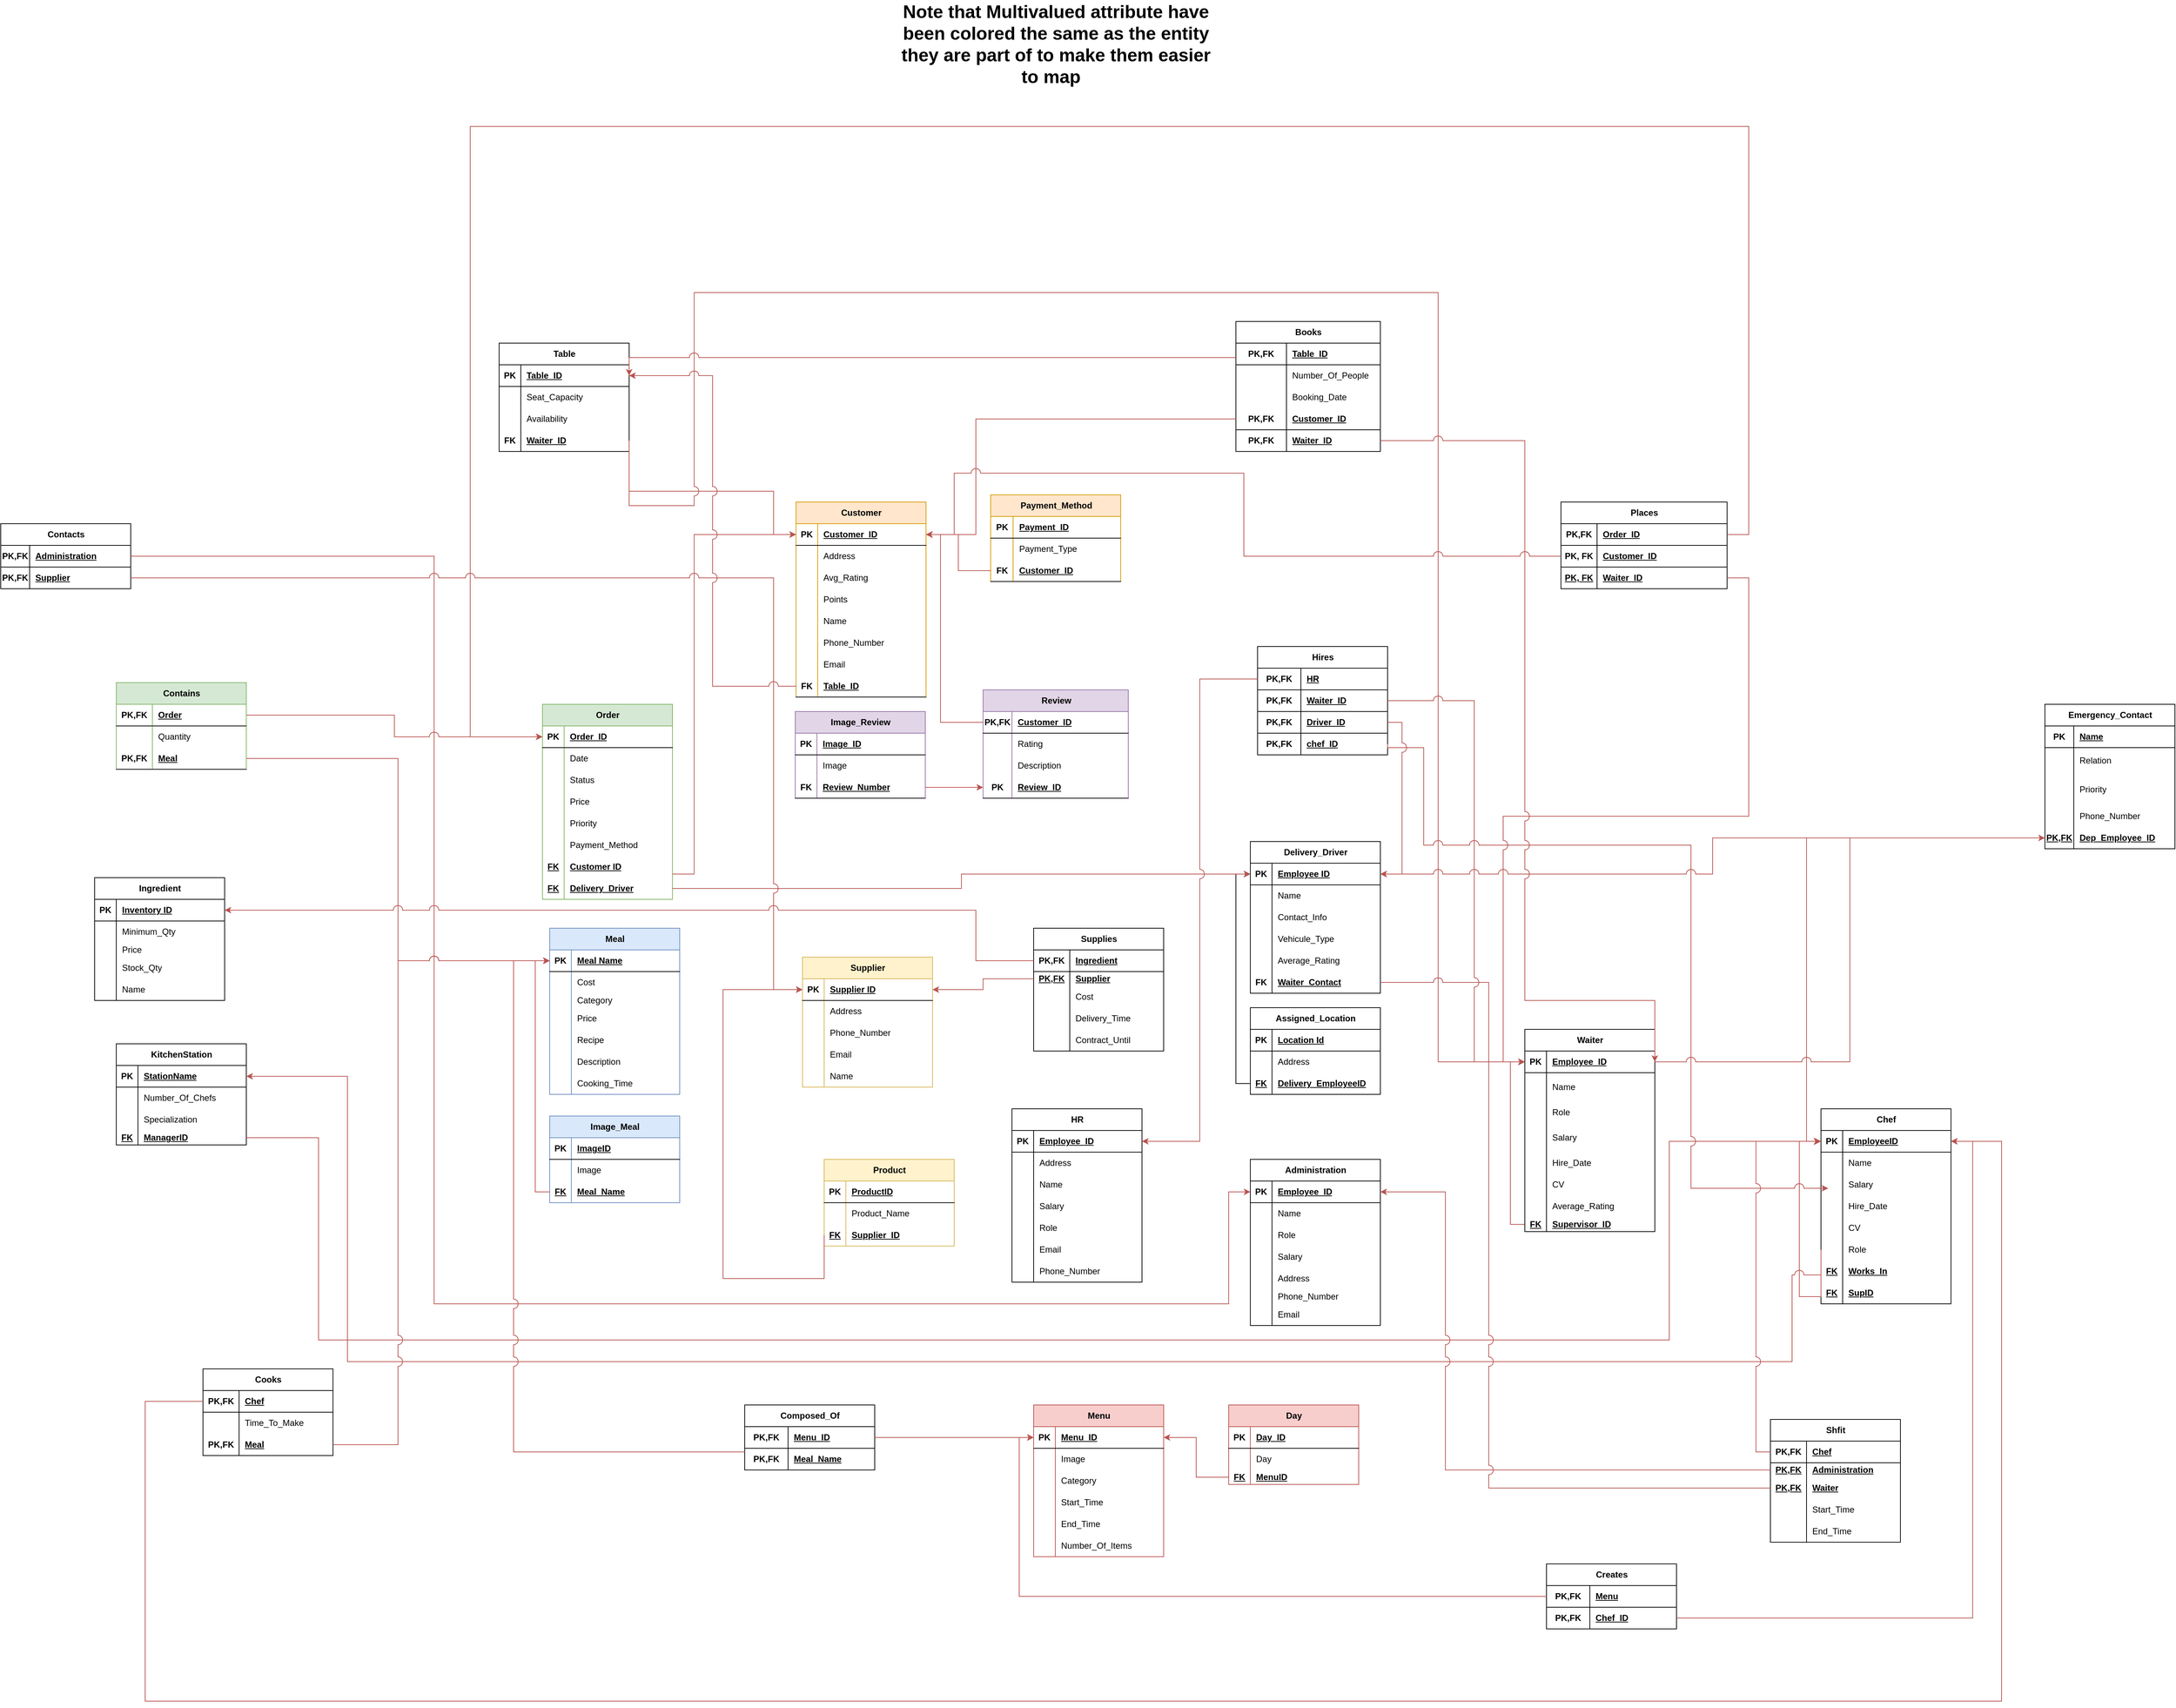<mxfile version="24.8.6">
  <diagram name="Page-1" id="MvRbFAjbxlmEhTx3ACe9">
    <mxGraphModel dx="3134" dy="1856" grid="1" gridSize="10" guides="1" tooltips="1" connect="1" arrows="1" fold="1" page="1" pageScale="1" pageWidth="850" pageHeight="1100" math="0" shadow="0">
      <root>
        <mxCell id="0" />
        <mxCell id="1" parent="0" />
        <mxCell id="LQWafQOOsgSIZreObCJd-34" value="Customer" style="shape=table;startSize=30;container=1;collapsible=1;childLayout=tableLayout;fixedRows=1;rowLines=0;fontStyle=1;align=center;resizeLast=1;html=1;fillColor=#ffe6cc;strokeColor=#d79b00;" parent="1" vertex="1">
          <mxGeometry x="-39" y="60" width="180" height="270" as="geometry" />
        </mxCell>
        <mxCell id="LQWafQOOsgSIZreObCJd-35" value="" style="shape=tableRow;horizontal=0;startSize=0;swimlaneHead=0;swimlaneBody=0;fillColor=none;collapsible=0;dropTarget=0;points=[[0,0.5],[1,0.5]];portConstraint=eastwest;top=0;left=0;right=0;bottom=1;" parent="LQWafQOOsgSIZreObCJd-34" vertex="1">
          <mxGeometry y="30" width="180" height="30" as="geometry" />
        </mxCell>
        <mxCell id="LQWafQOOsgSIZreObCJd-36" value="PK" style="shape=partialRectangle;connectable=0;fillColor=none;top=0;left=0;bottom=0;right=0;fontStyle=1;overflow=hidden;whiteSpace=wrap;html=1;" parent="LQWafQOOsgSIZreObCJd-35" vertex="1">
          <mxGeometry width="30" height="30" as="geometry">
            <mxRectangle width="30" height="30" as="alternateBounds" />
          </mxGeometry>
        </mxCell>
        <mxCell id="LQWafQOOsgSIZreObCJd-37" value="Customer_ID" style="shape=partialRectangle;connectable=0;fillColor=none;top=0;left=0;bottom=0;right=0;align=left;spacingLeft=6;fontStyle=5;overflow=hidden;whiteSpace=wrap;html=1;" parent="LQWafQOOsgSIZreObCJd-35" vertex="1">
          <mxGeometry x="30" width="150" height="30" as="geometry">
            <mxRectangle width="150" height="30" as="alternateBounds" />
          </mxGeometry>
        </mxCell>
        <mxCell id="LQWafQOOsgSIZreObCJd-38" value="" style="shape=tableRow;horizontal=0;startSize=0;swimlaneHead=0;swimlaneBody=0;fillColor=none;collapsible=0;dropTarget=0;points=[[0,0.5],[1,0.5]];portConstraint=eastwest;top=0;left=0;right=0;bottom=0;" parent="LQWafQOOsgSIZreObCJd-34" vertex="1">
          <mxGeometry y="60" width="180" height="30" as="geometry" />
        </mxCell>
        <mxCell id="LQWafQOOsgSIZreObCJd-39" value="" style="shape=partialRectangle;connectable=0;fillColor=none;top=0;left=0;bottom=0;right=0;editable=1;overflow=hidden;whiteSpace=wrap;html=1;" parent="LQWafQOOsgSIZreObCJd-38" vertex="1">
          <mxGeometry width="30" height="30" as="geometry">
            <mxRectangle width="30" height="30" as="alternateBounds" />
          </mxGeometry>
        </mxCell>
        <mxCell id="LQWafQOOsgSIZreObCJd-40" value="Address" style="shape=partialRectangle;connectable=0;fillColor=none;top=0;left=0;bottom=0;right=0;align=left;spacingLeft=6;overflow=hidden;whiteSpace=wrap;html=1;" parent="LQWafQOOsgSIZreObCJd-38" vertex="1">
          <mxGeometry x="30" width="150" height="30" as="geometry">
            <mxRectangle width="150" height="30" as="alternateBounds" />
          </mxGeometry>
        </mxCell>
        <mxCell id="LQWafQOOsgSIZreObCJd-41" value="" style="shape=tableRow;horizontal=0;startSize=0;swimlaneHead=0;swimlaneBody=0;fillColor=none;collapsible=0;dropTarget=0;points=[[0,0.5],[1,0.5]];portConstraint=eastwest;top=0;left=0;right=0;bottom=0;" parent="LQWafQOOsgSIZreObCJd-34" vertex="1">
          <mxGeometry y="90" width="180" height="30" as="geometry" />
        </mxCell>
        <mxCell id="LQWafQOOsgSIZreObCJd-42" value="" style="shape=partialRectangle;connectable=0;fillColor=none;top=0;left=0;bottom=0;right=0;editable=1;overflow=hidden;whiteSpace=wrap;html=1;" parent="LQWafQOOsgSIZreObCJd-41" vertex="1">
          <mxGeometry width="30" height="30" as="geometry">
            <mxRectangle width="30" height="30" as="alternateBounds" />
          </mxGeometry>
        </mxCell>
        <mxCell id="LQWafQOOsgSIZreObCJd-43" value="Avg_Rating" style="shape=partialRectangle;connectable=0;fillColor=none;top=0;left=0;bottom=0;right=0;align=left;spacingLeft=6;overflow=hidden;whiteSpace=wrap;html=1;" parent="LQWafQOOsgSIZreObCJd-41" vertex="1">
          <mxGeometry x="30" width="150" height="30" as="geometry">
            <mxRectangle width="150" height="30" as="alternateBounds" />
          </mxGeometry>
        </mxCell>
        <mxCell id="LQWafQOOsgSIZreObCJd-44" value="" style="shape=tableRow;horizontal=0;startSize=0;swimlaneHead=0;swimlaneBody=0;fillColor=none;collapsible=0;dropTarget=0;points=[[0,0.5],[1,0.5]];portConstraint=eastwest;top=0;left=0;right=0;bottom=0;" parent="LQWafQOOsgSIZreObCJd-34" vertex="1">
          <mxGeometry y="120" width="180" height="30" as="geometry" />
        </mxCell>
        <mxCell id="LQWafQOOsgSIZreObCJd-45" value="" style="shape=partialRectangle;connectable=0;fillColor=none;top=0;left=0;bottom=0;right=0;editable=1;overflow=hidden;whiteSpace=wrap;html=1;" parent="LQWafQOOsgSIZreObCJd-44" vertex="1">
          <mxGeometry width="30" height="30" as="geometry">
            <mxRectangle width="30" height="30" as="alternateBounds" />
          </mxGeometry>
        </mxCell>
        <mxCell id="LQWafQOOsgSIZreObCJd-46" value="Points" style="shape=partialRectangle;connectable=0;fillColor=none;top=0;left=0;bottom=0;right=0;align=left;spacingLeft=6;overflow=hidden;whiteSpace=wrap;html=1;" parent="LQWafQOOsgSIZreObCJd-44" vertex="1">
          <mxGeometry x="30" width="150" height="30" as="geometry">
            <mxRectangle width="150" height="30" as="alternateBounds" />
          </mxGeometry>
        </mxCell>
        <mxCell id="LQWafQOOsgSIZreObCJd-47" value="" style="shape=tableRow;horizontal=0;startSize=0;swimlaneHead=0;swimlaneBody=0;fillColor=none;collapsible=0;dropTarget=0;points=[[0,0.5],[1,0.5]];portConstraint=eastwest;top=0;left=0;right=0;bottom=0;" parent="LQWafQOOsgSIZreObCJd-34" vertex="1">
          <mxGeometry y="150" width="180" height="30" as="geometry" />
        </mxCell>
        <mxCell id="LQWafQOOsgSIZreObCJd-48" value="" style="shape=partialRectangle;connectable=0;fillColor=none;top=0;left=0;bottom=0;right=0;editable=1;overflow=hidden;whiteSpace=wrap;html=1;" parent="LQWafQOOsgSIZreObCJd-47" vertex="1">
          <mxGeometry width="30" height="30" as="geometry">
            <mxRectangle width="30" height="30" as="alternateBounds" />
          </mxGeometry>
        </mxCell>
        <mxCell id="LQWafQOOsgSIZreObCJd-49" value="Name" style="shape=partialRectangle;connectable=0;fillColor=none;top=0;left=0;bottom=0;right=0;align=left;spacingLeft=6;overflow=hidden;whiteSpace=wrap;html=1;" parent="LQWafQOOsgSIZreObCJd-47" vertex="1">
          <mxGeometry x="30" width="150" height="30" as="geometry">
            <mxRectangle width="150" height="30" as="alternateBounds" />
          </mxGeometry>
        </mxCell>
        <mxCell id="LQWafQOOsgSIZreObCJd-88" value="" style="shape=tableRow;horizontal=0;startSize=0;swimlaneHead=0;swimlaneBody=0;fillColor=none;collapsible=0;dropTarget=0;points=[[0,0.5],[1,0.5]];portConstraint=eastwest;top=0;left=0;right=0;bottom=0;" parent="LQWafQOOsgSIZreObCJd-34" vertex="1">
          <mxGeometry y="180" width="180" height="30" as="geometry" />
        </mxCell>
        <mxCell id="LQWafQOOsgSIZreObCJd-89" value="" style="shape=partialRectangle;connectable=0;fillColor=none;top=0;left=0;bottom=0;right=0;editable=1;overflow=hidden;whiteSpace=wrap;html=1;" parent="LQWafQOOsgSIZreObCJd-88" vertex="1">
          <mxGeometry width="30" height="30" as="geometry">
            <mxRectangle width="30" height="30" as="alternateBounds" />
          </mxGeometry>
        </mxCell>
        <mxCell id="LQWafQOOsgSIZreObCJd-90" value="Phone_Number" style="shape=partialRectangle;connectable=0;fillColor=none;top=0;left=0;bottom=0;right=0;align=left;spacingLeft=6;overflow=hidden;whiteSpace=wrap;html=1;" parent="LQWafQOOsgSIZreObCJd-88" vertex="1">
          <mxGeometry x="30" width="150" height="30" as="geometry">
            <mxRectangle width="150" height="30" as="alternateBounds" />
          </mxGeometry>
        </mxCell>
        <mxCell id="LQWafQOOsgSIZreObCJd-110" value="" style="shape=tableRow;horizontal=0;startSize=0;swimlaneHead=0;swimlaneBody=0;fillColor=none;collapsible=0;dropTarget=0;points=[[0,0.5],[1,0.5]];portConstraint=eastwest;top=0;left=0;right=0;bottom=0;" parent="LQWafQOOsgSIZreObCJd-34" vertex="1">
          <mxGeometry y="210" width="180" height="30" as="geometry" />
        </mxCell>
        <mxCell id="LQWafQOOsgSIZreObCJd-111" value="" style="shape=partialRectangle;connectable=0;fillColor=none;top=0;left=0;bottom=0;right=0;editable=1;overflow=hidden;whiteSpace=wrap;html=1;" parent="LQWafQOOsgSIZreObCJd-110" vertex="1">
          <mxGeometry width="30" height="30" as="geometry">
            <mxRectangle width="30" height="30" as="alternateBounds" />
          </mxGeometry>
        </mxCell>
        <mxCell id="LQWafQOOsgSIZreObCJd-112" value="Email" style="shape=partialRectangle;connectable=0;fillColor=none;top=0;left=0;bottom=0;right=0;align=left;spacingLeft=6;overflow=hidden;whiteSpace=wrap;html=1;" parent="LQWafQOOsgSIZreObCJd-110" vertex="1">
          <mxGeometry x="30" width="150" height="30" as="geometry">
            <mxRectangle width="150" height="30" as="alternateBounds" />
          </mxGeometry>
        </mxCell>
        <mxCell id="LQWafQOOsgSIZreObCJd-385" value="" style="shape=tableRow;horizontal=0;startSize=0;swimlaneHead=0;swimlaneBody=0;fillColor=none;collapsible=0;dropTarget=0;points=[[0,0.5],[1,0.5]];portConstraint=eastwest;top=0;left=0;right=0;bottom=1;" parent="LQWafQOOsgSIZreObCJd-34" vertex="1">
          <mxGeometry y="240" width="180" height="30" as="geometry" />
        </mxCell>
        <mxCell id="LQWafQOOsgSIZreObCJd-386" value="FK" style="shape=partialRectangle;connectable=0;fillColor=none;top=0;left=0;bottom=0;right=0;fontStyle=1;overflow=hidden;whiteSpace=wrap;html=1;" parent="LQWafQOOsgSIZreObCJd-385" vertex="1">
          <mxGeometry width="30" height="30" as="geometry">
            <mxRectangle width="30" height="30" as="alternateBounds" />
          </mxGeometry>
        </mxCell>
        <mxCell id="LQWafQOOsgSIZreObCJd-387" value="Table_ID" style="shape=partialRectangle;connectable=0;fillColor=none;top=0;left=0;bottom=0;right=0;align=left;spacingLeft=6;fontStyle=5;overflow=hidden;whiteSpace=wrap;html=1;" parent="LQWafQOOsgSIZreObCJd-385" vertex="1">
          <mxGeometry x="30" width="150" height="30" as="geometry">
            <mxRectangle width="150" height="30" as="alternateBounds" />
          </mxGeometry>
        </mxCell>
        <mxCell id="LQWafQOOsgSIZreObCJd-56" value="Payment_Method" style="shape=table;startSize=30;container=1;collapsible=1;childLayout=tableLayout;fixedRows=1;rowLines=0;fontStyle=1;align=center;resizeLast=1;html=1;fillColor=#ffe6cc;strokeColor=#d79b00;" parent="1" vertex="1">
          <mxGeometry x="230.5" y="50" width="180" height="120" as="geometry" />
        </mxCell>
        <mxCell id="LQWafQOOsgSIZreObCJd-57" value="" style="shape=tableRow;horizontal=0;startSize=0;swimlaneHead=0;swimlaneBody=0;fillColor=none;collapsible=0;dropTarget=0;points=[[0,0.5],[1,0.5]];portConstraint=eastwest;top=0;left=0;right=0;bottom=1;" parent="LQWafQOOsgSIZreObCJd-56" vertex="1">
          <mxGeometry y="30" width="180" height="30" as="geometry" />
        </mxCell>
        <mxCell id="LQWafQOOsgSIZreObCJd-58" value="PK" style="shape=partialRectangle;connectable=0;fillColor=none;top=0;left=0;bottom=0;right=0;fontStyle=1;overflow=hidden;whiteSpace=wrap;html=1;" parent="LQWafQOOsgSIZreObCJd-57" vertex="1">
          <mxGeometry width="31" height="30" as="geometry">
            <mxRectangle width="31" height="30" as="alternateBounds" />
          </mxGeometry>
        </mxCell>
        <mxCell id="LQWafQOOsgSIZreObCJd-59" value="Payment_ID" style="shape=partialRectangle;connectable=0;fillColor=none;top=0;left=0;bottom=0;right=0;align=left;spacingLeft=6;fontStyle=5;overflow=hidden;whiteSpace=wrap;html=1;" parent="LQWafQOOsgSIZreObCJd-57" vertex="1">
          <mxGeometry x="31" width="149" height="30" as="geometry">
            <mxRectangle width="149" height="30" as="alternateBounds" />
          </mxGeometry>
        </mxCell>
        <mxCell id="LQWafQOOsgSIZreObCJd-63" value="" style="shape=tableRow;horizontal=0;startSize=0;swimlaneHead=0;swimlaneBody=0;fillColor=none;collapsible=0;dropTarget=0;points=[[0,0.5],[1,0.5]];portConstraint=eastwest;top=0;left=0;right=0;bottom=0;" parent="LQWafQOOsgSIZreObCJd-56" vertex="1">
          <mxGeometry y="60" width="180" height="30" as="geometry" />
        </mxCell>
        <mxCell id="LQWafQOOsgSIZreObCJd-64" value="" style="shape=partialRectangle;connectable=0;fillColor=none;top=0;left=0;bottom=0;right=0;editable=1;overflow=hidden;whiteSpace=wrap;html=1;" parent="LQWafQOOsgSIZreObCJd-63" vertex="1">
          <mxGeometry width="31" height="30" as="geometry">
            <mxRectangle width="31" height="30" as="alternateBounds" />
          </mxGeometry>
        </mxCell>
        <mxCell id="LQWafQOOsgSIZreObCJd-65" value="Payment_Type" style="shape=partialRectangle;connectable=0;fillColor=none;top=0;left=0;bottom=0;right=0;align=left;spacingLeft=6;overflow=hidden;whiteSpace=wrap;html=1;" parent="LQWafQOOsgSIZreObCJd-63" vertex="1">
          <mxGeometry x="31" width="149" height="30" as="geometry">
            <mxRectangle width="149" height="30" as="alternateBounds" />
          </mxGeometry>
        </mxCell>
        <mxCell id="LQWafQOOsgSIZreObCJd-113" value="" style="shape=tableRow;horizontal=0;startSize=0;swimlaneHead=0;swimlaneBody=0;fillColor=none;collapsible=0;dropTarget=0;points=[[0,0.5],[1,0.5]];portConstraint=eastwest;top=0;left=0;right=0;bottom=1;" parent="LQWafQOOsgSIZreObCJd-56" vertex="1">
          <mxGeometry y="90" width="180" height="30" as="geometry" />
        </mxCell>
        <mxCell id="LQWafQOOsgSIZreObCJd-114" value="FK" style="shape=partialRectangle;connectable=0;fillColor=none;top=0;left=0;bottom=0;right=0;fontStyle=1;overflow=hidden;whiteSpace=wrap;html=1;" parent="LQWafQOOsgSIZreObCJd-113" vertex="1">
          <mxGeometry width="31" height="30" as="geometry">
            <mxRectangle width="31" height="30" as="alternateBounds" />
          </mxGeometry>
        </mxCell>
        <mxCell id="LQWafQOOsgSIZreObCJd-115" value="Customer_ID" style="shape=partialRectangle;connectable=0;fillColor=none;top=0;left=0;bottom=0;right=0;align=left;spacingLeft=6;fontStyle=5;overflow=hidden;whiteSpace=wrap;html=1;" parent="LQWafQOOsgSIZreObCJd-113" vertex="1">
          <mxGeometry x="31" width="149" height="30" as="geometry">
            <mxRectangle width="149" height="30" as="alternateBounds" />
          </mxGeometry>
        </mxCell>
        <mxCell id="LQWafQOOsgSIZreObCJd-122" value="Image_Review" style="shape=table;startSize=30;container=1;collapsible=1;childLayout=tableLayout;fixedRows=1;rowLines=0;fontStyle=1;align=center;resizeLast=1;html=1;fillColor=#e1d5e7;strokeColor=#9673a6;" parent="1" vertex="1">
          <mxGeometry x="-40" y="350" width="180" height="120" as="geometry" />
        </mxCell>
        <mxCell id="LQWafQOOsgSIZreObCJd-123" value="" style="shape=tableRow;horizontal=0;startSize=0;swimlaneHead=0;swimlaneBody=0;fillColor=none;collapsible=0;dropTarget=0;points=[[0,0.5],[1,0.5]];portConstraint=eastwest;top=0;left=0;right=0;bottom=1;" parent="LQWafQOOsgSIZreObCJd-122" vertex="1">
          <mxGeometry y="30" width="180" height="30" as="geometry" />
        </mxCell>
        <mxCell id="LQWafQOOsgSIZreObCJd-124" value="PK" style="shape=partialRectangle;connectable=0;fillColor=none;top=0;left=0;bottom=0;right=0;fontStyle=1;overflow=hidden;whiteSpace=wrap;html=1;" parent="LQWafQOOsgSIZreObCJd-123" vertex="1">
          <mxGeometry width="30" height="30" as="geometry">
            <mxRectangle width="30" height="30" as="alternateBounds" />
          </mxGeometry>
        </mxCell>
        <mxCell id="LQWafQOOsgSIZreObCJd-125" value="Image_ID" style="shape=partialRectangle;connectable=0;fillColor=none;top=0;left=0;bottom=0;right=0;align=left;spacingLeft=6;fontStyle=5;overflow=hidden;whiteSpace=wrap;html=1;" parent="LQWafQOOsgSIZreObCJd-123" vertex="1">
          <mxGeometry x="30" width="150" height="30" as="geometry">
            <mxRectangle width="150" height="30" as="alternateBounds" />
          </mxGeometry>
        </mxCell>
        <mxCell id="LQWafQOOsgSIZreObCJd-132" value="" style="shape=tableRow;horizontal=0;startSize=0;swimlaneHead=0;swimlaneBody=0;fillColor=none;collapsible=0;dropTarget=0;points=[[0,0.5],[1,0.5]];portConstraint=eastwest;top=0;left=0;right=0;bottom=0;" parent="LQWafQOOsgSIZreObCJd-122" vertex="1">
          <mxGeometry y="60" width="180" height="30" as="geometry" />
        </mxCell>
        <mxCell id="LQWafQOOsgSIZreObCJd-133" value="" style="shape=partialRectangle;connectable=0;fillColor=none;top=0;left=0;bottom=0;right=0;editable=1;overflow=hidden;whiteSpace=wrap;html=1;" parent="LQWafQOOsgSIZreObCJd-132" vertex="1">
          <mxGeometry width="30" height="30" as="geometry">
            <mxRectangle width="30" height="30" as="alternateBounds" />
          </mxGeometry>
        </mxCell>
        <mxCell id="LQWafQOOsgSIZreObCJd-134" value="Image" style="shape=partialRectangle;connectable=0;fillColor=none;top=0;left=0;bottom=0;right=0;align=left;spacingLeft=6;overflow=hidden;whiteSpace=wrap;html=1;" parent="LQWafQOOsgSIZreObCJd-132" vertex="1">
          <mxGeometry x="30" width="150" height="30" as="geometry">
            <mxRectangle width="150" height="30" as="alternateBounds" />
          </mxGeometry>
        </mxCell>
        <mxCell id="LQWafQOOsgSIZreObCJd-148" value="" style="shape=tableRow;horizontal=0;startSize=0;swimlaneHead=0;swimlaneBody=0;fillColor=none;collapsible=0;dropTarget=0;points=[[0,0.5],[1,0.5]];portConstraint=eastwest;top=0;left=0;right=0;bottom=1;" parent="LQWafQOOsgSIZreObCJd-122" vertex="1">
          <mxGeometry y="90" width="180" height="30" as="geometry" />
        </mxCell>
        <mxCell id="LQWafQOOsgSIZreObCJd-149" value="FK" style="shape=partialRectangle;connectable=0;fillColor=none;top=0;left=0;bottom=0;right=0;fontStyle=1;overflow=hidden;whiteSpace=wrap;html=1;" parent="LQWafQOOsgSIZreObCJd-148" vertex="1">
          <mxGeometry width="30" height="30" as="geometry">
            <mxRectangle width="30" height="30" as="alternateBounds" />
          </mxGeometry>
        </mxCell>
        <mxCell id="LQWafQOOsgSIZreObCJd-150" value="Review_Number" style="shape=partialRectangle;connectable=0;fillColor=none;top=0;left=0;bottom=0;right=0;align=left;spacingLeft=6;fontStyle=5;overflow=hidden;whiteSpace=wrap;html=1;" parent="LQWafQOOsgSIZreObCJd-148" vertex="1">
          <mxGeometry x="30" width="150" height="30" as="geometry">
            <mxRectangle width="150" height="30" as="alternateBounds" />
          </mxGeometry>
        </mxCell>
        <mxCell id="LQWafQOOsgSIZreObCJd-144" style="edgeStyle=orthogonalEdgeStyle;rounded=0;orthogonalLoop=1;jettySize=auto;html=1;exitX=0;exitY=0.5;exitDx=0;exitDy=0;fillColor=#f8cecc;strokeColor=#b85450;" parent="1" source="LQWafQOOsgSIZreObCJd-113" target="LQWafQOOsgSIZreObCJd-35" edge="1">
          <mxGeometry relative="1" as="geometry" />
        </mxCell>
        <mxCell id="LQWafQOOsgSIZreObCJd-151" value="Review" style="shape=table;startSize=30;container=1;collapsible=1;childLayout=tableLayout;fixedRows=1;rowLines=0;fontStyle=1;align=center;resizeLast=1;html=1;fillColor=#e1d5e7;strokeColor=#9673a6;" parent="1" vertex="1">
          <mxGeometry x="220" y="320" width="201" height="150" as="geometry" />
        </mxCell>
        <mxCell id="LQWafQOOsgSIZreObCJd-152" value="" style="shape=tableRow;horizontal=0;startSize=0;swimlaneHead=0;swimlaneBody=0;fillColor=none;collapsible=0;dropTarget=0;points=[[0,0.5],[1,0.5]];portConstraint=eastwest;top=0;left=0;right=0;bottom=1;" parent="LQWafQOOsgSIZreObCJd-151" vertex="1">
          <mxGeometry y="30" width="201" height="30" as="geometry" />
        </mxCell>
        <mxCell id="LQWafQOOsgSIZreObCJd-153" value="PK,FK" style="shape=partialRectangle;connectable=0;fillColor=none;top=0;left=0;bottom=0;right=0;fontStyle=1;overflow=hidden;whiteSpace=wrap;html=1;" parent="LQWafQOOsgSIZreObCJd-152" vertex="1">
          <mxGeometry width="40" height="30" as="geometry">
            <mxRectangle width="40" height="30" as="alternateBounds" />
          </mxGeometry>
        </mxCell>
        <mxCell id="LQWafQOOsgSIZreObCJd-154" value="Customer_ID" style="shape=partialRectangle;connectable=0;fillColor=none;top=0;left=0;bottom=0;right=0;align=left;spacingLeft=6;fontStyle=5;overflow=hidden;whiteSpace=wrap;html=1;" parent="LQWafQOOsgSIZreObCJd-152" vertex="1">
          <mxGeometry x="40" width="161" height="30" as="geometry">
            <mxRectangle width="161" height="30" as="alternateBounds" />
          </mxGeometry>
        </mxCell>
        <mxCell id="LQWafQOOsgSIZreObCJd-155" value="" style="shape=tableRow;horizontal=0;startSize=0;swimlaneHead=0;swimlaneBody=0;fillColor=none;collapsible=0;dropTarget=0;points=[[0,0.5],[1,0.5]];portConstraint=eastwest;top=0;left=0;right=0;bottom=0;" parent="LQWafQOOsgSIZreObCJd-151" vertex="1">
          <mxGeometry y="60" width="201" height="30" as="geometry" />
        </mxCell>
        <mxCell id="LQWafQOOsgSIZreObCJd-156" value="" style="shape=partialRectangle;connectable=0;fillColor=none;top=0;left=0;bottom=0;right=0;editable=1;overflow=hidden;whiteSpace=wrap;html=1;" parent="LQWafQOOsgSIZreObCJd-155" vertex="1">
          <mxGeometry width="40" height="30" as="geometry">
            <mxRectangle width="40" height="30" as="alternateBounds" />
          </mxGeometry>
        </mxCell>
        <mxCell id="LQWafQOOsgSIZreObCJd-157" value="Rating" style="shape=partialRectangle;connectable=0;fillColor=none;top=0;left=0;bottom=0;right=0;align=left;spacingLeft=6;overflow=hidden;whiteSpace=wrap;html=1;" parent="LQWafQOOsgSIZreObCJd-155" vertex="1">
          <mxGeometry x="40" width="161" height="30" as="geometry">
            <mxRectangle width="161" height="30" as="alternateBounds" />
          </mxGeometry>
        </mxCell>
        <mxCell id="LQWafQOOsgSIZreObCJd-158" value="" style="shape=tableRow;horizontal=0;startSize=0;swimlaneHead=0;swimlaneBody=0;fillColor=none;collapsible=0;dropTarget=0;points=[[0,0.5],[1,0.5]];portConstraint=eastwest;top=0;left=0;right=0;bottom=0;" parent="LQWafQOOsgSIZreObCJd-151" vertex="1">
          <mxGeometry y="90" width="201" height="30" as="geometry" />
        </mxCell>
        <mxCell id="LQWafQOOsgSIZreObCJd-159" value="" style="shape=partialRectangle;connectable=0;fillColor=none;top=0;left=0;bottom=0;right=0;editable=1;overflow=hidden;whiteSpace=wrap;html=1;" parent="LQWafQOOsgSIZreObCJd-158" vertex="1">
          <mxGeometry width="40" height="30" as="geometry">
            <mxRectangle width="40" height="30" as="alternateBounds" />
          </mxGeometry>
        </mxCell>
        <mxCell id="LQWafQOOsgSIZreObCJd-160" value="Description" style="shape=partialRectangle;connectable=0;fillColor=none;top=0;left=0;bottom=0;right=0;align=left;spacingLeft=6;overflow=hidden;whiteSpace=wrap;html=1;" parent="LQWafQOOsgSIZreObCJd-158" vertex="1">
          <mxGeometry x="40" width="161" height="30" as="geometry">
            <mxRectangle width="161" height="30" as="alternateBounds" />
          </mxGeometry>
        </mxCell>
        <mxCell id="LQWafQOOsgSIZreObCJd-173" value="" style="shape=tableRow;horizontal=0;startSize=0;swimlaneHead=0;swimlaneBody=0;fillColor=none;collapsible=0;dropTarget=0;points=[[0,0.5],[1,0.5]];portConstraint=eastwest;top=0;left=0;right=0;bottom=1;" parent="LQWafQOOsgSIZreObCJd-151" vertex="1">
          <mxGeometry y="120" width="201" height="30" as="geometry" />
        </mxCell>
        <mxCell id="LQWafQOOsgSIZreObCJd-174" value="PK" style="shape=partialRectangle;connectable=0;fillColor=none;top=0;left=0;bottom=0;right=0;fontStyle=1;overflow=hidden;whiteSpace=wrap;html=1;" parent="LQWafQOOsgSIZreObCJd-173" vertex="1">
          <mxGeometry width="40" height="30" as="geometry">
            <mxRectangle width="40" height="30" as="alternateBounds" />
          </mxGeometry>
        </mxCell>
        <mxCell id="LQWafQOOsgSIZreObCJd-175" value="Review_ID" style="shape=partialRectangle;connectable=0;fillColor=none;top=0;left=0;bottom=0;right=0;align=left;spacingLeft=6;fontStyle=5;overflow=hidden;whiteSpace=wrap;html=1;" parent="LQWafQOOsgSIZreObCJd-173" vertex="1">
          <mxGeometry x="40" width="161" height="30" as="geometry">
            <mxRectangle width="161" height="30" as="alternateBounds" />
          </mxGeometry>
        </mxCell>
        <mxCell id="LQWafQOOsgSIZreObCJd-176" style="edgeStyle=orthogonalEdgeStyle;rounded=0;orthogonalLoop=1;jettySize=auto;html=1;exitX=0;exitY=0.5;exitDx=0;exitDy=0;entryX=1;entryY=0.5;entryDx=0;entryDy=0;fillColor=#f8cecc;strokeColor=#b85450;" parent="1" source="LQWafQOOsgSIZreObCJd-152" target="LQWafQOOsgSIZreObCJd-35" edge="1">
          <mxGeometry relative="1" as="geometry">
            <Array as="points">
              <mxPoint x="161" y="365" />
              <mxPoint x="161" y="105" />
            </Array>
          </mxGeometry>
        </mxCell>
        <mxCell id="LQWafQOOsgSIZreObCJd-177" style="edgeStyle=orthogonalEdgeStyle;rounded=0;orthogonalLoop=1;jettySize=auto;html=1;exitX=1;exitY=0.5;exitDx=0;exitDy=0;entryX=0;entryY=0.5;entryDx=0;entryDy=0;fillColor=#f8cecc;strokeColor=#b85450;jumpStyle=arc;jumpSize=13;" parent="1" source="LQWafQOOsgSIZreObCJd-148" target="LQWafQOOsgSIZreObCJd-173" edge="1">
          <mxGeometry relative="1" as="geometry">
            <mxPoint x="220" y="490" as="targetPoint" />
          </mxGeometry>
        </mxCell>
        <mxCell id="LQWafQOOsgSIZreObCJd-178" value="Table" style="shape=table;startSize=30;container=1;collapsible=1;childLayout=tableLayout;fixedRows=1;rowLines=0;fontStyle=1;align=center;resizeLast=1;html=1;" parent="1" vertex="1">
          <mxGeometry x="-450" y="-160" width="180" height="150" as="geometry" />
        </mxCell>
        <mxCell id="LQWafQOOsgSIZreObCJd-179" value="" style="shape=tableRow;horizontal=0;startSize=0;swimlaneHead=0;swimlaneBody=0;fillColor=none;collapsible=0;dropTarget=0;points=[[0,0.5],[1,0.5]];portConstraint=eastwest;top=0;left=0;right=0;bottom=1;" parent="LQWafQOOsgSIZreObCJd-178" vertex="1">
          <mxGeometry y="30" width="180" height="30" as="geometry" />
        </mxCell>
        <mxCell id="LQWafQOOsgSIZreObCJd-180" value="PK" style="shape=partialRectangle;connectable=0;fillColor=none;top=0;left=0;bottom=0;right=0;fontStyle=1;overflow=hidden;whiteSpace=wrap;html=1;" parent="LQWafQOOsgSIZreObCJd-179" vertex="1">
          <mxGeometry width="30" height="30" as="geometry">
            <mxRectangle width="30" height="30" as="alternateBounds" />
          </mxGeometry>
        </mxCell>
        <mxCell id="LQWafQOOsgSIZreObCJd-181" value="Table_ID" style="shape=partialRectangle;connectable=0;fillColor=none;top=0;left=0;bottom=0;right=0;align=left;spacingLeft=6;fontStyle=5;overflow=hidden;whiteSpace=wrap;html=1;" parent="LQWafQOOsgSIZreObCJd-179" vertex="1">
          <mxGeometry x="30" width="150" height="30" as="geometry">
            <mxRectangle width="150" height="30" as="alternateBounds" />
          </mxGeometry>
        </mxCell>
        <mxCell id="LQWafQOOsgSIZreObCJd-182" value="" style="shape=tableRow;horizontal=0;startSize=0;swimlaneHead=0;swimlaneBody=0;fillColor=none;collapsible=0;dropTarget=0;points=[[0,0.5],[1,0.5]];portConstraint=eastwest;top=0;left=0;right=0;bottom=0;" parent="LQWafQOOsgSIZreObCJd-178" vertex="1">
          <mxGeometry y="60" width="180" height="30" as="geometry" />
        </mxCell>
        <mxCell id="LQWafQOOsgSIZreObCJd-183" value="" style="shape=partialRectangle;connectable=0;fillColor=none;top=0;left=0;bottom=0;right=0;editable=1;overflow=hidden;whiteSpace=wrap;html=1;" parent="LQWafQOOsgSIZreObCJd-182" vertex="1">
          <mxGeometry width="30" height="30" as="geometry">
            <mxRectangle width="30" height="30" as="alternateBounds" />
          </mxGeometry>
        </mxCell>
        <mxCell id="LQWafQOOsgSIZreObCJd-184" value="Seat_Capacity" style="shape=partialRectangle;connectable=0;fillColor=none;top=0;left=0;bottom=0;right=0;align=left;spacingLeft=6;overflow=hidden;whiteSpace=wrap;html=1;" parent="LQWafQOOsgSIZreObCJd-182" vertex="1">
          <mxGeometry x="30" width="150" height="30" as="geometry">
            <mxRectangle width="150" height="30" as="alternateBounds" />
          </mxGeometry>
        </mxCell>
        <mxCell id="LQWafQOOsgSIZreObCJd-185" value="" style="shape=tableRow;horizontal=0;startSize=0;swimlaneHead=0;swimlaneBody=0;fillColor=none;collapsible=0;dropTarget=0;points=[[0,0.5],[1,0.5]];portConstraint=eastwest;top=0;left=0;right=0;bottom=0;" parent="LQWafQOOsgSIZreObCJd-178" vertex="1">
          <mxGeometry y="90" width="180" height="30" as="geometry" />
        </mxCell>
        <mxCell id="LQWafQOOsgSIZreObCJd-186" value="" style="shape=partialRectangle;connectable=0;fillColor=none;top=0;left=0;bottom=0;right=0;editable=1;overflow=hidden;whiteSpace=wrap;html=1;" parent="LQWafQOOsgSIZreObCJd-185" vertex="1">
          <mxGeometry width="30" height="30" as="geometry">
            <mxRectangle width="30" height="30" as="alternateBounds" />
          </mxGeometry>
        </mxCell>
        <mxCell id="LQWafQOOsgSIZreObCJd-187" value="Availability" style="shape=partialRectangle;connectable=0;fillColor=none;top=0;left=0;bottom=0;right=0;align=left;spacingLeft=6;overflow=hidden;whiteSpace=wrap;html=1;" parent="LQWafQOOsgSIZreObCJd-185" vertex="1">
          <mxGeometry x="30" width="150" height="30" as="geometry">
            <mxRectangle width="150" height="30" as="alternateBounds" />
          </mxGeometry>
        </mxCell>
        <mxCell id="KNDPHdGSkkYCiyTvmJEO-27" value="" style="shape=tableRow;horizontal=0;startSize=0;swimlaneHead=0;swimlaneBody=0;fillColor=none;collapsible=0;dropTarget=0;points=[[0,0.5],[1,0.5]];portConstraint=eastwest;top=0;left=0;right=0;bottom=1;" parent="LQWafQOOsgSIZreObCJd-178" vertex="1">
          <mxGeometry y="120" width="180" height="30" as="geometry" />
        </mxCell>
        <mxCell id="KNDPHdGSkkYCiyTvmJEO-28" value="FK" style="shape=partialRectangle;connectable=0;fillColor=none;top=0;left=0;bottom=0;right=0;fontStyle=1;overflow=hidden;whiteSpace=wrap;html=1;" parent="KNDPHdGSkkYCiyTvmJEO-27" vertex="1">
          <mxGeometry width="30" height="30" as="geometry">
            <mxRectangle width="30" height="30" as="alternateBounds" />
          </mxGeometry>
        </mxCell>
        <mxCell id="KNDPHdGSkkYCiyTvmJEO-29" value="Waiter_ID" style="shape=partialRectangle;connectable=0;fillColor=none;top=0;left=0;bottom=0;right=0;align=left;spacingLeft=6;fontStyle=5;overflow=hidden;whiteSpace=wrap;html=1;" parent="KNDPHdGSkkYCiyTvmJEO-27" vertex="1">
          <mxGeometry x="30" width="150" height="30" as="geometry">
            <mxRectangle width="150" height="30" as="alternateBounds" />
          </mxGeometry>
        </mxCell>
        <mxCell id="KNDPHdGSkkYCiyTvmJEO-1" style="edgeStyle=orthogonalEdgeStyle;rounded=0;orthogonalLoop=1;jettySize=auto;html=1;entryX=0;entryY=0.5;entryDx=0;entryDy=0;fillColor=#f8cecc;strokeColor=#b85450;jumpStyle=arc;jumpSize=13;" parent="1" source="LQWafQOOsgSIZreObCJd-414" target="LQWafQOOsgSIZreObCJd-390" edge="1">
          <mxGeometry relative="1" as="geometry" />
        </mxCell>
        <mxCell id="LQWafQOOsgSIZreObCJd-200" value="Order" style="shape=table;startSize=30;container=1;collapsible=1;childLayout=tableLayout;fixedRows=1;rowLines=0;fontStyle=1;align=center;resizeLast=1;html=1;fillColor=#d5e8d4;strokeColor=#82b366;" parent="1" vertex="1">
          <mxGeometry x="-390" y="340" width="180" height="270" as="geometry" />
        </mxCell>
        <mxCell id="LQWafQOOsgSIZreObCJd-201" value="" style="shape=tableRow;horizontal=0;startSize=0;swimlaneHead=0;swimlaneBody=0;fillColor=none;collapsible=0;dropTarget=0;points=[[0,0.5],[1,0.5]];portConstraint=eastwest;top=0;left=0;right=0;bottom=1;" parent="LQWafQOOsgSIZreObCJd-200" vertex="1">
          <mxGeometry y="30" width="180" height="30" as="geometry" />
        </mxCell>
        <mxCell id="LQWafQOOsgSIZreObCJd-202" value="PK" style="shape=partialRectangle;connectable=0;fillColor=none;top=0;left=0;bottom=0;right=0;fontStyle=1;overflow=hidden;whiteSpace=wrap;html=1;" parent="LQWafQOOsgSIZreObCJd-201" vertex="1">
          <mxGeometry width="30" height="30" as="geometry">
            <mxRectangle width="30" height="30" as="alternateBounds" />
          </mxGeometry>
        </mxCell>
        <mxCell id="LQWafQOOsgSIZreObCJd-203" value="Order_ID" style="shape=partialRectangle;connectable=0;fillColor=none;top=0;left=0;bottom=0;right=0;align=left;spacingLeft=6;fontStyle=5;overflow=hidden;whiteSpace=wrap;html=1;" parent="LQWafQOOsgSIZreObCJd-201" vertex="1">
          <mxGeometry x="30" width="150" height="30" as="geometry">
            <mxRectangle width="150" height="30" as="alternateBounds" />
          </mxGeometry>
        </mxCell>
        <mxCell id="LQWafQOOsgSIZreObCJd-204" value="" style="shape=tableRow;horizontal=0;startSize=0;swimlaneHead=0;swimlaneBody=0;fillColor=none;collapsible=0;dropTarget=0;points=[[0,0.5],[1,0.5]];portConstraint=eastwest;top=0;left=0;right=0;bottom=0;" parent="LQWafQOOsgSIZreObCJd-200" vertex="1">
          <mxGeometry y="60" width="180" height="30" as="geometry" />
        </mxCell>
        <mxCell id="LQWafQOOsgSIZreObCJd-205" value="" style="shape=partialRectangle;connectable=0;fillColor=none;top=0;left=0;bottom=0;right=0;editable=1;overflow=hidden;whiteSpace=wrap;html=1;" parent="LQWafQOOsgSIZreObCJd-204" vertex="1">
          <mxGeometry width="30" height="30" as="geometry">
            <mxRectangle width="30" height="30" as="alternateBounds" />
          </mxGeometry>
        </mxCell>
        <mxCell id="LQWafQOOsgSIZreObCJd-206" value="Date" style="shape=partialRectangle;connectable=0;fillColor=none;top=0;left=0;bottom=0;right=0;align=left;spacingLeft=6;overflow=hidden;whiteSpace=wrap;html=1;" parent="LQWafQOOsgSIZreObCJd-204" vertex="1">
          <mxGeometry x="30" width="150" height="30" as="geometry">
            <mxRectangle width="150" height="30" as="alternateBounds" />
          </mxGeometry>
        </mxCell>
        <mxCell id="LQWafQOOsgSIZreObCJd-207" value="" style="shape=tableRow;horizontal=0;startSize=0;swimlaneHead=0;swimlaneBody=0;fillColor=none;collapsible=0;dropTarget=0;points=[[0,0.5],[1,0.5]];portConstraint=eastwest;top=0;left=0;right=0;bottom=0;" parent="LQWafQOOsgSIZreObCJd-200" vertex="1">
          <mxGeometry y="90" width="180" height="30" as="geometry" />
        </mxCell>
        <mxCell id="LQWafQOOsgSIZreObCJd-208" value="" style="shape=partialRectangle;connectable=0;fillColor=none;top=0;left=0;bottom=0;right=0;editable=1;overflow=hidden;whiteSpace=wrap;html=1;" parent="LQWafQOOsgSIZreObCJd-207" vertex="1">
          <mxGeometry width="30" height="30" as="geometry">
            <mxRectangle width="30" height="30" as="alternateBounds" />
          </mxGeometry>
        </mxCell>
        <mxCell id="LQWafQOOsgSIZreObCJd-209" value="Status" style="shape=partialRectangle;connectable=0;fillColor=none;top=0;left=0;bottom=0;right=0;align=left;spacingLeft=6;overflow=hidden;whiteSpace=wrap;html=1;" parent="LQWafQOOsgSIZreObCJd-207" vertex="1">
          <mxGeometry x="30" width="150" height="30" as="geometry">
            <mxRectangle width="150" height="30" as="alternateBounds" />
          </mxGeometry>
        </mxCell>
        <mxCell id="LQWafQOOsgSIZreObCJd-210" value="" style="shape=tableRow;horizontal=0;startSize=0;swimlaneHead=0;swimlaneBody=0;fillColor=none;collapsible=0;dropTarget=0;points=[[0,0.5],[1,0.5]];portConstraint=eastwest;top=0;left=0;right=0;bottom=0;" parent="LQWafQOOsgSIZreObCJd-200" vertex="1">
          <mxGeometry y="120" width="180" height="30" as="geometry" />
        </mxCell>
        <mxCell id="LQWafQOOsgSIZreObCJd-211" value="" style="shape=partialRectangle;connectable=0;fillColor=none;top=0;left=0;bottom=0;right=0;editable=1;overflow=hidden;whiteSpace=wrap;html=1;" parent="LQWafQOOsgSIZreObCJd-210" vertex="1">
          <mxGeometry width="30" height="30" as="geometry">
            <mxRectangle width="30" height="30" as="alternateBounds" />
          </mxGeometry>
        </mxCell>
        <mxCell id="LQWafQOOsgSIZreObCJd-212" value="Price" style="shape=partialRectangle;connectable=0;fillColor=none;top=0;left=0;bottom=0;right=0;align=left;spacingLeft=6;overflow=hidden;whiteSpace=wrap;html=1;" parent="LQWafQOOsgSIZreObCJd-210" vertex="1">
          <mxGeometry x="30" width="150" height="30" as="geometry">
            <mxRectangle width="150" height="30" as="alternateBounds" />
          </mxGeometry>
        </mxCell>
        <mxCell id="LQWafQOOsgSIZreObCJd-213" value="" style="shape=tableRow;horizontal=0;startSize=0;swimlaneHead=0;swimlaneBody=0;fillColor=none;collapsible=0;dropTarget=0;points=[[0,0.5],[1,0.5]];portConstraint=eastwest;top=0;left=0;right=0;bottom=0;" parent="LQWafQOOsgSIZreObCJd-200" vertex="1">
          <mxGeometry y="150" width="180" height="30" as="geometry" />
        </mxCell>
        <mxCell id="LQWafQOOsgSIZreObCJd-214" value="" style="shape=partialRectangle;connectable=0;fillColor=none;top=0;left=0;bottom=0;right=0;editable=1;overflow=hidden;whiteSpace=wrap;html=1;" parent="LQWafQOOsgSIZreObCJd-213" vertex="1">
          <mxGeometry width="30" height="30" as="geometry">
            <mxRectangle width="30" height="30" as="alternateBounds" />
          </mxGeometry>
        </mxCell>
        <mxCell id="LQWafQOOsgSIZreObCJd-215" value="Priority" style="shape=partialRectangle;connectable=0;fillColor=none;top=0;left=0;bottom=0;right=0;align=left;spacingLeft=6;overflow=hidden;whiteSpace=wrap;html=1;" parent="LQWafQOOsgSIZreObCJd-213" vertex="1">
          <mxGeometry x="30" width="150" height="30" as="geometry">
            <mxRectangle width="150" height="30" as="alternateBounds" />
          </mxGeometry>
        </mxCell>
        <mxCell id="KNDPHdGSkkYCiyTvmJEO-7" value="" style="shape=tableRow;horizontal=0;startSize=0;swimlaneHead=0;swimlaneBody=0;fillColor=none;collapsible=0;dropTarget=0;points=[[0,0.5],[1,0.5]];portConstraint=eastwest;top=0;left=0;right=0;bottom=0;" parent="LQWafQOOsgSIZreObCJd-200" vertex="1">
          <mxGeometry y="180" width="180" height="30" as="geometry" />
        </mxCell>
        <mxCell id="KNDPHdGSkkYCiyTvmJEO-8" value="" style="shape=partialRectangle;connectable=0;fillColor=none;top=0;left=0;bottom=0;right=0;editable=1;overflow=hidden;whiteSpace=wrap;html=1;" parent="KNDPHdGSkkYCiyTvmJEO-7" vertex="1">
          <mxGeometry width="30" height="30" as="geometry">
            <mxRectangle width="30" height="30" as="alternateBounds" />
          </mxGeometry>
        </mxCell>
        <mxCell id="KNDPHdGSkkYCiyTvmJEO-9" value="Payment_Method" style="shape=partialRectangle;connectable=0;fillColor=none;top=0;left=0;bottom=0;right=0;align=left;spacingLeft=6;overflow=hidden;whiteSpace=wrap;html=1;" parent="KNDPHdGSkkYCiyTvmJEO-7" vertex="1">
          <mxGeometry x="30" width="150" height="30" as="geometry">
            <mxRectangle width="150" height="30" as="alternateBounds" />
          </mxGeometry>
        </mxCell>
        <mxCell id="KNDPHdGSkkYCiyTvmJEO-13" value="" style="shape=tableRow;horizontal=0;startSize=0;swimlaneHead=0;swimlaneBody=0;fillColor=none;collapsible=0;dropTarget=0;points=[[0,0.5],[1,0.5]];portConstraint=eastwest;top=0;left=0;right=0;bottom=0;" parent="LQWafQOOsgSIZreObCJd-200" vertex="1">
          <mxGeometry y="210" width="180" height="30" as="geometry" />
        </mxCell>
        <mxCell id="KNDPHdGSkkYCiyTvmJEO-14" value="&lt;b&gt;&lt;u&gt;FK&lt;/u&gt;&lt;/b&gt;" style="shape=partialRectangle;connectable=0;fillColor=none;top=0;left=0;bottom=0;right=0;editable=1;overflow=hidden;whiteSpace=wrap;html=1;" parent="KNDPHdGSkkYCiyTvmJEO-13" vertex="1">
          <mxGeometry width="30" height="30" as="geometry">
            <mxRectangle width="30" height="30" as="alternateBounds" />
          </mxGeometry>
        </mxCell>
        <mxCell id="KNDPHdGSkkYCiyTvmJEO-15" value="&lt;b&gt;&lt;u&gt;Customer ID&lt;/u&gt;&lt;/b&gt;" style="shape=partialRectangle;connectable=0;fillColor=none;top=0;left=0;bottom=0;right=0;align=left;spacingLeft=6;overflow=hidden;whiteSpace=wrap;html=1;" parent="KNDPHdGSkkYCiyTvmJEO-13" vertex="1">
          <mxGeometry x="30" width="150" height="30" as="geometry">
            <mxRectangle width="150" height="30" as="alternateBounds" />
          </mxGeometry>
        </mxCell>
        <mxCell id="KNDPHdGSkkYCiyTvmJEO-10" value="" style="shape=tableRow;horizontal=0;startSize=0;swimlaneHead=0;swimlaneBody=0;fillColor=none;collapsible=0;dropTarget=0;points=[[0,0.5],[1,0.5]];portConstraint=eastwest;top=0;left=0;right=0;bottom=0;" parent="LQWafQOOsgSIZreObCJd-200" vertex="1">
          <mxGeometry y="240" width="180" height="30" as="geometry" />
        </mxCell>
        <mxCell id="KNDPHdGSkkYCiyTvmJEO-11" value="&lt;b&gt;&lt;u&gt;FK&lt;/u&gt;&lt;/b&gt;" style="shape=partialRectangle;connectable=0;fillColor=none;top=0;left=0;bottom=0;right=0;editable=1;overflow=hidden;whiteSpace=wrap;html=1;" parent="KNDPHdGSkkYCiyTvmJEO-10" vertex="1">
          <mxGeometry width="30" height="30" as="geometry">
            <mxRectangle width="30" height="30" as="alternateBounds" />
          </mxGeometry>
        </mxCell>
        <mxCell id="KNDPHdGSkkYCiyTvmJEO-12" value="&lt;b&gt;&lt;u&gt;Delivery_Driver&lt;/u&gt;&lt;/b&gt;" style="shape=partialRectangle;connectable=0;fillColor=none;top=0;left=0;bottom=0;right=0;align=left;spacingLeft=6;overflow=hidden;whiteSpace=wrap;html=1;" parent="KNDPHdGSkkYCiyTvmJEO-10" vertex="1">
          <mxGeometry x="30" width="150" height="30" as="geometry">
            <mxRectangle width="150" height="30" as="alternateBounds" />
          </mxGeometry>
        </mxCell>
        <mxCell id="LQWafQOOsgSIZreObCJd-219" value="Ingredient" style="shape=table;startSize=30;container=1;collapsible=1;childLayout=tableLayout;fixedRows=1;rowLines=0;fontStyle=1;align=center;resizeLast=1;html=1;" parent="1" vertex="1">
          <mxGeometry x="-1010" y="580" width="180" height="170" as="geometry" />
        </mxCell>
        <mxCell id="LQWafQOOsgSIZreObCJd-220" value="" style="shape=tableRow;horizontal=0;startSize=0;swimlaneHead=0;swimlaneBody=0;fillColor=none;collapsible=0;dropTarget=0;points=[[0,0.5],[1,0.5]];portConstraint=eastwest;top=0;left=0;right=0;bottom=1;" parent="LQWafQOOsgSIZreObCJd-219" vertex="1">
          <mxGeometry y="30" width="180" height="30" as="geometry" />
        </mxCell>
        <mxCell id="LQWafQOOsgSIZreObCJd-221" value="PK" style="shape=partialRectangle;connectable=0;fillColor=none;top=0;left=0;bottom=0;right=0;fontStyle=1;overflow=hidden;whiteSpace=wrap;html=1;" parent="LQWafQOOsgSIZreObCJd-220" vertex="1">
          <mxGeometry width="30" height="30" as="geometry">
            <mxRectangle width="30" height="30" as="alternateBounds" />
          </mxGeometry>
        </mxCell>
        <mxCell id="LQWafQOOsgSIZreObCJd-222" value="Inventory ID" style="shape=partialRectangle;connectable=0;fillColor=none;top=0;left=0;bottom=0;right=0;align=left;spacingLeft=6;fontStyle=5;overflow=hidden;whiteSpace=wrap;html=1;" parent="LQWafQOOsgSIZreObCJd-220" vertex="1">
          <mxGeometry x="30" width="150" height="30" as="geometry">
            <mxRectangle width="150" height="30" as="alternateBounds" />
          </mxGeometry>
        </mxCell>
        <mxCell id="LQWafQOOsgSIZreObCJd-223" value="" style="shape=tableRow;horizontal=0;startSize=0;swimlaneHead=0;swimlaneBody=0;fillColor=none;collapsible=0;dropTarget=0;points=[[0,0.5],[1,0.5]];portConstraint=eastwest;top=0;left=0;right=0;bottom=0;" parent="LQWafQOOsgSIZreObCJd-219" vertex="1">
          <mxGeometry y="60" width="180" height="30" as="geometry" />
        </mxCell>
        <mxCell id="LQWafQOOsgSIZreObCJd-224" value="" style="shape=partialRectangle;connectable=0;fillColor=none;top=0;left=0;bottom=0;right=0;editable=1;overflow=hidden;whiteSpace=wrap;html=1;" parent="LQWafQOOsgSIZreObCJd-223" vertex="1">
          <mxGeometry width="30" height="30" as="geometry">
            <mxRectangle width="30" height="30" as="alternateBounds" />
          </mxGeometry>
        </mxCell>
        <mxCell id="LQWafQOOsgSIZreObCJd-225" value="Minimum_Qty" style="shape=partialRectangle;connectable=0;fillColor=none;top=0;left=0;bottom=0;right=0;align=left;spacingLeft=6;overflow=hidden;whiteSpace=wrap;html=1;" parent="LQWafQOOsgSIZreObCJd-223" vertex="1">
          <mxGeometry x="30" width="150" height="30" as="geometry">
            <mxRectangle width="150" height="30" as="alternateBounds" />
          </mxGeometry>
        </mxCell>
        <mxCell id="LQWafQOOsgSIZreObCJd-226" value="" style="shape=tableRow;horizontal=0;startSize=0;swimlaneHead=0;swimlaneBody=0;fillColor=none;collapsible=0;dropTarget=0;points=[[0,0.5],[1,0.5]];portConstraint=eastwest;top=0;left=0;right=0;bottom=0;" parent="LQWafQOOsgSIZreObCJd-219" vertex="1">
          <mxGeometry y="90" width="180" height="20" as="geometry" />
        </mxCell>
        <mxCell id="LQWafQOOsgSIZreObCJd-227" value="" style="shape=partialRectangle;connectable=0;fillColor=none;top=0;left=0;bottom=0;right=0;editable=1;overflow=hidden;whiteSpace=wrap;html=1;" parent="LQWafQOOsgSIZreObCJd-226" vertex="1">
          <mxGeometry width="30" height="20" as="geometry">
            <mxRectangle width="30" height="20" as="alternateBounds" />
          </mxGeometry>
        </mxCell>
        <mxCell id="LQWafQOOsgSIZreObCJd-228" value="Price" style="shape=partialRectangle;connectable=0;fillColor=none;top=0;left=0;bottom=0;right=0;align=left;spacingLeft=6;overflow=hidden;whiteSpace=wrap;html=1;" parent="LQWafQOOsgSIZreObCJd-226" vertex="1">
          <mxGeometry x="30" width="150" height="20" as="geometry">
            <mxRectangle width="150" height="20" as="alternateBounds" />
          </mxGeometry>
        </mxCell>
        <mxCell id="LQWafQOOsgSIZreObCJd-229" value="" style="shape=tableRow;horizontal=0;startSize=0;swimlaneHead=0;swimlaneBody=0;fillColor=none;collapsible=0;dropTarget=0;points=[[0,0.5],[1,0.5]];portConstraint=eastwest;top=0;left=0;right=0;bottom=0;" parent="LQWafQOOsgSIZreObCJd-219" vertex="1">
          <mxGeometry y="110" width="180" height="30" as="geometry" />
        </mxCell>
        <mxCell id="LQWafQOOsgSIZreObCJd-230" value="" style="shape=partialRectangle;connectable=0;fillColor=none;top=0;left=0;bottom=0;right=0;editable=1;overflow=hidden;whiteSpace=wrap;html=1;" parent="LQWafQOOsgSIZreObCJd-229" vertex="1">
          <mxGeometry width="30" height="30" as="geometry">
            <mxRectangle width="30" height="30" as="alternateBounds" />
          </mxGeometry>
        </mxCell>
        <mxCell id="LQWafQOOsgSIZreObCJd-231" value="Stock_Qty" style="shape=partialRectangle;connectable=0;fillColor=none;top=0;left=0;bottom=0;right=0;align=left;spacingLeft=6;overflow=hidden;whiteSpace=wrap;html=1;" parent="LQWafQOOsgSIZreObCJd-229" vertex="1">
          <mxGeometry x="30" width="150" height="30" as="geometry">
            <mxRectangle width="150" height="30" as="alternateBounds" />
          </mxGeometry>
        </mxCell>
        <mxCell id="LQWafQOOsgSIZreObCJd-232" value="" style="shape=tableRow;horizontal=0;startSize=0;swimlaneHead=0;swimlaneBody=0;fillColor=none;collapsible=0;dropTarget=0;points=[[0,0.5],[1,0.5]];portConstraint=eastwest;top=0;left=0;right=0;bottom=0;" parent="LQWafQOOsgSIZreObCJd-219" vertex="1">
          <mxGeometry y="140" width="180" height="30" as="geometry" />
        </mxCell>
        <mxCell id="LQWafQOOsgSIZreObCJd-233" value="" style="shape=partialRectangle;connectable=0;fillColor=none;top=0;left=0;bottom=0;right=0;editable=1;overflow=hidden;whiteSpace=wrap;html=1;" parent="LQWafQOOsgSIZreObCJd-232" vertex="1">
          <mxGeometry width="30" height="30" as="geometry">
            <mxRectangle width="30" height="30" as="alternateBounds" />
          </mxGeometry>
        </mxCell>
        <mxCell id="LQWafQOOsgSIZreObCJd-234" value="Name" style="shape=partialRectangle;connectable=0;fillColor=none;top=0;left=0;bottom=0;right=0;align=left;spacingLeft=6;overflow=hidden;whiteSpace=wrap;html=1;" parent="LQWafQOOsgSIZreObCJd-232" vertex="1">
          <mxGeometry x="30" width="150" height="30" as="geometry">
            <mxRectangle width="150" height="30" as="alternateBounds" />
          </mxGeometry>
        </mxCell>
        <mxCell id="LQWafQOOsgSIZreObCJd-235" value="Supplier" style="shape=table;startSize=30;container=1;collapsible=1;childLayout=tableLayout;fixedRows=1;rowLines=0;fontStyle=1;align=center;resizeLast=1;html=1;fillColor=#fff2cc;strokeColor=#d6b656;" parent="1" vertex="1">
          <mxGeometry x="-30" y="690" width="180" height="180" as="geometry" />
        </mxCell>
        <mxCell id="LQWafQOOsgSIZreObCJd-236" value="" style="shape=tableRow;horizontal=0;startSize=0;swimlaneHead=0;swimlaneBody=0;fillColor=none;collapsible=0;dropTarget=0;points=[[0,0.5],[1,0.5]];portConstraint=eastwest;top=0;left=0;right=0;bottom=1;" parent="LQWafQOOsgSIZreObCJd-235" vertex="1">
          <mxGeometry y="30" width="180" height="30" as="geometry" />
        </mxCell>
        <mxCell id="LQWafQOOsgSIZreObCJd-237" value="PK" style="shape=partialRectangle;connectable=0;fillColor=none;top=0;left=0;bottom=0;right=0;fontStyle=1;overflow=hidden;whiteSpace=wrap;html=1;" parent="LQWafQOOsgSIZreObCJd-236" vertex="1">
          <mxGeometry width="30" height="30" as="geometry">
            <mxRectangle width="30" height="30" as="alternateBounds" />
          </mxGeometry>
        </mxCell>
        <mxCell id="LQWafQOOsgSIZreObCJd-238" value="Supplier ID" style="shape=partialRectangle;connectable=0;fillColor=none;top=0;left=0;bottom=0;right=0;align=left;spacingLeft=6;fontStyle=5;overflow=hidden;whiteSpace=wrap;html=1;" parent="LQWafQOOsgSIZreObCJd-236" vertex="1">
          <mxGeometry x="30" width="150" height="30" as="geometry">
            <mxRectangle width="150" height="30" as="alternateBounds" />
          </mxGeometry>
        </mxCell>
        <mxCell id="LQWafQOOsgSIZreObCJd-239" value="" style="shape=tableRow;horizontal=0;startSize=0;swimlaneHead=0;swimlaneBody=0;fillColor=none;collapsible=0;dropTarget=0;points=[[0,0.5],[1,0.5]];portConstraint=eastwest;top=0;left=0;right=0;bottom=0;" parent="LQWafQOOsgSIZreObCJd-235" vertex="1">
          <mxGeometry y="60" width="180" height="30" as="geometry" />
        </mxCell>
        <mxCell id="LQWafQOOsgSIZreObCJd-240" value="" style="shape=partialRectangle;connectable=0;fillColor=none;top=0;left=0;bottom=0;right=0;editable=1;overflow=hidden;whiteSpace=wrap;html=1;" parent="LQWafQOOsgSIZreObCJd-239" vertex="1">
          <mxGeometry width="30" height="30" as="geometry">
            <mxRectangle width="30" height="30" as="alternateBounds" />
          </mxGeometry>
        </mxCell>
        <mxCell id="LQWafQOOsgSIZreObCJd-241" value="Address" style="shape=partialRectangle;connectable=0;fillColor=none;top=0;left=0;bottom=0;right=0;align=left;spacingLeft=6;overflow=hidden;whiteSpace=wrap;html=1;" parent="LQWafQOOsgSIZreObCJd-239" vertex="1">
          <mxGeometry x="30" width="150" height="30" as="geometry">
            <mxRectangle width="150" height="30" as="alternateBounds" />
          </mxGeometry>
        </mxCell>
        <mxCell id="LQWafQOOsgSIZreObCJd-242" value="" style="shape=tableRow;horizontal=0;startSize=0;swimlaneHead=0;swimlaneBody=0;fillColor=none;collapsible=0;dropTarget=0;points=[[0,0.5],[1,0.5]];portConstraint=eastwest;top=0;left=0;right=0;bottom=0;" parent="LQWafQOOsgSIZreObCJd-235" vertex="1">
          <mxGeometry y="90" width="180" height="30" as="geometry" />
        </mxCell>
        <mxCell id="LQWafQOOsgSIZreObCJd-243" value="" style="shape=partialRectangle;connectable=0;fillColor=none;top=0;left=0;bottom=0;right=0;editable=1;overflow=hidden;whiteSpace=wrap;html=1;" parent="LQWafQOOsgSIZreObCJd-242" vertex="1">
          <mxGeometry width="30" height="30" as="geometry">
            <mxRectangle width="30" height="30" as="alternateBounds" />
          </mxGeometry>
        </mxCell>
        <mxCell id="LQWafQOOsgSIZreObCJd-244" value="Phone_Number" style="shape=partialRectangle;connectable=0;fillColor=none;top=0;left=0;bottom=0;right=0;align=left;spacingLeft=6;overflow=hidden;whiteSpace=wrap;html=1;" parent="LQWafQOOsgSIZreObCJd-242" vertex="1">
          <mxGeometry x="30" width="150" height="30" as="geometry">
            <mxRectangle width="150" height="30" as="alternateBounds" />
          </mxGeometry>
        </mxCell>
        <mxCell id="LQWafQOOsgSIZreObCJd-245" value="" style="shape=tableRow;horizontal=0;startSize=0;swimlaneHead=0;swimlaneBody=0;fillColor=none;collapsible=0;dropTarget=0;points=[[0,0.5],[1,0.5]];portConstraint=eastwest;top=0;left=0;right=0;bottom=0;" parent="LQWafQOOsgSIZreObCJd-235" vertex="1">
          <mxGeometry y="120" width="180" height="30" as="geometry" />
        </mxCell>
        <mxCell id="LQWafQOOsgSIZreObCJd-246" value="" style="shape=partialRectangle;connectable=0;fillColor=none;top=0;left=0;bottom=0;right=0;editable=1;overflow=hidden;whiteSpace=wrap;html=1;" parent="LQWafQOOsgSIZreObCJd-245" vertex="1">
          <mxGeometry width="30" height="30" as="geometry">
            <mxRectangle width="30" height="30" as="alternateBounds" />
          </mxGeometry>
        </mxCell>
        <mxCell id="LQWafQOOsgSIZreObCJd-247" value="Email" style="shape=partialRectangle;connectable=0;fillColor=none;top=0;left=0;bottom=0;right=0;align=left;spacingLeft=6;overflow=hidden;whiteSpace=wrap;html=1;" parent="LQWafQOOsgSIZreObCJd-245" vertex="1">
          <mxGeometry x="30" width="150" height="30" as="geometry">
            <mxRectangle width="150" height="30" as="alternateBounds" />
          </mxGeometry>
        </mxCell>
        <mxCell id="LQWafQOOsgSIZreObCJd-248" value="" style="shape=tableRow;horizontal=0;startSize=0;swimlaneHead=0;swimlaneBody=0;fillColor=none;collapsible=0;dropTarget=0;points=[[0,0.5],[1,0.5]];portConstraint=eastwest;top=0;left=0;right=0;bottom=0;" parent="LQWafQOOsgSIZreObCJd-235" vertex="1">
          <mxGeometry y="150" width="180" height="30" as="geometry" />
        </mxCell>
        <mxCell id="LQWafQOOsgSIZreObCJd-249" value="" style="shape=partialRectangle;connectable=0;fillColor=none;top=0;left=0;bottom=0;right=0;editable=1;overflow=hidden;whiteSpace=wrap;html=1;" parent="LQWafQOOsgSIZreObCJd-248" vertex="1">
          <mxGeometry width="30" height="30" as="geometry">
            <mxRectangle width="30" height="30" as="alternateBounds" />
          </mxGeometry>
        </mxCell>
        <mxCell id="LQWafQOOsgSIZreObCJd-250" value="Name" style="shape=partialRectangle;connectable=0;fillColor=none;top=0;left=0;bottom=0;right=0;align=left;spacingLeft=6;overflow=hidden;whiteSpace=wrap;html=1;" parent="LQWafQOOsgSIZreObCJd-248" vertex="1">
          <mxGeometry x="30" width="150" height="30" as="geometry">
            <mxRectangle width="150" height="30" as="alternateBounds" />
          </mxGeometry>
        </mxCell>
        <mxCell id="LQWafQOOsgSIZreObCJd-251" value="Product" style="shape=table;startSize=30;container=1;collapsible=1;childLayout=tableLayout;fixedRows=1;rowLines=0;fontStyle=1;align=center;resizeLast=1;html=1;fillColor=#fff2cc;strokeColor=#d6b656;" parent="1" vertex="1">
          <mxGeometry y="970" width="180" height="120" as="geometry" />
        </mxCell>
        <mxCell id="LQWafQOOsgSIZreObCJd-252" value="" style="shape=tableRow;horizontal=0;startSize=0;swimlaneHead=0;swimlaneBody=0;fillColor=none;collapsible=0;dropTarget=0;points=[[0,0.5],[1,0.5]];portConstraint=eastwest;top=0;left=0;right=0;bottom=1;" parent="LQWafQOOsgSIZreObCJd-251" vertex="1">
          <mxGeometry y="30" width="180" height="30" as="geometry" />
        </mxCell>
        <mxCell id="LQWafQOOsgSIZreObCJd-253" value="PK" style="shape=partialRectangle;connectable=0;fillColor=none;top=0;left=0;bottom=0;right=0;fontStyle=1;overflow=hidden;whiteSpace=wrap;html=1;" parent="LQWafQOOsgSIZreObCJd-252" vertex="1">
          <mxGeometry width="30" height="30" as="geometry">
            <mxRectangle width="30" height="30" as="alternateBounds" />
          </mxGeometry>
        </mxCell>
        <mxCell id="LQWafQOOsgSIZreObCJd-254" value="ProductID" style="shape=partialRectangle;connectable=0;fillColor=none;top=0;left=0;bottom=0;right=0;align=left;spacingLeft=6;fontStyle=5;overflow=hidden;whiteSpace=wrap;html=1;" parent="LQWafQOOsgSIZreObCJd-252" vertex="1">
          <mxGeometry x="30" width="150" height="30" as="geometry">
            <mxRectangle width="150" height="30" as="alternateBounds" />
          </mxGeometry>
        </mxCell>
        <mxCell id="LQWafQOOsgSIZreObCJd-255" value="" style="shape=tableRow;horizontal=0;startSize=0;swimlaneHead=0;swimlaneBody=0;fillColor=none;collapsible=0;dropTarget=0;points=[[0,0.5],[1,0.5]];portConstraint=eastwest;top=0;left=0;right=0;bottom=0;" parent="LQWafQOOsgSIZreObCJd-251" vertex="1">
          <mxGeometry y="60" width="180" height="30" as="geometry" />
        </mxCell>
        <mxCell id="LQWafQOOsgSIZreObCJd-256" value="" style="shape=partialRectangle;connectable=0;fillColor=none;top=0;left=0;bottom=0;right=0;editable=1;overflow=hidden;whiteSpace=wrap;html=1;" parent="LQWafQOOsgSIZreObCJd-255" vertex="1">
          <mxGeometry width="30" height="30" as="geometry">
            <mxRectangle width="30" height="30" as="alternateBounds" />
          </mxGeometry>
        </mxCell>
        <mxCell id="LQWafQOOsgSIZreObCJd-257" value="Product_Name" style="shape=partialRectangle;connectable=0;fillColor=none;top=0;left=0;bottom=0;right=0;align=left;spacingLeft=6;overflow=hidden;whiteSpace=wrap;html=1;" parent="LQWafQOOsgSIZreObCJd-255" vertex="1">
          <mxGeometry x="30" width="150" height="30" as="geometry">
            <mxRectangle width="150" height="30" as="alternateBounds" />
          </mxGeometry>
        </mxCell>
        <mxCell id="LQWafQOOsgSIZreObCJd-264" value="" style="shape=tableRow;horizontal=0;startSize=0;swimlaneHead=0;swimlaneBody=0;fillColor=none;collapsible=0;dropTarget=0;points=[[0,0.5],[1,0.5]];portConstraint=eastwest;top=0;left=0;right=0;bottom=0;" parent="LQWafQOOsgSIZreObCJd-251" vertex="1">
          <mxGeometry y="90" width="180" height="30" as="geometry" />
        </mxCell>
        <mxCell id="LQWafQOOsgSIZreObCJd-265" value="&lt;u&gt;&lt;b&gt;FK&lt;/b&gt;&lt;/u&gt;" style="shape=partialRectangle;connectable=0;fillColor=none;top=0;left=0;bottom=0;right=0;editable=1;overflow=hidden;whiteSpace=wrap;html=1;" parent="LQWafQOOsgSIZreObCJd-264" vertex="1">
          <mxGeometry width="30" height="30" as="geometry">
            <mxRectangle width="30" height="30" as="alternateBounds" />
          </mxGeometry>
        </mxCell>
        <mxCell id="LQWafQOOsgSIZreObCJd-266" value="&lt;b&gt;&lt;u&gt;Supplier_ID&lt;/u&gt;&lt;/b&gt;" style="shape=partialRectangle;connectable=0;fillColor=none;top=0;left=0;bottom=0;right=0;align=left;spacingLeft=6;overflow=hidden;whiteSpace=wrap;html=1;" parent="LQWafQOOsgSIZreObCJd-264" vertex="1">
          <mxGeometry x="30" width="150" height="30" as="geometry">
            <mxRectangle width="150" height="30" as="alternateBounds" />
          </mxGeometry>
        </mxCell>
        <mxCell id="LQWafQOOsgSIZreObCJd-267" style="edgeStyle=orthogonalEdgeStyle;rounded=0;orthogonalLoop=1;jettySize=auto;html=1;exitX=0;exitY=0.5;exitDx=0;exitDy=0;entryX=0;entryY=0.5;entryDx=0;entryDy=0;fillColor=#f8cecc;strokeColor=#b85450;jumpStyle=arc;jumpSize=13;" parent="1" source="LQWafQOOsgSIZreObCJd-264" target="LQWafQOOsgSIZreObCJd-236" edge="1">
          <mxGeometry relative="1" as="geometry">
            <Array as="points">
              <mxPoint x="-140" y="1135" />
              <mxPoint x="-140" y="735" />
            </Array>
          </mxGeometry>
        </mxCell>
        <mxCell id="LQWafQOOsgSIZreObCJd-268" value="Meal" style="shape=table;startSize=30;container=1;collapsible=1;childLayout=tableLayout;fixedRows=1;rowLines=0;fontStyle=1;align=center;resizeLast=1;html=1;fillColor=#dae8fc;strokeColor=#6c8ebf;" parent="1" vertex="1">
          <mxGeometry x="-380" y="650" width="180" height="230" as="geometry" />
        </mxCell>
        <mxCell id="LQWafQOOsgSIZreObCJd-269" value="" style="shape=tableRow;horizontal=0;startSize=0;swimlaneHead=0;swimlaneBody=0;fillColor=none;collapsible=0;dropTarget=0;points=[[0,0.5],[1,0.5]];portConstraint=eastwest;top=0;left=0;right=0;bottom=1;" parent="LQWafQOOsgSIZreObCJd-268" vertex="1">
          <mxGeometry y="30" width="180" height="30" as="geometry" />
        </mxCell>
        <mxCell id="LQWafQOOsgSIZreObCJd-270" value="PK" style="shape=partialRectangle;connectable=0;fillColor=none;top=0;left=0;bottom=0;right=0;fontStyle=1;overflow=hidden;whiteSpace=wrap;html=1;" parent="LQWafQOOsgSIZreObCJd-269" vertex="1">
          <mxGeometry width="30" height="30" as="geometry">
            <mxRectangle width="30" height="30" as="alternateBounds" />
          </mxGeometry>
        </mxCell>
        <mxCell id="LQWafQOOsgSIZreObCJd-271" value="Meal Name" style="shape=partialRectangle;connectable=0;fillColor=none;top=0;left=0;bottom=0;right=0;align=left;spacingLeft=6;fontStyle=5;overflow=hidden;whiteSpace=wrap;html=1;" parent="LQWafQOOsgSIZreObCJd-269" vertex="1">
          <mxGeometry x="30" width="150" height="30" as="geometry">
            <mxRectangle width="150" height="30" as="alternateBounds" />
          </mxGeometry>
        </mxCell>
        <mxCell id="LQWafQOOsgSIZreObCJd-272" value="" style="shape=tableRow;horizontal=0;startSize=0;swimlaneHead=0;swimlaneBody=0;fillColor=none;collapsible=0;dropTarget=0;points=[[0,0.5],[1,0.5]];portConstraint=eastwest;top=0;left=0;right=0;bottom=0;" parent="LQWafQOOsgSIZreObCJd-268" vertex="1">
          <mxGeometry y="60" width="180" height="30" as="geometry" />
        </mxCell>
        <mxCell id="LQWafQOOsgSIZreObCJd-273" value="" style="shape=partialRectangle;connectable=0;fillColor=none;top=0;left=0;bottom=0;right=0;editable=1;overflow=hidden;whiteSpace=wrap;html=1;" parent="LQWafQOOsgSIZreObCJd-272" vertex="1">
          <mxGeometry width="30" height="30" as="geometry">
            <mxRectangle width="30" height="30" as="alternateBounds" />
          </mxGeometry>
        </mxCell>
        <mxCell id="LQWafQOOsgSIZreObCJd-274" value="Cost" style="shape=partialRectangle;connectable=0;fillColor=none;top=0;left=0;bottom=0;right=0;align=left;spacingLeft=6;overflow=hidden;whiteSpace=wrap;html=1;" parent="LQWafQOOsgSIZreObCJd-272" vertex="1">
          <mxGeometry x="30" width="150" height="30" as="geometry">
            <mxRectangle width="150" height="30" as="alternateBounds" />
          </mxGeometry>
        </mxCell>
        <mxCell id="LQWafQOOsgSIZreObCJd-275" value="" style="shape=tableRow;horizontal=0;startSize=0;swimlaneHead=0;swimlaneBody=0;fillColor=none;collapsible=0;dropTarget=0;points=[[0,0.5],[1,0.5]];portConstraint=eastwest;top=0;left=0;right=0;bottom=0;" parent="LQWafQOOsgSIZreObCJd-268" vertex="1">
          <mxGeometry y="90" width="180" height="20" as="geometry" />
        </mxCell>
        <mxCell id="LQWafQOOsgSIZreObCJd-276" value="" style="shape=partialRectangle;connectable=0;fillColor=none;top=0;left=0;bottom=0;right=0;editable=1;overflow=hidden;whiteSpace=wrap;html=1;" parent="LQWafQOOsgSIZreObCJd-275" vertex="1">
          <mxGeometry width="30" height="20" as="geometry">
            <mxRectangle width="30" height="20" as="alternateBounds" />
          </mxGeometry>
        </mxCell>
        <mxCell id="LQWafQOOsgSIZreObCJd-277" value="Category" style="shape=partialRectangle;connectable=0;fillColor=none;top=0;left=0;bottom=0;right=0;align=left;spacingLeft=6;overflow=hidden;whiteSpace=wrap;html=1;" parent="LQWafQOOsgSIZreObCJd-275" vertex="1">
          <mxGeometry x="30" width="150" height="20" as="geometry">
            <mxRectangle width="150" height="20" as="alternateBounds" />
          </mxGeometry>
        </mxCell>
        <mxCell id="LQWafQOOsgSIZreObCJd-278" value="" style="shape=tableRow;horizontal=0;startSize=0;swimlaneHead=0;swimlaneBody=0;fillColor=none;collapsible=0;dropTarget=0;points=[[0,0.5],[1,0.5]];portConstraint=eastwest;top=0;left=0;right=0;bottom=0;" parent="LQWafQOOsgSIZreObCJd-268" vertex="1">
          <mxGeometry y="110" width="180" height="30" as="geometry" />
        </mxCell>
        <mxCell id="LQWafQOOsgSIZreObCJd-279" value="" style="shape=partialRectangle;connectable=0;fillColor=none;top=0;left=0;bottom=0;right=0;editable=1;overflow=hidden;whiteSpace=wrap;html=1;" parent="LQWafQOOsgSIZreObCJd-278" vertex="1">
          <mxGeometry width="30" height="30" as="geometry">
            <mxRectangle width="30" height="30" as="alternateBounds" />
          </mxGeometry>
        </mxCell>
        <mxCell id="LQWafQOOsgSIZreObCJd-280" value="Price" style="shape=partialRectangle;connectable=0;fillColor=none;top=0;left=0;bottom=0;right=0;align=left;spacingLeft=6;overflow=hidden;whiteSpace=wrap;html=1;" parent="LQWafQOOsgSIZreObCJd-278" vertex="1">
          <mxGeometry x="30" width="150" height="30" as="geometry">
            <mxRectangle width="150" height="30" as="alternateBounds" />
          </mxGeometry>
        </mxCell>
        <mxCell id="LQWafQOOsgSIZreObCJd-281" value="" style="shape=tableRow;horizontal=0;startSize=0;swimlaneHead=0;swimlaneBody=0;fillColor=none;collapsible=0;dropTarget=0;points=[[0,0.5],[1,0.5]];portConstraint=eastwest;top=0;left=0;right=0;bottom=0;" parent="LQWafQOOsgSIZreObCJd-268" vertex="1">
          <mxGeometry y="140" width="180" height="30" as="geometry" />
        </mxCell>
        <mxCell id="LQWafQOOsgSIZreObCJd-282" value="" style="shape=partialRectangle;connectable=0;fillColor=none;top=0;left=0;bottom=0;right=0;editable=1;overflow=hidden;whiteSpace=wrap;html=1;" parent="LQWafQOOsgSIZreObCJd-281" vertex="1">
          <mxGeometry width="30" height="30" as="geometry">
            <mxRectangle width="30" height="30" as="alternateBounds" />
          </mxGeometry>
        </mxCell>
        <mxCell id="LQWafQOOsgSIZreObCJd-283" value="Recipe" style="shape=partialRectangle;connectable=0;fillColor=none;top=0;left=0;bottom=0;right=0;align=left;spacingLeft=6;overflow=hidden;whiteSpace=wrap;html=1;" parent="LQWafQOOsgSIZreObCJd-281" vertex="1">
          <mxGeometry x="30" width="150" height="30" as="geometry">
            <mxRectangle width="150" height="30" as="alternateBounds" />
          </mxGeometry>
        </mxCell>
        <mxCell id="LQWafQOOsgSIZreObCJd-284" value="" style="shape=tableRow;horizontal=0;startSize=0;swimlaneHead=0;swimlaneBody=0;fillColor=none;collapsible=0;dropTarget=0;points=[[0,0.5],[1,0.5]];portConstraint=eastwest;top=0;left=0;right=0;bottom=0;" parent="LQWafQOOsgSIZreObCJd-268" vertex="1">
          <mxGeometry y="170" width="180" height="30" as="geometry" />
        </mxCell>
        <mxCell id="LQWafQOOsgSIZreObCJd-285" value="" style="shape=partialRectangle;connectable=0;fillColor=none;top=0;left=0;bottom=0;right=0;editable=1;overflow=hidden;whiteSpace=wrap;html=1;" parent="LQWafQOOsgSIZreObCJd-284" vertex="1">
          <mxGeometry width="30" height="30" as="geometry">
            <mxRectangle width="30" height="30" as="alternateBounds" />
          </mxGeometry>
        </mxCell>
        <mxCell id="LQWafQOOsgSIZreObCJd-286" value="Description" style="shape=partialRectangle;connectable=0;fillColor=none;top=0;left=0;bottom=0;right=0;align=left;spacingLeft=6;overflow=hidden;whiteSpace=wrap;html=1;" parent="LQWafQOOsgSIZreObCJd-284" vertex="1">
          <mxGeometry x="30" width="150" height="30" as="geometry">
            <mxRectangle width="150" height="30" as="alternateBounds" />
          </mxGeometry>
        </mxCell>
        <mxCell id="LQWafQOOsgSIZreObCJd-287" value="" style="shape=tableRow;horizontal=0;startSize=0;swimlaneHead=0;swimlaneBody=0;fillColor=none;collapsible=0;dropTarget=0;points=[[0,0.5],[1,0.5]];portConstraint=eastwest;top=0;left=0;right=0;bottom=0;" parent="LQWafQOOsgSIZreObCJd-268" vertex="1">
          <mxGeometry y="200" width="180" height="30" as="geometry" />
        </mxCell>
        <mxCell id="LQWafQOOsgSIZreObCJd-288" value="" style="shape=partialRectangle;connectable=0;fillColor=none;top=0;left=0;bottom=0;right=0;editable=1;overflow=hidden;whiteSpace=wrap;html=1;" parent="LQWafQOOsgSIZreObCJd-287" vertex="1">
          <mxGeometry width="30" height="30" as="geometry">
            <mxRectangle width="30" height="30" as="alternateBounds" />
          </mxGeometry>
        </mxCell>
        <mxCell id="LQWafQOOsgSIZreObCJd-289" value="Cooking_Time" style="shape=partialRectangle;connectable=0;fillColor=none;top=0;left=0;bottom=0;right=0;align=left;spacingLeft=6;overflow=hidden;whiteSpace=wrap;html=1;" parent="LQWafQOOsgSIZreObCJd-287" vertex="1">
          <mxGeometry x="30" width="150" height="30" as="geometry">
            <mxRectangle width="150" height="30" as="alternateBounds" />
          </mxGeometry>
        </mxCell>
        <mxCell id="LQWafQOOsgSIZreObCJd-290" value="Image_Meal" style="shape=table;startSize=30;container=1;collapsible=1;childLayout=tableLayout;fixedRows=1;rowLines=0;fontStyle=1;align=center;resizeLast=1;html=1;fillColor=#dae8fc;strokeColor=#6c8ebf;" parent="1" vertex="1">
          <mxGeometry x="-380" y="910" width="180" height="120" as="geometry" />
        </mxCell>
        <mxCell id="LQWafQOOsgSIZreObCJd-291" value="" style="shape=tableRow;horizontal=0;startSize=0;swimlaneHead=0;swimlaneBody=0;fillColor=none;collapsible=0;dropTarget=0;points=[[0,0.5],[1,0.5]];portConstraint=eastwest;top=0;left=0;right=0;bottom=1;" parent="LQWafQOOsgSIZreObCJd-290" vertex="1">
          <mxGeometry y="30" width="180" height="30" as="geometry" />
        </mxCell>
        <mxCell id="LQWafQOOsgSIZreObCJd-292" value="PK" style="shape=partialRectangle;connectable=0;fillColor=none;top=0;left=0;bottom=0;right=0;fontStyle=1;overflow=hidden;whiteSpace=wrap;html=1;" parent="LQWafQOOsgSIZreObCJd-291" vertex="1">
          <mxGeometry width="30" height="30" as="geometry">
            <mxRectangle width="30" height="30" as="alternateBounds" />
          </mxGeometry>
        </mxCell>
        <mxCell id="LQWafQOOsgSIZreObCJd-293" value="ImageID" style="shape=partialRectangle;connectable=0;fillColor=none;top=0;left=0;bottom=0;right=0;align=left;spacingLeft=6;fontStyle=5;overflow=hidden;whiteSpace=wrap;html=1;" parent="LQWafQOOsgSIZreObCJd-291" vertex="1">
          <mxGeometry x="30" width="150" height="30" as="geometry">
            <mxRectangle width="150" height="30" as="alternateBounds" />
          </mxGeometry>
        </mxCell>
        <mxCell id="LQWafQOOsgSIZreObCJd-294" value="" style="shape=tableRow;horizontal=0;startSize=0;swimlaneHead=0;swimlaneBody=0;fillColor=none;collapsible=0;dropTarget=0;points=[[0,0.5],[1,0.5]];portConstraint=eastwest;top=0;left=0;right=0;bottom=0;" parent="LQWafQOOsgSIZreObCJd-290" vertex="1">
          <mxGeometry y="60" width="180" height="30" as="geometry" />
        </mxCell>
        <mxCell id="LQWafQOOsgSIZreObCJd-295" value="" style="shape=partialRectangle;connectable=0;fillColor=none;top=0;left=0;bottom=0;right=0;editable=1;overflow=hidden;whiteSpace=wrap;html=1;" parent="LQWafQOOsgSIZreObCJd-294" vertex="1">
          <mxGeometry width="30" height="30" as="geometry">
            <mxRectangle width="30" height="30" as="alternateBounds" />
          </mxGeometry>
        </mxCell>
        <mxCell id="LQWafQOOsgSIZreObCJd-296" value="Image" style="shape=partialRectangle;connectable=0;fillColor=none;top=0;left=0;bottom=0;right=0;align=left;spacingLeft=6;overflow=hidden;whiteSpace=wrap;html=1;" parent="LQWafQOOsgSIZreObCJd-294" vertex="1">
          <mxGeometry x="30" width="150" height="30" as="geometry">
            <mxRectangle width="150" height="30" as="alternateBounds" />
          </mxGeometry>
        </mxCell>
        <mxCell id="LQWafQOOsgSIZreObCJd-303" value="" style="shape=tableRow;horizontal=0;startSize=0;swimlaneHead=0;swimlaneBody=0;fillColor=none;collapsible=0;dropTarget=0;points=[[0,0.5],[1,0.5]];portConstraint=eastwest;top=0;left=0;right=0;bottom=0;fontStyle=5" parent="LQWafQOOsgSIZreObCJd-290" vertex="1">
          <mxGeometry y="90" width="180" height="30" as="geometry" />
        </mxCell>
        <mxCell id="LQWafQOOsgSIZreObCJd-304" value="FK" style="shape=partialRectangle;connectable=0;fillColor=none;top=0;left=0;bottom=0;right=0;editable=1;overflow=hidden;whiteSpace=wrap;html=1;fontStyle=5" parent="LQWafQOOsgSIZreObCJd-303" vertex="1">
          <mxGeometry width="30" height="30" as="geometry">
            <mxRectangle width="30" height="30" as="alternateBounds" />
          </mxGeometry>
        </mxCell>
        <mxCell id="LQWafQOOsgSIZreObCJd-305" value="&lt;u&gt;&lt;b&gt;Meal_Name&lt;/b&gt;&lt;/u&gt;" style="shape=partialRectangle;connectable=0;fillColor=none;top=0;left=0;bottom=0;right=0;align=left;spacingLeft=6;overflow=hidden;whiteSpace=wrap;html=1;" parent="LQWafQOOsgSIZreObCJd-303" vertex="1">
          <mxGeometry x="30" width="150" height="30" as="geometry">
            <mxRectangle width="150" height="30" as="alternateBounds" />
          </mxGeometry>
        </mxCell>
        <mxCell id="LQWafQOOsgSIZreObCJd-306" style="edgeStyle=orthogonalEdgeStyle;rounded=0;orthogonalLoop=1;jettySize=auto;html=1;exitX=0;exitY=0.5;exitDx=0;exitDy=0;entryX=0;entryY=0.5;entryDx=0;entryDy=0;fillColor=#f8cecc;strokeColor=#b85450;jumpStyle=arc;jumpSize=13;" parent="1" source="LQWafQOOsgSIZreObCJd-303" target="LQWafQOOsgSIZreObCJd-269" edge="1">
          <mxGeometry relative="1" as="geometry" />
        </mxCell>
        <mxCell id="LQWafQOOsgSIZreObCJd-307" value="KitchenStation" style="shape=table;startSize=30;container=1;collapsible=1;childLayout=tableLayout;fixedRows=1;rowLines=0;fontStyle=1;align=center;resizeLast=1;html=1;" parent="1" vertex="1">
          <mxGeometry x="-980" y="810" width="180" height="140" as="geometry" />
        </mxCell>
        <mxCell id="LQWafQOOsgSIZreObCJd-308" value="" style="shape=tableRow;horizontal=0;startSize=0;swimlaneHead=0;swimlaneBody=0;fillColor=none;collapsible=0;dropTarget=0;points=[[0,0.5],[1,0.5]];portConstraint=eastwest;top=0;left=0;right=0;bottom=1;" parent="LQWafQOOsgSIZreObCJd-307" vertex="1">
          <mxGeometry y="30" width="180" height="30" as="geometry" />
        </mxCell>
        <mxCell id="LQWafQOOsgSIZreObCJd-309" value="PK" style="shape=partialRectangle;connectable=0;fillColor=none;top=0;left=0;bottom=0;right=0;fontStyle=1;overflow=hidden;whiteSpace=wrap;html=1;" parent="LQWafQOOsgSIZreObCJd-308" vertex="1">
          <mxGeometry width="30" height="30" as="geometry">
            <mxRectangle width="30" height="30" as="alternateBounds" />
          </mxGeometry>
        </mxCell>
        <mxCell id="LQWafQOOsgSIZreObCJd-310" value="StationName" style="shape=partialRectangle;connectable=0;fillColor=none;top=0;left=0;bottom=0;right=0;align=left;spacingLeft=6;fontStyle=5;overflow=hidden;whiteSpace=wrap;html=1;" parent="LQWafQOOsgSIZreObCJd-308" vertex="1">
          <mxGeometry x="30" width="150" height="30" as="geometry">
            <mxRectangle width="150" height="30" as="alternateBounds" />
          </mxGeometry>
        </mxCell>
        <mxCell id="LQWafQOOsgSIZreObCJd-311" value="" style="shape=tableRow;horizontal=0;startSize=0;swimlaneHead=0;swimlaneBody=0;fillColor=none;collapsible=0;dropTarget=0;points=[[0,0.5],[1,0.5]];portConstraint=eastwest;top=0;left=0;right=0;bottom=0;" parent="LQWafQOOsgSIZreObCJd-307" vertex="1">
          <mxGeometry y="60" width="180" height="30" as="geometry" />
        </mxCell>
        <mxCell id="LQWafQOOsgSIZreObCJd-312" value="" style="shape=partialRectangle;connectable=0;fillColor=none;top=0;left=0;bottom=0;right=0;editable=1;overflow=hidden;whiteSpace=wrap;html=1;" parent="LQWafQOOsgSIZreObCJd-311" vertex="1">
          <mxGeometry width="30" height="30" as="geometry">
            <mxRectangle width="30" height="30" as="alternateBounds" />
          </mxGeometry>
        </mxCell>
        <mxCell id="LQWafQOOsgSIZreObCJd-313" value="Number_Of_Chefs" style="shape=partialRectangle;connectable=0;fillColor=none;top=0;left=0;bottom=0;right=0;align=left;spacingLeft=6;overflow=hidden;whiteSpace=wrap;html=1;" parent="LQWafQOOsgSIZreObCJd-311" vertex="1">
          <mxGeometry x="30" width="150" height="30" as="geometry">
            <mxRectangle width="150" height="30" as="alternateBounds" />
          </mxGeometry>
        </mxCell>
        <mxCell id="LQWafQOOsgSIZreObCJd-314" value="" style="shape=tableRow;horizontal=0;startSize=0;swimlaneHead=0;swimlaneBody=0;fillColor=none;collapsible=0;dropTarget=0;points=[[0,0.5],[1,0.5]];portConstraint=eastwest;top=0;left=0;right=0;bottom=0;" parent="LQWafQOOsgSIZreObCJd-307" vertex="1">
          <mxGeometry y="90" width="180" height="30" as="geometry" />
        </mxCell>
        <mxCell id="LQWafQOOsgSIZreObCJd-315" value="" style="shape=partialRectangle;connectable=0;fillColor=none;top=0;left=0;bottom=0;right=0;editable=1;overflow=hidden;whiteSpace=wrap;html=1;" parent="LQWafQOOsgSIZreObCJd-314" vertex="1">
          <mxGeometry width="30" height="30" as="geometry">
            <mxRectangle width="30" height="30" as="alternateBounds" />
          </mxGeometry>
        </mxCell>
        <mxCell id="LQWafQOOsgSIZreObCJd-316" value="Specialization" style="shape=partialRectangle;connectable=0;fillColor=none;top=0;left=0;bottom=0;right=0;align=left;spacingLeft=6;overflow=hidden;whiteSpace=wrap;html=1;" parent="LQWafQOOsgSIZreObCJd-314" vertex="1">
          <mxGeometry x="30" width="150" height="30" as="geometry">
            <mxRectangle width="150" height="30" as="alternateBounds" />
          </mxGeometry>
        </mxCell>
        <mxCell id="LQWafQOOsgSIZreObCJd-317" value="" style="shape=tableRow;horizontal=0;startSize=0;swimlaneHead=0;swimlaneBody=0;fillColor=none;collapsible=0;dropTarget=0;points=[[0,0.5],[1,0.5]];portConstraint=eastwest;top=0;left=0;right=0;bottom=0;" parent="LQWafQOOsgSIZreObCJd-307" vertex="1">
          <mxGeometry y="120" width="180" height="20" as="geometry" />
        </mxCell>
        <mxCell id="LQWafQOOsgSIZreObCJd-318" value="&lt;b&gt;&lt;u&gt;FK&lt;/u&gt;&lt;/b&gt;" style="shape=partialRectangle;connectable=0;fillColor=none;top=0;left=0;bottom=0;right=0;editable=1;overflow=hidden;whiteSpace=wrap;html=1;" parent="LQWafQOOsgSIZreObCJd-317" vertex="1">
          <mxGeometry width="30" height="20" as="geometry">
            <mxRectangle width="30" height="20" as="alternateBounds" />
          </mxGeometry>
        </mxCell>
        <mxCell id="LQWafQOOsgSIZreObCJd-319" value="&lt;b&gt;&lt;u&gt;ManagerID&lt;/u&gt;&lt;/b&gt;" style="shape=partialRectangle;connectable=0;fillColor=none;top=0;left=0;bottom=0;right=0;align=left;spacingLeft=6;overflow=hidden;whiteSpace=wrap;html=1;" parent="LQWafQOOsgSIZreObCJd-317" vertex="1">
          <mxGeometry x="30" width="150" height="20" as="geometry">
            <mxRectangle width="150" height="20" as="alternateBounds" />
          </mxGeometry>
        </mxCell>
        <mxCell id="LQWafQOOsgSIZreObCJd-320" value="Chef" style="shape=table;startSize=30;container=1;collapsible=1;childLayout=tableLayout;fixedRows=1;rowLines=0;fontStyle=1;align=center;resizeLast=1;html=1;" parent="1" vertex="1">
          <mxGeometry x="1380" y="900" width="180" height="270" as="geometry" />
        </mxCell>
        <mxCell id="LQWafQOOsgSIZreObCJd-321" value="" style="shape=tableRow;horizontal=0;startSize=0;swimlaneHead=0;swimlaneBody=0;fillColor=none;collapsible=0;dropTarget=0;points=[[0,0.5],[1,0.5]];portConstraint=eastwest;top=0;left=0;right=0;bottom=1;" parent="LQWafQOOsgSIZreObCJd-320" vertex="1">
          <mxGeometry y="30" width="180" height="30" as="geometry" />
        </mxCell>
        <mxCell id="LQWafQOOsgSIZreObCJd-322" value="PK" style="shape=partialRectangle;connectable=0;fillColor=none;top=0;left=0;bottom=0;right=0;fontStyle=1;overflow=hidden;whiteSpace=wrap;html=1;" parent="LQWafQOOsgSIZreObCJd-321" vertex="1">
          <mxGeometry width="30" height="30" as="geometry">
            <mxRectangle width="30" height="30" as="alternateBounds" />
          </mxGeometry>
        </mxCell>
        <mxCell id="LQWafQOOsgSIZreObCJd-323" value="EmployeeID" style="shape=partialRectangle;connectable=0;fillColor=none;top=0;left=0;bottom=0;right=0;align=left;spacingLeft=6;fontStyle=5;overflow=hidden;whiteSpace=wrap;html=1;" parent="LQWafQOOsgSIZreObCJd-321" vertex="1">
          <mxGeometry x="30" width="150" height="30" as="geometry">
            <mxRectangle width="150" height="30" as="alternateBounds" />
          </mxGeometry>
        </mxCell>
        <mxCell id="LQWafQOOsgSIZreObCJd-324" value="" style="shape=tableRow;horizontal=0;startSize=0;swimlaneHead=0;swimlaneBody=0;fillColor=none;collapsible=0;dropTarget=0;points=[[0,0.5],[1,0.5]];portConstraint=eastwest;top=0;left=0;right=0;bottom=0;" parent="LQWafQOOsgSIZreObCJd-320" vertex="1">
          <mxGeometry y="60" width="180" height="30" as="geometry" />
        </mxCell>
        <mxCell id="LQWafQOOsgSIZreObCJd-325" value="" style="shape=partialRectangle;connectable=0;fillColor=none;top=0;left=0;bottom=0;right=0;editable=1;overflow=hidden;whiteSpace=wrap;html=1;" parent="LQWafQOOsgSIZreObCJd-324" vertex="1">
          <mxGeometry width="30" height="30" as="geometry">
            <mxRectangle width="30" height="30" as="alternateBounds" />
          </mxGeometry>
        </mxCell>
        <mxCell id="LQWafQOOsgSIZreObCJd-326" value="Name" style="shape=partialRectangle;connectable=0;fillColor=none;top=0;left=0;bottom=0;right=0;align=left;spacingLeft=6;overflow=hidden;whiteSpace=wrap;html=1;" parent="LQWafQOOsgSIZreObCJd-324" vertex="1">
          <mxGeometry x="30" width="150" height="30" as="geometry">
            <mxRectangle width="150" height="30" as="alternateBounds" />
          </mxGeometry>
        </mxCell>
        <mxCell id="LQWafQOOsgSIZreObCJd-327" value="" style="shape=tableRow;horizontal=0;startSize=0;swimlaneHead=0;swimlaneBody=0;fillColor=none;collapsible=0;dropTarget=0;points=[[0,0.5],[1,0.5]];portConstraint=eastwest;top=0;left=0;right=0;bottom=0;" parent="LQWafQOOsgSIZreObCJd-320" vertex="1">
          <mxGeometry y="90" width="180" height="30" as="geometry" />
        </mxCell>
        <mxCell id="LQWafQOOsgSIZreObCJd-328" value="" style="shape=partialRectangle;connectable=0;fillColor=none;top=0;left=0;bottom=0;right=0;editable=1;overflow=hidden;whiteSpace=wrap;html=1;" parent="LQWafQOOsgSIZreObCJd-327" vertex="1">
          <mxGeometry width="30" height="30" as="geometry">
            <mxRectangle width="30" height="30" as="alternateBounds" />
          </mxGeometry>
        </mxCell>
        <mxCell id="LQWafQOOsgSIZreObCJd-329" value="Salary" style="shape=partialRectangle;connectable=0;fillColor=none;top=0;left=0;bottom=0;right=0;align=left;spacingLeft=6;overflow=hidden;whiteSpace=wrap;html=1;" parent="LQWafQOOsgSIZreObCJd-327" vertex="1">
          <mxGeometry x="30" width="150" height="30" as="geometry">
            <mxRectangle width="150" height="30" as="alternateBounds" />
          </mxGeometry>
        </mxCell>
        <mxCell id="LQWafQOOsgSIZreObCJd-330" value="" style="shape=tableRow;horizontal=0;startSize=0;swimlaneHead=0;swimlaneBody=0;fillColor=none;collapsible=0;dropTarget=0;points=[[0,0.5],[1,0.5]];portConstraint=eastwest;top=0;left=0;right=0;bottom=0;" parent="LQWafQOOsgSIZreObCJd-320" vertex="1">
          <mxGeometry y="120" width="180" height="30" as="geometry" />
        </mxCell>
        <mxCell id="LQWafQOOsgSIZreObCJd-331" value="" style="shape=partialRectangle;connectable=0;fillColor=none;top=0;left=0;bottom=0;right=0;editable=1;overflow=hidden;whiteSpace=wrap;html=1;" parent="LQWafQOOsgSIZreObCJd-330" vertex="1">
          <mxGeometry width="30" height="30" as="geometry">
            <mxRectangle width="30" height="30" as="alternateBounds" />
          </mxGeometry>
        </mxCell>
        <mxCell id="LQWafQOOsgSIZreObCJd-332" value="Hire_Date" style="shape=partialRectangle;connectable=0;fillColor=none;top=0;left=0;bottom=0;right=0;align=left;spacingLeft=6;overflow=hidden;whiteSpace=wrap;html=1;" parent="LQWafQOOsgSIZreObCJd-330" vertex="1">
          <mxGeometry x="30" width="150" height="30" as="geometry">
            <mxRectangle width="150" height="30" as="alternateBounds" />
          </mxGeometry>
        </mxCell>
        <mxCell id="LQWafQOOsgSIZreObCJd-333" value="" style="shape=tableRow;horizontal=0;startSize=0;swimlaneHead=0;swimlaneBody=0;fillColor=none;collapsible=0;dropTarget=0;points=[[0,0.5],[1,0.5]];portConstraint=eastwest;top=0;left=0;right=0;bottom=0;" parent="LQWafQOOsgSIZreObCJd-320" vertex="1">
          <mxGeometry y="150" width="180" height="30" as="geometry" />
        </mxCell>
        <mxCell id="LQWafQOOsgSIZreObCJd-334" value="" style="shape=partialRectangle;connectable=0;fillColor=none;top=0;left=0;bottom=0;right=0;editable=1;overflow=hidden;whiteSpace=wrap;html=1;" parent="LQWafQOOsgSIZreObCJd-333" vertex="1">
          <mxGeometry width="30" height="30" as="geometry">
            <mxRectangle width="30" height="30" as="alternateBounds" />
          </mxGeometry>
        </mxCell>
        <mxCell id="LQWafQOOsgSIZreObCJd-335" value="CV" style="shape=partialRectangle;connectable=0;fillColor=none;top=0;left=0;bottom=0;right=0;align=left;spacingLeft=6;overflow=hidden;whiteSpace=wrap;html=1;" parent="LQWafQOOsgSIZreObCJd-333" vertex="1">
          <mxGeometry x="30" width="150" height="30" as="geometry">
            <mxRectangle width="150" height="30" as="alternateBounds" />
          </mxGeometry>
        </mxCell>
        <mxCell id="LQWafQOOsgSIZreObCJd-336" value="" style="shape=tableRow;horizontal=0;startSize=0;swimlaneHead=0;swimlaneBody=0;fillColor=none;collapsible=0;dropTarget=0;points=[[0,0.5],[1,0.5]];portConstraint=eastwest;top=0;left=0;right=0;bottom=0;" parent="LQWafQOOsgSIZreObCJd-320" vertex="1">
          <mxGeometry y="180" width="180" height="30" as="geometry" />
        </mxCell>
        <mxCell id="LQWafQOOsgSIZreObCJd-337" value="" style="shape=partialRectangle;connectable=0;fillColor=none;top=0;left=0;bottom=0;right=0;editable=1;overflow=hidden;whiteSpace=wrap;html=1;fontStyle=5" parent="LQWafQOOsgSIZreObCJd-336" vertex="1">
          <mxGeometry width="30" height="30" as="geometry">
            <mxRectangle width="30" height="30" as="alternateBounds" />
          </mxGeometry>
        </mxCell>
        <mxCell id="LQWafQOOsgSIZreObCJd-338" value="Role" style="shape=partialRectangle;connectable=0;fillColor=none;top=0;left=0;bottom=0;right=0;align=left;spacingLeft=6;overflow=hidden;whiteSpace=wrap;html=1;fontStyle=0" parent="LQWafQOOsgSIZreObCJd-336" vertex="1">
          <mxGeometry x="30" width="150" height="30" as="geometry">
            <mxRectangle width="150" height="30" as="alternateBounds" />
          </mxGeometry>
        </mxCell>
        <mxCell id="LQWafQOOsgSIZreObCJd-339" style="edgeStyle=orthogonalEdgeStyle;rounded=0;orthogonalLoop=1;jettySize=auto;html=1;exitX=0;exitY=0.5;exitDx=0;exitDy=0;entryX=0;entryY=0.5;entryDx=0;entryDy=0;jumpStyle=arc;jumpSize=13;fillColor=#f8cecc;strokeColor=#b85450;" parent="LQWafQOOsgSIZreObCJd-320" source="LQWafQOOsgSIZreObCJd-336" target="LQWafQOOsgSIZreObCJd-321" edge="1">
          <mxGeometry relative="1" as="geometry">
            <Array as="points">
              <mxPoint y="260" />
              <mxPoint x="-30" y="260" />
              <mxPoint x="-30" y="45" />
            </Array>
          </mxGeometry>
        </mxCell>
        <mxCell id="KNDPHdGSkkYCiyTvmJEO-19" value="" style="shape=tableRow;horizontal=0;startSize=0;swimlaneHead=0;swimlaneBody=0;fillColor=none;collapsible=0;dropTarget=0;points=[[0,0.5],[1,0.5]];portConstraint=eastwest;top=0;left=0;right=0;bottom=0;" parent="LQWafQOOsgSIZreObCJd-320" vertex="1">
          <mxGeometry y="210" width="180" height="30" as="geometry" />
        </mxCell>
        <mxCell id="KNDPHdGSkkYCiyTvmJEO-20" value="&lt;b&gt;&lt;u&gt;FK&lt;/u&gt;&lt;/b&gt;" style="shape=partialRectangle;connectable=0;fillColor=none;top=0;left=0;bottom=0;right=0;editable=1;overflow=hidden;whiteSpace=wrap;html=1;" parent="KNDPHdGSkkYCiyTvmJEO-19" vertex="1">
          <mxGeometry width="30" height="30" as="geometry">
            <mxRectangle width="30" height="30" as="alternateBounds" />
          </mxGeometry>
        </mxCell>
        <mxCell id="KNDPHdGSkkYCiyTvmJEO-21" value="&lt;b&gt;&lt;u&gt;Works_In&lt;/u&gt;&lt;/b&gt;" style="shape=partialRectangle;connectable=0;fillColor=none;top=0;left=0;bottom=0;right=0;align=left;spacingLeft=6;overflow=hidden;whiteSpace=wrap;html=1;" parent="KNDPHdGSkkYCiyTvmJEO-19" vertex="1">
          <mxGeometry x="30" width="150" height="30" as="geometry">
            <mxRectangle width="150" height="30" as="alternateBounds" />
          </mxGeometry>
        </mxCell>
        <mxCell id="lPas3kpwxfAHtWe9xVXt-139" value="" style="shape=tableRow;horizontal=0;startSize=0;swimlaneHead=0;swimlaneBody=0;fillColor=none;collapsible=0;dropTarget=0;points=[[0,0.5],[1,0.5]];portConstraint=eastwest;top=0;left=0;right=0;bottom=0;" vertex="1" parent="LQWafQOOsgSIZreObCJd-320">
          <mxGeometry y="240" width="180" height="30" as="geometry" />
        </mxCell>
        <mxCell id="lPas3kpwxfAHtWe9xVXt-140" value="&lt;b&gt;&lt;u&gt;FK&lt;/u&gt;&lt;/b&gt;" style="shape=partialRectangle;connectable=0;fillColor=none;top=0;left=0;bottom=0;right=0;editable=1;overflow=hidden;whiteSpace=wrap;html=1;" vertex="1" parent="lPas3kpwxfAHtWe9xVXt-139">
          <mxGeometry width="30" height="30" as="geometry">
            <mxRectangle width="30" height="30" as="alternateBounds" />
          </mxGeometry>
        </mxCell>
        <mxCell id="lPas3kpwxfAHtWe9xVXt-141" value="&lt;b&gt;&lt;u&gt;SupID&lt;/u&gt;&lt;/b&gt;" style="shape=partialRectangle;connectable=0;fillColor=none;top=0;left=0;bottom=0;right=0;align=left;spacingLeft=6;overflow=hidden;whiteSpace=wrap;html=1;" vertex="1" parent="lPas3kpwxfAHtWe9xVXt-139">
          <mxGeometry x="30" width="150" height="30" as="geometry">
            <mxRectangle width="150" height="30" as="alternateBounds" />
          </mxGeometry>
        </mxCell>
        <mxCell id="LQWafQOOsgSIZreObCJd-381" style="edgeStyle=orthogonalEdgeStyle;rounded=0;orthogonalLoop=1;jettySize=auto;html=1;exitX=1;exitY=0.5;exitDx=0;exitDy=0;entryX=0;entryY=0.5;entryDx=0;entryDy=0;jumpStyle=arc;jumpSize=13;fillColor=#f8cecc;strokeColor=#b85450;" parent="1" target="LQWafQOOsgSIZreObCJd-35" edge="1">
          <mxGeometry relative="1" as="geometry">
            <Array as="points">
              <mxPoint x="-70" y="45" />
              <mxPoint x="-70" y="105" />
            </Array>
            <mxPoint x="-270" y="35" as="sourcePoint" />
          </mxGeometry>
        </mxCell>
        <mxCell id="LQWafQOOsgSIZreObCJd-417" value="Delivery_Driver" style="shape=table;startSize=30;container=1;collapsible=1;childLayout=tableLayout;fixedRows=1;rowLines=0;fontStyle=1;align=center;resizeLast=1;html=1;" parent="1" vertex="1">
          <mxGeometry x="590" y="530" width="180" height="210" as="geometry" />
        </mxCell>
        <mxCell id="LQWafQOOsgSIZreObCJd-418" value="" style="shape=tableRow;horizontal=0;startSize=0;swimlaneHead=0;swimlaneBody=0;fillColor=none;collapsible=0;dropTarget=0;points=[[0,0.5],[1,0.5]];portConstraint=eastwest;top=0;left=0;right=0;bottom=1;" parent="LQWafQOOsgSIZreObCJd-417" vertex="1">
          <mxGeometry y="30" width="180" height="30" as="geometry" />
        </mxCell>
        <mxCell id="LQWafQOOsgSIZreObCJd-419" value="PK" style="shape=partialRectangle;connectable=0;fillColor=none;top=0;left=0;bottom=0;right=0;fontStyle=1;overflow=hidden;whiteSpace=wrap;html=1;" parent="LQWafQOOsgSIZreObCJd-418" vertex="1">
          <mxGeometry width="30" height="30" as="geometry">
            <mxRectangle width="30" height="30" as="alternateBounds" />
          </mxGeometry>
        </mxCell>
        <mxCell id="LQWafQOOsgSIZreObCJd-420" value="Employee ID" style="shape=partialRectangle;connectable=0;fillColor=none;top=0;left=0;bottom=0;right=0;align=left;spacingLeft=6;fontStyle=5;overflow=hidden;whiteSpace=wrap;html=1;" parent="LQWafQOOsgSIZreObCJd-418" vertex="1">
          <mxGeometry x="30" width="150" height="30" as="geometry">
            <mxRectangle width="150" height="30" as="alternateBounds" />
          </mxGeometry>
        </mxCell>
        <mxCell id="LQWafQOOsgSIZreObCJd-421" value="" style="shape=tableRow;horizontal=0;startSize=0;swimlaneHead=0;swimlaneBody=0;fillColor=none;collapsible=0;dropTarget=0;points=[[0,0.5],[1,0.5]];portConstraint=eastwest;top=0;left=0;right=0;bottom=0;" parent="LQWafQOOsgSIZreObCJd-417" vertex="1">
          <mxGeometry y="60" width="180" height="30" as="geometry" />
        </mxCell>
        <mxCell id="LQWafQOOsgSIZreObCJd-422" value="" style="shape=partialRectangle;connectable=0;fillColor=none;top=0;left=0;bottom=0;right=0;editable=1;overflow=hidden;whiteSpace=wrap;html=1;" parent="LQWafQOOsgSIZreObCJd-421" vertex="1">
          <mxGeometry width="30" height="30" as="geometry">
            <mxRectangle width="30" height="30" as="alternateBounds" />
          </mxGeometry>
        </mxCell>
        <mxCell id="LQWafQOOsgSIZreObCJd-423" value="Name" style="shape=partialRectangle;connectable=0;fillColor=none;top=0;left=0;bottom=0;right=0;align=left;spacingLeft=6;overflow=hidden;whiteSpace=wrap;html=1;" parent="LQWafQOOsgSIZreObCJd-421" vertex="1">
          <mxGeometry x="30" width="150" height="30" as="geometry">
            <mxRectangle width="150" height="30" as="alternateBounds" />
          </mxGeometry>
        </mxCell>
        <mxCell id="LQWafQOOsgSIZreObCJd-424" value="" style="shape=tableRow;horizontal=0;startSize=0;swimlaneHead=0;swimlaneBody=0;fillColor=none;collapsible=0;dropTarget=0;points=[[0,0.5],[1,0.5]];portConstraint=eastwest;top=0;left=0;right=0;bottom=0;" parent="LQWafQOOsgSIZreObCJd-417" vertex="1">
          <mxGeometry y="90" width="180" height="30" as="geometry" />
        </mxCell>
        <mxCell id="LQWafQOOsgSIZreObCJd-425" value="" style="shape=partialRectangle;connectable=0;fillColor=none;top=0;left=0;bottom=0;right=0;editable=1;overflow=hidden;whiteSpace=wrap;html=1;" parent="LQWafQOOsgSIZreObCJd-424" vertex="1">
          <mxGeometry width="30" height="30" as="geometry">
            <mxRectangle width="30" height="30" as="alternateBounds" />
          </mxGeometry>
        </mxCell>
        <mxCell id="LQWafQOOsgSIZreObCJd-426" value="Contact_Info" style="shape=partialRectangle;connectable=0;fillColor=none;top=0;left=0;bottom=0;right=0;align=left;spacingLeft=6;overflow=hidden;whiteSpace=wrap;html=1;" parent="LQWafQOOsgSIZreObCJd-424" vertex="1">
          <mxGeometry x="30" width="150" height="30" as="geometry">
            <mxRectangle width="150" height="30" as="alternateBounds" />
          </mxGeometry>
        </mxCell>
        <mxCell id="LQWafQOOsgSIZreObCJd-427" value="" style="shape=tableRow;horizontal=0;startSize=0;swimlaneHead=0;swimlaneBody=0;fillColor=none;collapsible=0;dropTarget=0;points=[[0,0.5],[1,0.5]];portConstraint=eastwest;top=0;left=0;right=0;bottom=0;" parent="LQWafQOOsgSIZreObCJd-417" vertex="1">
          <mxGeometry y="120" width="180" height="30" as="geometry" />
        </mxCell>
        <mxCell id="LQWafQOOsgSIZreObCJd-428" value="" style="shape=partialRectangle;connectable=0;fillColor=none;top=0;left=0;bottom=0;right=0;editable=1;overflow=hidden;whiteSpace=wrap;html=1;" parent="LQWafQOOsgSIZreObCJd-427" vertex="1">
          <mxGeometry width="30" height="30" as="geometry">
            <mxRectangle width="30" height="30" as="alternateBounds" />
          </mxGeometry>
        </mxCell>
        <mxCell id="LQWafQOOsgSIZreObCJd-429" value="Vehicule_Type" style="shape=partialRectangle;connectable=0;fillColor=none;top=0;left=0;bottom=0;right=0;align=left;spacingLeft=6;overflow=hidden;whiteSpace=wrap;html=1;" parent="LQWafQOOsgSIZreObCJd-427" vertex="1">
          <mxGeometry x="30" width="150" height="30" as="geometry">
            <mxRectangle width="150" height="30" as="alternateBounds" />
          </mxGeometry>
        </mxCell>
        <mxCell id="LQWafQOOsgSIZreObCJd-430" value="" style="shape=tableRow;horizontal=0;startSize=0;swimlaneHead=0;swimlaneBody=0;fillColor=none;collapsible=0;dropTarget=0;points=[[0,0.5],[1,0.5]];portConstraint=eastwest;top=0;left=0;right=0;bottom=0;" parent="LQWafQOOsgSIZreObCJd-417" vertex="1">
          <mxGeometry y="150" width="180" height="30" as="geometry" />
        </mxCell>
        <mxCell id="LQWafQOOsgSIZreObCJd-431" value="" style="shape=partialRectangle;connectable=0;fillColor=none;top=0;left=0;bottom=0;right=0;editable=1;overflow=hidden;whiteSpace=wrap;html=1;" parent="LQWafQOOsgSIZreObCJd-430" vertex="1">
          <mxGeometry width="30" height="30" as="geometry">
            <mxRectangle width="30" height="30" as="alternateBounds" />
          </mxGeometry>
        </mxCell>
        <mxCell id="LQWafQOOsgSIZreObCJd-432" value="Average_Rating" style="shape=partialRectangle;connectable=0;fillColor=none;top=0;left=0;bottom=0;right=0;align=left;spacingLeft=6;overflow=hidden;whiteSpace=wrap;html=1;" parent="LQWafQOOsgSIZreObCJd-430" vertex="1">
          <mxGeometry x="30" width="150" height="30" as="geometry">
            <mxRectangle width="150" height="30" as="alternateBounds" />
          </mxGeometry>
        </mxCell>
        <mxCell id="KNDPHdGSkkYCiyTvmJEO-31" value="" style="shape=tableRow;horizontal=0;startSize=0;swimlaneHead=0;swimlaneBody=0;fillColor=none;collapsible=0;dropTarget=0;points=[[0,0.5],[1,0.5]];portConstraint=eastwest;top=0;left=0;right=0;bottom=1;" parent="LQWafQOOsgSIZreObCJd-417" vertex="1">
          <mxGeometry y="180" width="180" height="30" as="geometry" />
        </mxCell>
        <mxCell id="KNDPHdGSkkYCiyTvmJEO-32" value="FK" style="shape=partialRectangle;connectable=0;fillColor=none;top=0;left=0;bottom=0;right=0;fontStyle=1;overflow=hidden;whiteSpace=wrap;html=1;" parent="KNDPHdGSkkYCiyTvmJEO-31" vertex="1">
          <mxGeometry width="30" height="30" as="geometry">
            <mxRectangle width="30" height="30" as="alternateBounds" />
          </mxGeometry>
        </mxCell>
        <mxCell id="KNDPHdGSkkYCiyTvmJEO-33" value="Waiter_Contact" style="shape=partialRectangle;connectable=0;fillColor=none;top=0;left=0;bottom=0;right=0;align=left;spacingLeft=6;fontStyle=5;overflow=hidden;whiteSpace=wrap;html=1;" parent="KNDPHdGSkkYCiyTvmJEO-31" vertex="1">
          <mxGeometry x="30" width="150" height="30" as="geometry">
            <mxRectangle width="150" height="30" as="alternateBounds" />
          </mxGeometry>
        </mxCell>
        <mxCell id="LQWafQOOsgSIZreObCJd-433" value="Assigned_Location" style="shape=table;startSize=30;container=1;collapsible=1;childLayout=tableLayout;fixedRows=1;rowLines=0;fontStyle=1;align=center;resizeLast=1;html=1;" parent="1" vertex="1">
          <mxGeometry x="590" y="760" width="180" height="120" as="geometry" />
        </mxCell>
        <mxCell id="LQWafQOOsgSIZreObCJd-434" value="" style="shape=tableRow;horizontal=0;startSize=0;swimlaneHead=0;swimlaneBody=0;fillColor=none;collapsible=0;dropTarget=0;points=[[0,0.5],[1,0.5]];portConstraint=eastwest;top=0;left=0;right=0;bottom=1;" parent="LQWafQOOsgSIZreObCJd-433" vertex="1">
          <mxGeometry y="30" width="180" height="30" as="geometry" />
        </mxCell>
        <mxCell id="LQWafQOOsgSIZreObCJd-435" value="PK" style="shape=partialRectangle;connectable=0;fillColor=none;top=0;left=0;bottom=0;right=0;fontStyle=1;overflow=hidden;whiteSpace=wrap;html=1;" parent="LQWafQOOsgSIZreObCJd-434" vertex="1">
          <mxGeometry width="30" height="30" as="geometry">
            <mxRectangle width="30" height="30" as="alternateBounds" />
          </mxGeometry>
        </mxCell>
        <mxCell id="LQWafQOOsgSIZreObCJd-436" value="Location Id" style="shape=partialRectangle;connectable=0;fillColor=none;top=0;left=0;bottom=0;right=0;align=left;spacingLeft=6;fontStyle=5;overflow=hidden;whiteSpace=wrap;html=1;" parent="LQWafQOOsgSIZreObCJd-434" vertex="1">
          <mxGeometry x="30" width="150" height="30" as="geometry">
            <mxRectangle width="150" height="30" as="alternateBounds" />
          </mxGeometry>
        </mxCell>
        <mxCell id="LQWafQOOsgSIZreObCJd-437" value="" style="shape=tableRow;horizontal=0;startSize=0;swimlaneHead=0;swimlaneBody=0;fillColor=none;collapsible=0;dropTarget=0;points=[[0,0.5],[1,0.5]];portConstraint=eastwest;top=0;left=0;right=0;bottom=0;" parent="LQWafQOOsgSIZreObCJd-433" vertex="1">
          <mxGeometry y="60" width="180" height="30" as="geometry" />
        </mxCell>
        <mxCell id="LQWafQOOsgSIZreObCJd-438" value="" style="shape=partialRectangle;connectable=0;fillColor=none;top=0;left=0;bottom=0;right=0;editable=1;overflow=hidden;whiteSpace=wrap;html=1;" parent="LQWafQOOsgSIZreObCJd-437" vertex="1">
          <mxGeometry width="30" height="30" as="geometry">
            <mxRectangle width="30" height="30" as="alternateBounds" />
          </mxGeometry>
        </mxCell>
        <mxCell id="LQWafQOOsgSIZreObCJd-439" value="Address" style="shape=partialRectangle;connectable=0;fillColor=none;top=0;left=0;bottom=0;right=0;align=left;spacingLeft=6;overflow=hidden;whiteSpace=wrap;html=1;" parent="LQWafQOOsgSIZreObCJd-437" vertex="1">
          <mxGeometry x="30" width="150" height="30" as="geometry">
            <mxRectangle width="150" height="30" as="alternateBounds" />
          </mxGeometry>
        </mxCell>
        <mxCell id="LQWafQOOsgSIZreObCJd-440" value="" style="shape=tableRow;horizontal=0;startSize=0;swimlaneHead=0;swimlaneBody=0;fillColor=none;collapsible=0;dropTarget=0;points=[[0,0.5],[1,0.5]];portConstraint=eastwest;top=0;left=0;right=0;bottom=0;" parent="LQWafQOOsgSIZreObCJd-433" vertex="1">
          <mxGeometry y="90" width="180" height="30" as="geometry" />
        </mxCell>
        <mxCell id="LQWafQOOsgSIZreObCJd-441" value="&lt;b&gt;&lt;u&gt;FK&lt;/u&gt;&lt;/b&gt;" style="shape=partialRectangle;connectable=0;fillColor=none;top=0;left=0;bottom=0;right=0;editable=1;overflow=hidden;whiteSpace=wrap;html=1;" parent="LQWafQOOsgSIZreObCJd-440" vertex="1">
          <mxGeometry width="30" height="30" as="geometry">
            <mxRectangle width="30" height="30" as="alternateBounds" />
          </mxGeometry>
        </mxCell>
        <mxCell id="LQWafQOOsgSIZreObCJd-442" value="&lt;u&gt;&lt;b&gt;Delivery_EmployeeID&lt;/b&gt;&lt;/u&gt;" style="shape=partialRectangle;connectable=0;fillColor=none;top=0;left=0;bottom=0;right=0;align=left;spacingLeft=6;overflow=hidden;whiteSpace=wrap;html=1;" parent="LQWafQOOsgSIZreObCJd-440" vertex="1">
          <mxGeometry x="30" width="150" height="30" as="geometry">
            <mxRectangle width="150" height="30" as="alternateBounds" />
          </mxGeometry>
        </mxCell>
        <mxCell id="LQWafQOOsgSIZreObCJd-448" value="HR" style="shape=table;startSize=30;container=1;collapsible=1;childLayout=tableLayout;fixedRows=1;rowLines=0;fontStyle=1;align=center;resizeLast=1;html=1;" parent="1" vertex="1">
          <mxGeometry x="260" y="900" width="180" height="240" as="geometry" />
        </mxCell>
        <mxCell id="LQWafQOOsgSIZreObCJd-449" value="" style="shape=tableRow;horizontal=0;startSize=0;swimlaneHead=0;swimlaneBody=0;fillColor=none;collapsible=0;dropTarget=0;points=[[0,0.5],[1,0.5]];portConstraint=eastwest;top=0;left=0;right=0;bottom=1;" parent="LQWafQOOsgSIZreObCJd-448" vertex="1">
          <mxGeometry y="30" width="180" height="30" as="geometry" />
        </mxCell>
        <mxCell id="LQWafQOOsgSIZreObCJd-450" value="PK" style="shape=partialRectangle;connectable=0;fillColor=none;top=0;left=0;bottom=0;right=0;fontStyle=1;overflow=hidden;whiteSpace=wrap;html=1;" parent="LQWafQOOsgSIZreObCJd-449" vertex="1">
          <mxGeometry width="30" height="30" as="geometry">
            <mxRectangle width="30" height="30" as="alternateBounds" />
          </mxGeometry>
        </mxCell>
        <mxCell id="LQWafQOOsgSIZreObCJd-451" value="Employee_ID" style="shape=partialRectangle;connectable=0;fillColor=none;top=0;left=0;bottom=0;right=0;align=left;spacingLeft=6;fontStyle=5;overflow=hidden;whiteSpace=wrap;html=1;" parent="LQWafQOOsgSIZreObCJd-449" vertex="1">
          <mxGeometry x="30" width="150" height="30" as="geometry">
            <mxRectangle width="150" height="30" as="alternateBounds" />
          </mxGeometry>
        </mxCell>
        <mxCell id="LQWafQOOsgSIZreObCJd-452" value="" style="shape=tableRow;horizontal=0;startSize=0;swimlaneHead=0;swimlaneBody=0;fillColor=none;collapsible=0;dropTarget=0;points=[[0,0.5],[1,0.5]];portConstraint=eastwest;top=0;left=0;right=0;bottom=0;" parent="LQWafQOOsgSIZreObCJd-448" vertex="1">
          <mxGeometry y="60" width="180" height="30" as="geometry" />
        </mxCell>
        <mxCell id="LQWafQOOsgSIZreObCJd-453" value="" style="shape=partialRectangle;connectable=0;fillColor=none;top=0;left=0;bottom=0;right=0;editable=1;overflow=hidden;whiteSpace=wrap;html=1;" parent="LQWafQOOsgSIZreObCJd-452" vertex="1">
          <mxGeometry width="30" height="30" as="geometry">
            <mxRectangle width="30" height="30" as="alternateBounds" />
          </mxGeometry>
        </mxCell>
        <mxCell id="LQWafQOOsgSIZreObCJd-454" value="Address" style="shape=partialRectangle;connectable=0;fillColor=none;top=0;left=0;bottom=0;right=0;align=left;spacingLeft=6;overflow=hidden;whiteSpace=wrap;html=1;" parent="LQWafQOOsgSIZreObCJd-452" vertex="1">
          <mxGeometry x="30" width="150" height="30" as="geometry">
            <mxRectangle width="150" height="30" as="alternateBounds" />
          </mxGeometry>
        </mxCell>
        <mxCell id="LQWafQOOsgSIZreObCJd-455" value="" style="shape=tableRow;horizontal=0;startSize=0;swimlaneHead=0;swimlaneBody=0;fillColor=none;collapsible=0;dropTarget=0;points=[[0,0.5],[1,0.5]];portConstraint=eastwest;top=0;left=0;right=0;bottom=0;" parent="LQWafQOOsgSIZreObCJd-448" vertex="1">
          <mxGeometry y="90" width="180" height="30" as="geometry" />
        </mxCell>
        <mxCell id="LQWafQOOsgSIZreObCJd-456" value="" style="shape=partialRectangle;connectable=0;fillColor=none;top=0;left=0;bottom=0;right=0;editable=1;overflow=hidden;whiteSpace=wrap;html=1;" parent="LQWafQOOsgSIZreObCJd-455" vertex="1">
          <mxGeometry width="30" height="30" as="geometry">
            <mxRectangle width="30" height="30" as="alternateBounds" />
          </mxGeometry>
        </mxCell>
        <mxCell id="LQWafQOOsgSIZreObCJd-457" value="Name" style="shape=partialRectangle;connectable=0;fillColor=none;top=0;left=0;bottom=0;right=0;align=left;spacingLeft=6;overflow=hidden;whiteSpace=wrap;html=1;" parent="LQWafQOOsgSIZreObCJd-455" vertex="1">
          <mxGeometry x="30" width="150" height="30" as="geometry">
            <mxRectangle width="150" height="30" as="alternateBounds" />
          </mxGeometry>
        </mxCell>
        <mxCell id="LQWafQOOsgSIZreObCJd-458" value="" style="shape=tableRow;horizontal=0;startSize=0;swimlaneHead=0;swimlaneBody=0;fillColor=none;collapsible=0;dropTarget=0;points=[[0,0.5],[1,0.5]];portConstraint=eastwest;top=0;left=0;right=0;bottom=0;" parent="LQWafQOOsgSIZreObCJd-448" vertex="1">
          <mxGeometry y="120" width="180" height="30" as="geometry" />
        </mxCell>
        <mxCell id="LQWafQOOsgSIZreObCJd-459" value="" style="shape=partialRectangle;connectable=0;fillColor=none;top=0;left=0;bottom=0;right=0;editable=1;overflow=hidden;whiteSpace=wrap;html=1;" parent="LQWafQOOsgSIZreObCJd-458" vertex="1">
          <mxGeometry width="30" height="30" as="geometry">
            <mxRectangle width="30" height="30" as="alternateBounds" />
          </mxGeometry>
        </mxCell>
        <mxCell id="LQWafQOOsgSIZreObCJd-460" value="Salary" style="shape=partialRectangle;connectable=0;fillColor=none;top=0;left=0;bottom=0;right=0;align=left;spacingLeft=6;overflow=hidden;whiteSpace=wrap;html=1;" parent="LQWafQOOsgSIZreObCJd-458" vertex="1">
          <mxGeometry x="30" width="150" height="30" as="geometry">
            <mxRectangle width="150" height="30" as="alternateBounds" />
          </mxGeometry>
        </mxCell>
        <mxCell id="LQWafQOOsgSIZreObCJd-461" value="" style="shape=tableRow;horizontal=0;startSize=0;swimlaneHead=0;swimlaneBody=0;fillColor=none;collapsible=0;dropTarget=0;points=[[0,0.5],[1,0.5]];portConstraint=eastwest;top=0;left=0;right=0;bottom=0;" parent="LQWafQOOsgSIZreObCJd-448" vertex="1">
          <mxGeometry y="150" width="180" height="30" as="geometry" />
        </mxCell>
        <mxCell id="LQWafQOOsgSIZreObCJd-462" value="" style="shape=partialRectangle;connectable=0;fillColor=none;top=0;left=0;bottom=0;right=0;editable=1;overflow=hidden;whiteSpace=wrap;html=1;" parent="LQWafQOOsgSIZreObCJd-461" vertex="1">
          <mxGeometry width="30" height="30" as="geometry">
            <mxRectangle width="30" height="30" as="alternateBounds" />
          </mxGeometry>
        </mxCell>
        <mxCell id="LQWafQOOsgSIZreObCJd-463" value="Role" style="shape=partialRectangle;connectable=0;fillColor=none;top=0;left=0;bottom=0;right=0;align=left;spacingLeft=6;overflow=hidden;whiteSpace=wrap;html=1;" parent="LQWafQOOsgSIZreObCJd-461" vertex="1">
          <mxGeometry x="30" width="150" height="30" as="geometry">
            <mxRectangle width="150" height="30" as="alternateBounds" />
          </mxGeometry>
        </mxCell>
        <mxCell id="LQWafQOOsgSIZreObCJd-464" value="" style="shape=tableRow;horizontal=0;startSize=0;swimlaneHead=0;swimlaneBody=0;fillColor=none;collapsible=0;dropTarget=0;points=[[0,0.5],[1,0.5]];portConstraint=eastwest;top=0;left=0;right=0;bottom=0;" parent="LQWafQOOsgSIZreObCJd-448" vertex="1">
          <mxGeometry y="180" width="180" height="30" as="geometry" />
        </mxCell>
        <mxCell id="LQWafQOOsgSIZreObCJd-465" value="" style="shape=partialRectangle;connectable=0;fillColor=none;top=0;left=0;bottom=0;right=0;editable=1;overflow=hidden;whiteSpace=wrap;html=1;" parent="LQWafQOOsgSIZreObCJd-464" vertex="1">
          <mxGeometry width="30" height="30" as="geometry">
            <mxRectangle width="30" height="30" as="alternateBounds" />
          </mxGeometry>
        </mxCell>
        <mxCell id="LQWafQOOsgSIZreObCJd-466" value="Email" style="shape=partialRectangle;connectable=0;fillColor=none;top=0;left=0;bottom=0;right=0;align=left;spacingLeft=6;overflow=hidden;whiteSpace=wrap;html=1;" parent="LQWafQOOsgSIZreObCJd-464" vertex="1">
          <mxGeometry x="30" width="150" height="30" as="geometry">
            <mxRectangle width="150" height="30" as="alternateBounds" />
          </mxGeometry>
        </mxCell>
        <mxCell id="LQWafQOOsgSIZreObCJd-467" value="" style="shape=tableRow;horizontal=0;startSize=0;swimlaneHead=0;swimlaneBody=0;fillColor=none;collapsible=0;dropTarget=0;points=[[0,0.5],[1,0.5]];portConstraint=eastwest;top=0;left=0;right=0;bottom=0;" parent="LQWafQOOsgSIZreObCJd-448" vertex="1">
          <mxGeometry y="210" width="180" height="30" as="geometry" />
        </mxCell>
        <mxCell id="LQWafQOOsgSIZreObCJd-468" value="" style="shape=partialRectangle;connectable=0;fillColor=none;top=0;left=0;bottom=0;right=0;editable=1;overflow=hidden;whiteSpace=wrap;html=1;" parent="LQWafQOOsgSIZreObCJd-467" vertex="1">
          <mxGeometry width="30" height="30" as="geometry">
            <mxRectangle width="30" height="30" as="alternateBounds" />
          </mxGeometry>
        </mxCell>
        <mxCell id="LQWafQOOsgSIZreObCJd-469" value="Phone_Number" style="shape=partialRectangle;connectable=0;fillColor=none;top=0;left=0;bottom=0;right=0;align=left;spacingLeft=6;overflow=hidden;whiteSpace=wrap;html=1;" parent="LQWafQOOsgSIZreObCJd-467" vertex="1">
          <mxGeometry x="30" width="150" height="30" as="geometry">
            <mxRectangle width="150" height="30" as="alternateBounds" />
          </mxGeometry>
        </mxCell>
        <mxCell id="LQWafQOOsgSIZreObCJd-470" value="Administration" style="shape=table;startSize=30;container=1;collapsible=1;childLayout=tableLayout;fixedRows=1;rowLines=0;fontStyle=1;align=center;resizeLast=1;html=1;" parent="1" vertex="1">
          <mxGeometry x="590" y="970" width="180" height="230" as="geometry" />
        </mxCell>
        <mxCell id="LQWafQOOsgSIZreObCJd-471" value="" style="shape=tableRow;horizontal=0;startSize=0;swimlaneHead=0;swimlaneBody=0;fillColor=none;collapsible=0;dropTarget=0;points=[[0,0.5],[1,0.5]];portConstraint=eastwest;top=0;left=0;right=0;bottom=1;" parent="LQWafQOOsgSIZreObCJd-470" vertex="1">
          <mxGeometry y="30" width="180" height="30" as="geometry" />
        </mxCell>
        <mxCell id="LQWafQOOsgSIZreObCJd-472" value="PK" style="shape=partialRectangle;connectable=0;fillColor=none;top=0;left=0;bottom=0;right=0;fontStyle=1;overflow=hidden;whiteSpace=wrap;html=1;" parent="LQWafQOOsgSIZreObCJd-471" vertex="1">
          <mxGeometry width="30" height="30" as="geometry">
            <mxRectangle width="30" height="30" as="alternateBounds" />
          </mxGeometry>
        </mxCell>
        <mxCell id="LQWafQOOsgSIZreObCJd-473" value="Employee_ID" style="shape=partialRectangle;connectable=0;fillColor=none;top=0;left=0;bottom=0;right=0;align=left;spacingLeft=6;fontStyle=5;overflow=hidden;whiteSpace=wrap;html=1;" parent="LQWafQOOsgSIZreObCJd-471" vertex="1">
          <mxGeometry x="30" width="150" height="30" as="geometry">
            <mxRectangle width="150" height="30" as="alternateBounds" />
          </mxGeometry>
        </mxCell>
        <mxCell id="LQWafQOOsgSIZreObCJd-474" value="" style="shape=tableRow;horizontal=0;startSize=0;swimlaneHead=0;swimlaneBody=0;fillColor=none;collapsible=0;dropTarget=0;points=[[0,0.5],[1,0.5]];portConstraint=eastwest;top=0;left=0;right=0;bottom=0;" parent="LQWafQOOsgSIZreObCJd-470" vertex="1">
          <mxGeometry y="60" width="180" height="30" as="geometry" />
        </mxCell>
        <mxCell id="LQWafQOOsgSIZreObCJd-475" value="" style="shape=partialRectangle;connectable=0;fillColor=none;top=0;left=0;bottom=0;right=0;editable=1;overflow=hidden;whiteSpace=wrap;html=1;" parent="LQWafQOOsgSIZreObCJd-474" vertex="1">
          <mxGeometry width="30" height="30" as="geometry">
            <mxRectangle width="30" height="30" as="alternateBounds" />
          </mxGeometry>
        </mxCell>
        <mxCell id="LQWafQOOsgSIZreObCJd-476" value="Name" style="shape=partialRectangle;connectable=0;fillColor=none;top=0;left=0;bottom=0;right=0;align=left;spacingLeft=6;overflow=hidden;whiteSpace=wrap;html=1;" parent="LQWafQOOsgSIZreObCJd-474" vertex="1">
          <mxGeometry x="30" width="150" height="30" as="geometry">
            <mxRectangle width="150" height="30" as="alternateBounds" />
          </mxGeometry>
        </mxCell>
        <mxCell id="LQWafQOOsgSIZreObCJd-477" value="" style="shape=tableRow;horizontal=0;startSize=0;swimlaneHead=0;swimlaneBody=0;fillColor=none;collapsible=0;dropTarget=0;points=[[0,0.5],[1,0.5]];portConstraint=eastwest;top=0;left=0;right=0;bottom=0;" parent="LQWafQOOsgSIZreObCJd-470" vertex="1">
          <mxGeometry y="90" width="180" height="30" as="geometry" />
        </mxCell>
        <mxCell id="LQWafQOOsgSIZreObCJd-478" value="" style="shape=partialRectangle;connectable=0;fillColor=none;top=0;left=0;bottom=0;right=0;editable=1;overflow=hidden;whiteSpace=wrap;html=1;" parent="LQWafQOOsgSIZreObCJd-477" vertex="1">
          <mxGeometry width="30" height="30" as="geometry">
            <mxRectangle width="30" height="30" as="alternateBounds" />
          </mxGeometry>
        </mxCell>
        <mxCell id="LQWafQOOsgSIZreObCJd-479" value="Role" style="shape=partialRectangle;connectable=0;fillColor=none;top=0;left=0;bottom=0;right=0;align=left;spacingLeft=6;overflow=hidden;whiteSpace=wrap;html=1;" parent="LQWafQOOsgSIZreObCJd-477" vertex="1">
          <mxGeometry x="30" width="150" height="30" as="geometry">
            <mxRectangle width="150" height="30" as="alternateBounds" />
          </mxGeometry>
        </mxCell>
        <mxCell id="LQWafQOOsgSIZreObCJd-480" value="" style="shape=tableRow;horizontal=0;startSize=0;swimlaneHead=0;swimlaneBody=0;fillColor=none;collapsible=0;dropTarget=0;points=[[0,0.5],[1,0.5]];portConstraint=eastwest;top=0;left=0;right=0;bottom=0;" parent="LQWafQOOsgSIZreObCJd-470" vertex="1">
          <mxGeometry y="120" width="180" height="30" as="geometry" />
        </mxCell>
        <mxCell id="LQWafQOOsgSIZreObCJd-481" value="" style="shape=partialRectangle;connectable=0;fillColor=none;top=0;left=0;bottom=0;right=0;editable=1;overflow=hidden;whiteSpace=wrap;html=1;" parent="LQWafQOOsgSIZreObCJd-480" vertex="1">
          <mxGeometry width="30" height="30" as="geometry">
            <mxRectangle width="30" height="30" as="alternateBounds" />
          </mxGeometry>
        </mxCell>
        <mxCell id="LQWafQOOsgSIZreObCJd-482" value="Salary" style="shape=partialRectangle;connectable=0;fillColor=none;top=0;left=0;bottom=0;right=0;align=left;spacingLeft=6;overflow=hidden;whiteSpace=wrap;html=1;" parent="LQWafQOOsgSIZreObCJd-480" vertex="1">
          <mxGeometry x="30" width="150" height="30" as="geometry">
            <mxRectangle width="150" height="30" as="alternateBounds" />
          </mxGeometry>
        </mxCell>
        <mxCell id="LQWafQOOsgSIZreObCJd-483" value="" style="shape=tableRow;horizontal=0;startSize=0;swimlaneHead=0;swimlaneBody=0;fillColor=none;collapsible=0;dropTarget=0;points=[[0,0.5],[1,0.5]];portConstraint=eastwest;top=0;left=0;right=0;bottom=0;" parent="LQWafQOOsgSIZreObCJd-470" vertex="1">
          <mxGeometry y="150" width="180" height="30" as="geometry" />
        </mxCell>
        <mxCell id="LQWafQOOsgSIZreObCJd-484" value="" style="shape=partialRectangle;connectable=0;fillColor=none;top=0;left=0;bottom=0;right=0;editable=1;overflow=hidden;whiteSpace=wrap;html=1;" parent="LQWafQOOsgSIZreObCJd-483" vertex="1">
          <mxGeometry width="30" height="30" as="geometry">
            <mxRectangle width="30" height="30" as="alternateBounds" />
          </mxGeometry>
        </mxCell>
        <mxCell id="LQWafQOOsgSIZreObCJd-485" value="Address" style="shape=partialRectangle;connectable=0;fillColor=none;top=0;left=0;bottom=0;right=0;align=left;spacingLeft=6;overflow=hidden;whiteSpace=wrap;html=1;" parent="LQWafQOOsgSIZreObCJd-483" vertex="1">
          <mxGeometry x="30" width="150" height="30" as="geometry">
            <mxRectangle width="150" height="30" as="alternateBounds" />
          </mxGeometry>
        </mxCell>
        <mxCell id="LQWafQOOsgSIZreObCJd-486" value="" style="shape=tableRow;horizontal=0;startSize=0;swimlaneHead=0;swimlaneBody=0;fillColor=none;collapsible=0;dropTarget=0;points=[[0,0.5],[1,0.5]];portConstraint=eastwest;top=0;left=0;right=0;bottom=0;" parent="LQWafQOOsgSIZreObCJd-470" vertex="1">
          <mxGeometry y="180" width="180" height="20" as="geometry" />
        </mxCell>
        <mxCell id="LQWafQOOsgSIZreObCJd-487" value="" style="shape=partialRectangle;connectable=0;fillColor=none;top=0;left=0;bottom=0;right=0;editable=1;overflow=hidden;whiteSpace=wrap;html=1;" parent="LQWafQOOsgSIZreObCJd-486" vertex="1">
          <mxGeometry width="30" height="20" as="geometry">
            <mxRectangle width="30" height="20" as="alternateBounds" />
          </mxGeometry>
        </mxCell>
        <mxCell id="LQWafQOOsgSIZreObCJd-488" value="Phone_Number" style="shape=partialRectangle;connectable=0;fillColor=none;top=0;left=0;bottom=0;right=0;align=left;spacingLeft=6;overflow=hidden;whiteSpace=wrap;html=1;" parent="LQWafQOOsgSIZreObCJd-486" vertex="1">
          <mxGeometry x="30" width="150" height="20" as="geometry">
            <mxRectangle width="150" height="20" as="alternateBounds" />
          </mxGeometry>
        </mxCell>
        <mxCell id="LQWafQOOsgSIZreObCJd-489" value="" style="shape=tableRow;horizontal=0;startSize=0;swimlaneHead=0;swimlaneBody=0;fillColor=none;collapsible=0;dropTarget=0;points=[[0,0.5],[1,0.5]];portConstraint=eastwest;top=0;left=0;right=0;bottom=0;" parent="LQWafQOOsgSIZreObCJd-470" vertex="1">
          <mxGeometry y="200" width="180" height="30" as="geometry" />
        </mxCell>
        <mxCell id="LQWafQOOsgSIZreObCJd-490" value="" style="shape=partialRectangle;connectable=0;fillColor=none;top=0;left=0;bottom=0;right=0;editable=1;overflow=hidden;whiteSpace=wrap;html=1;" parent="LQWafQOOsgSIZreObCJd-489" vertex="1">
          <mxGeometry width="30" height="30" as="geometry">
            <mxRectangle width="30" height="30" as="alternateBounds" />
          </mxGeometry>
        </mxCell>
        <mxCell id="LQWafQOOsgSIZreObCJd-491" value="Email" style="shape=partialRectangle;connectable=0;fillColor=none;top=0;left=0;bottom=0;right=0;align=left;spacingLeft=6;overflow=hidden;whiteSpace=wrap;html=1;" parent="LQWafQOOsgSIZreObCJd-489" vertex="1">
          <mxGeometry x="30" width="150" height="30" as="geometry">
            <mxRectangle width="150" height="30" as="alternateBounds" />
          </mxGeometry>
        </mxCell>
        <mxCell id="LQWafQOOsgSIZreObCJd-492" value="Menu" style="shape=table;startSize=30;container=1;collapsible=1;childLayout=tableLayout;fixedRows=1;rowLines=0;fontStyle=1;align=center;resizeLast=1;html=1;fillColor=#f8cecc;strokeColor=#b85450;" parent="1" vertex="1">
          <mxGeometry x="290" y="1310" width="180" height="210" as="geometry" />
        </mxCell>
        <mxCell id="LQWafQOOsgSIZreObCJd-493" value="" style="shape=tableRow;horizontal=0;startSize=0;swimlaneHead=0;swimlaneBody=0;fillColor=none;collapsible=0;dropTarget=0;points=[[0,0.5],[1,0.5]];portConstraint=eastwest;top=0;left=0;right=0;bottom=1;" parent="LQWafQOOsgSIZreObCJd-492" vertex="1">
          <mxGeometry y="30" width="180" height="30" as="geometry" />
        </mxCell>
        <mxCell id="LQWafQOOsgSIZreObCJd-494" value="PK" style="shape=partialRectangle;connectable=0;fillColor=none;top=0;left=0;bottom=0;right=0;fontStyle=1;overflow=hidden;whiteSpace=wrap;html=1;" parent="LQWafQOOsgSIZreObCJd-493" vertex="1">
          <mxGeometry width="30" height="30" as="geometry">
            <mxRectangle width="30" height="30" as="alternateBounds" />
          </mxGeometry>
        </mxCell>
        <mxCell id="LQWafQOOsgSIZreObCJd-495" value="Menu_ID" style="shape=partialRectangle;connectable=0;fillColor=none;top=0;left=0;bottom=0;right=0;align=left;spacingLeft=6;fontStyle=5;overflow=hidden;whiteSpace=wrap;html=1;" parent="LQWafQOOsgSIZreObCJd-493" vertex="1">
          <mxGeometry x="30" width="150" height="30" as="geometry">
            <mxRectangle width="150" height="30" as="alternateBounds" />
          </mxGeometry>
        </mxCell>
        <mxCell id="LQWafQOOsgSIZreObCJd-496" value="" style="shape=tableRow;horizontal=0;startSize=0;swimlaneHead=0;swimlaneBody=0;fillColor=none;collapsible=0;dropTarget=0;points=[[0,0.5],[1,0.5]];portConstraint=eastwest;top=0;left=0;right=0;bottom=0;" parent="LQWafQOOsgSIZreObCJd-492" vertex="1">
          <mxGeometry y="60" width="180" height="30" as="geometry" />
        </mxCell>
        <mxCell id="LQWafQOOsgSIZreObCJd-497" value="" style="shape=partialRectangle;connectable=0;fillColor=none;top=0;left=0;bottom=0;right=0;editable=1;overflow=hidden;whiteSpace=wrap;html=1;" parent="LQWafQOOsgSIZreObCJd-496" vertex="1">
          <mxGeometry width="30" height="30" as="geometry">
            <mxRectangle width="30" height="30" as="alternateBounds" />
          </mxGeometry>
        </mxCell>
        <mxCell id="LQWafQOOsgSIZreObCJd-498" value="Image" style="shape=partialRectangle;connectable=0;fillColor=none;top=0;left=0;bottom=0;right=0;align=left;spacingLeft=6;overflow=hidden;whiteSpace=wrap;html=1;" parent="LQWafQOOsgSIZreObCJd-496" vertex="1">
          <mxGeometry x="30" width="150" height="30" as="geometry">
            <mxRectangle width="150" height="30" as="alternateBounds" />
          </mxGeometry>
        </mxCell>
        <mxCell id="LQWafQOOsgSIZreObCJd-499" value="" style="shape=tableRow;horizontal=0;startSize=0;swimlaneHead=0;swimlaneBody=0;fillColor=none;collapsible=0;dropTarget=0;points=[[0,0.5],[1,0.5]];portConstraint=eastwest;top=0;left=0;right=0;bottom=0;" parent="LQWafQOOsgSIZreObCJd-492" vertex="1">
          <mxGeometry y="90" width="180" height="30" as="geometry" />
        </mxCell>
        <mxCell id="LQWafQOOsgSIZreObCJd-500" value="" style="shape=partialRectangle;connectable=0;fillColor=none;top=0;left=0;bottom=0;right=0;editable=1;overflow=hidden;whiteSpace=wrap;html=1;" parent="LQWafQOOsgSIZreObCJd-499" vertex="1">
          <mxGeometry width="30" height="30" as="geometry">
            <mxRectangle width="30" height="30" as="alternateBounds" />
          </mxGeometry>
        </mxCell>
        <mxCell id="LQWafQOOsgSIZreObCJd-501" value="Category" style="shape=partialRectangle;connectable=0;fillColor=none;top=0;left=0;bottom=0;right=0;align=left;spacingLeft=6;overflow=hidden;whiteSpace=wrap;html=1;" parent="LQWafQOOsgSIZreObCJd-499" vertex="1">
          <mxGeometry x="30" width="150" height="30" as="geometry">
            <mxRectangle width="150" height="30" as="alternateBounds" />
          </mxGeometry>
        </mxCell>
        <mxCell id="LQWafQOOsgSIZreObCJd-502" value="" style="shape=tableRow;horizontal=0;startSize=0;swimlaneHead=0;swimlaneBody=0;fillColor=none;collapsible=0;dropTarget=0;points=[[0,0.5],[1,0.5]];portConstraint=eastwest;top=0;left=0;right=0;bottom=0;" parent="LQWafQOOsgSIZreObCJd-492" vertex="1">
          <mxGeometry y="120" width="180" height="30" as="geometry" />
        </mxCell>
        <mxCell id="LQWafQOOsgSIZreObCJd-503" value="" style="shape=partialRectangle;connectable=0;fillColor=none;top=0;left=0;bottom=0;right=0;editable=1;overflow=hidden;whiteSpace=wrap;html=1;" parent="LQWafQOOsgSIZreObCJd-502" vertex="1">
          <mxGeometry width="30" height="30" as="geometry">
            <mxRectangle width="30" height="30" as="alternateBounds" />
          </mxGeometry>
        </mxCell>
        <mxCell id="LQWafQOOsgSIZreObCJd-504" value="Start_Time" style="shape=partialRectangle;connectable=0;fillColor=none;top=0;left=0;bottom=0;right=0;align=left;spacingLeft=6;overflow=hidden;whiteSpace=wrap;html=1;" parent="LQWafQOOsgSIZreObCJd-502" vertex="1">
          <mxGeometry x="30" width="150" height="30" as="geometry">
            <mxRectangle width="150" height="30" as="alternateBounds" />
          </mxGeometry>
        </mxCell>
        <mxCell id="LQWafQOOsgSIZreObCJd-505" value="" style="shape=tableRow;horizontal=0;startSize=0;swimlaneHead=0;swimlaneBody=0;fillColor=none;collapsible=0;dropTarget=0;points=[[0,0.5],[1,0.5]];portConstraint=eastwest;top=0;left=0;right=0;bottom=0;" parent="LQWafQOOsgSIZreObCJd-492" vertex="1">
          <mxGeometry y="150" width="180" height="30" as="geometry" />
        </mxCell>
        <mxCell id="LQWafQOOsgSIZreObCJd-506" value="" style="shape=partialRectangle;connectable=0;fillColor=none;top=0;left=0;bottom=0;right=0;editable=1;overflow=hidden;whiteSpace=wrap;html=1;" parent="LQWafQOOsgSIZreObCJd-505" vertex="1">
          <mxGeometry width="30" height="30" as="geometry">
            <mxRectangle width="30" height="30" as="alternateBounds" />
          </mxGeometry>
        </mxCell>
        <mxCell id="LQWafQOOsgSIZreObCJd-507" value="End_Time" style="shape=partialRectangle;connectable=0;fillColor=none;top=0;left=0;bottom=0;right=0;align=left;spacingLeft=6;overflow=hidden;whiteSpace=wrap;html=1;" parent="LQWafQOOsgSIZreObCJd-505" vertex="1">
          <mxGeometry x="30" width="150" height="30" as="geometry">
            <mxRectangle width="150" height="30" as="alternateBounds" />
          </mxGeometry>
        </mxCell>
        <mxCell id="LQWafQOOsgSIZreObCJd-508" value="" style="shape=tableRow;horizontal=0;startSize=0;swimlaneHead=0;swimlaneBody=0;fillColor=none;collapsible=0;dropTarget=0;points=[[0,0.5],[1,0.5]];portConstraint=eastwest;top=0;left=0;right=0;bottom=0;" parent="LQWafQOOsgSIZreObCJd-492" vertex="1">
          <mxGeometry y="180" width="180" height="30" as="geometry" />
        </mxCell>
        <mxCell id="LQWafQOOsgSIZreObCJd-509" value="" style="shape=partialRectangle;connectable=0;fillColor=none;top=0;left=0;bottom=0;right=0;editable=1;overflow=hidden;whiteSpace=wrap;html=1;" parent="LQWafQOOsgSIZreObCJd-508" vertex="1">
          <mxGeometry width="30" height="30" as="geometry">
            <mxRectangle width="30" height="30" as="alternateBounds" />
          </mxGeometry>
        </mxCell>
        <mxCell id="LQWafQOOsgSIZreObCJd-510" value="Number_Of_Items" style="shape=partialRectangle;connectable=0;fillColor=none;top=0;left=0;bottom=0;right=0;align=left;spacingLeft=6;overflow=hidden;whiteSpace=wrap;html=1;" parent="LQWafQOOsgSIZreObCJd-508" vertex="1">
          <mxGeometry x="30" width="150" height="30" as="geometry">
            <mxRectangle width="150" height="30" as="alternateBounds" />
          </mxGeometry>
        </mxCell>
        <mxCell id="LQWafQOOsgSIZreObCJd-540" value="Emergency_Contact" style="shape=table;startSize=30;container=1;collapsible=1;childLayout=tableLayout;fixedRows=1;rowLines=0;fontStyle=1;align=center;resizeLast=1;html=1;" parent="1" vertex="1">
          <mxGeometry x="1690" y="340" width="180" height="200" as="geometry" />
        </mxCell>
        <mxCell id="LQWafQOOsgSIZreObCJd-541" value="" style="shape=tableRow;horizontal=0;startSize=0;swimlaneHead=0;swimlaneBody=0;fillColor=none;collapsible=0;dropTarget=0;points=[[0,0.5],[1,0.5]];portConstraint=eastwest;top=0;left=0;right=0;bottom=1;" parent="LQWafQOOsgSIZreObCJd-540" vertex="1">
          <mxGeometry y="30" width="180" height="30" as="geometry" />
        </mxCell>
        <mxCell id="LQWafQOOsgSIZreObCJd-542" value="PK" style="shape=partialRectangle;connectable=0;fillColor=none;top=0;left=0;bottom=0;right=0;fontStyle=1;overflow=hidden;whiteSpace=wrap;html=1;" parent="LQWafQOOsgSIZreObCJd-541" vertex="1">
          <mxGeometry width="40" height="30" as="geometry">
            <mxRectangle width="40" height="30" as="alternateBounds" />
          </mxGeometry>
        </mxCell>
        <mxCell id="LQWafQOOsgSIZreObCJd-543" value="Name" style="shape=partialRectangle;connectable=0;fillColor=none;top=0;left=0;bottom=0;right=0;align=left;spacingLeft=6;fontStyle=5;overflow=hidden;whiteSpace=wrap;html=1;" parent="LQWafQOOsgSIZreObCJd-541" vertex="1">
          <mxGeometry x="40" width="140" height="30" as="geometry">
            <mxRectangle width="140" height="30" as="alternateBounds" />
          </mxGeometry>
        </mxCell>
        <mxCell id="LQWafQOOsgSIZreObCJd-544" value="" style="shape=tableRow;horizontal=0;startSize=0;swimlaneHead=0;swimlaneBody=0;fillColor=none;collapsible=0;dropTarget=0;points=[[0,0.5],[1,0.5]];portConstraint=eastwest;top=0;left=0;right=0;bottom=0;" parent="LQWafQOOsgSIZreObCJd-540" vertex="1">
          <mxGeometry y="60" width="180" height="35" as="geometry" />
        </mxCell>
        <mxCell id="LQWafQOOsgSIZreObCJd-545" value="" style="shape=partialRectangle;connectable=0;fillColor=none;top=0;left=0;bottom=0;right=0;editable=1;overflow=hidden;whiteSpace=wrap;html=1;" parent="LQWafQOOsgSIZreObCJd-544" vertex="1">
          <mxGeometry width="40" height="35" as="geometry">
            <mxRectangle width="40" height="35" as="alternateBounds" />
          </mxGeometry>
        </mxCell>
        <mxCell id="LQWafQOOsgSIZreObCJd-546" value="Relation" style="shape=partialRectangle;connectable=0;fillColor=none;top=0;left=0;bottom=0;right=0;align=left;spacingLeft=6;overflow=hidden;whiteSpace=wrap;html=1;" parent="LQWafQOOsgSIZreObCJd-544" vertex="1">
          <mxGeometry x="40" width="140" height="35" as="geometry">
            <mxRectangle width="140" height="35" as="alternateBounds" />
          </mxGeometry>
        </mxCell>
        <mxCell id="LQWafQOOsgSIZreObCJd-547" value="" style="shape=tableRow;horizontal=0;startSize=0;swimlaneHead=0;swimlaneBody=0;fillColor=none;collapsible=0;dropTarget=0;points=[[0,0.5],[1,0.5]];portConstraint=eastwest;top=0;left=0;right=0;bottom=0;" parent="LQWafQOOsgSIZreObCJd-540" vertex="1">
          <mxGeometry y="95" width="180" height="45" as="geometry" />
        </mxCell>
        <mxCell id="LQWafQOOsgSIZreObCJd-548" value="" style="shape=partialRectangle;connectable=0;fillColor=none;top=0;left=0;bottom=0;right=0;editable=1;overflow=hidden;whiteSpace=wrap;html=1;" parent="LQWafQOOsgSIZreObCJd-547" vertex="1">
          <mxGeometry width="40" height="45" as="geometry">
            <mxRectangle width="40" height="45" as="alternateBounds" />
          </mxGeometry>
        </mxCell>
        <mxCell id="LQWafQOOsgSIZreObCJd-549" value="Priority" style="shape=partialRectangle;connectable=0;fillColor=none;top=0;left=0;bottom=0;right=0;align=left;spacingLeft=6;overflow=hidden;whiteSpace=wrap;html=1;" parent="LQWafQOOsgSIZreObCJd-547" vertex="1">
          <mxGeometry x="40" width="140" height="45" as="geometry">
            <mxRectangle width="140" height="45" as="alternateBounds" />
          </mxGeometry>
        </mxCell>
        <mxCell id="LQWafQOOsgSIZreObCJd-550" value="" style="shape=tableRow;horizontal=0;startSize=0;swimlaneHead=0;swimlaneBody=0;fillColor=none;collapsible=0;dropTarget=0;points=[[0,0.5],[1,0.5]];portConstraint=eastwest;top=0;left=0;right=0;bottom=0;" parent="LQWafQOOsgSIZreObCJd-540" vertex="1">
          <mxGeometry y="140" width="180" height="30" as="geometry" />
        </mxCell>
        <mxCell id="LQWafQOOsgSIZreObCJd-551" value="" style="shape=partialRectangle;connectable=0;fillColor=none;top=0;left=0;bottom=0;right=0;editable=1;overflow=hidden;whiteSpace=wrap;html=1;" parent="LQWafQOOsgSIZreObCJd-550" vertex="1">
          <mxGeometry width="40" height="30" as="geometry">
            <mxRectangle width="40" height="30" as="alternateBounds" />
          </mxGeometry>
        </mxCell>
        <mxCell id="LQWafQOOsgSIZreObCJd-552" value="Phone_Number" style="shape=partialRectangle;connectable=0;fillColor=none;top=0;left=0;bottom=0;right=0;align=left;spacingLeft=6;overflow=hidden;whiteSpace=wrap;html=1;" parent="LQWafQOOsgSIZreObCJd-550" vertex="1">
          <mxGeometry x="40" width="140" height="30" as="geometry">
            <mxRectangle width="140" height="30" as="alternateBounds" />
          </mxGeometry>
        </mxCell>
        <mxCell id="LQWafQOOsgSIZreObCJd-553" value="" style="shape=tableRow;horizontal=0;startSize=0;swimlaneHead=0;swimlaneBody=0;fillColor=none;collapsible=0;dropTarget=0;points=[[0,0.5],[1,0.5]];portConstraint=eastwest;top=0;left=0;right=0;bottom=0;" parent="LQWafQOOsgSIZreObCJd-540" vertex="1">
          <mxGeometry y="170" width="180" height="30" as="geometry" />
        </mxCell>
        <mxCell id="LQWafQOOsgSIZreObCJd-554" value="&lt;b&gt;&lt;u&gt;PK,FK&lt;/u&gt;&lt;/b&gt;" style="shape=partialRectangle;connectable=0;fillColor=none;top=0;left=0;bottom=0;right=0;editable=1;overflow=hidden;whiteSpace=wrap;html=1;" parent="LQWafQOOsgSIZreObCJd-553" vertex="1">
          <mxGeometry width="40" height="30" as="geometry">
            <mxRectangle width="40" height="30" as="alternateBounds" />
          </mxGeometry>
        </mxCell>
        <mxCell id="LQWafQOOsgSIZreObCJd-555" value="&lt;b&gt;&lt;u&gt;Dep_Employee_ID&lt;/u&gt;&lt;/b&gt;" style="shape=partialRectangle;connectable=0;fillColor=none;top=0;left=0;bottom=0;right=0;align=left;spacingLeft=6;overflow=hidden;whiteSpace=wrap;html=1;" parent="LQWafQOOsgSIZreObCJd-553" vertex="1">
          <mxGeometry x="40" width="140" height="30" as="geometry">
            <mxRectangle width="140" height="30" as="alternateBounds" />
          </mxGeometry>
        </mxCell>
        <mxCell id="KNDPHdGSkkYCiyTvmJEO-4" style="edgeStyle=orthogonalEdgeStyle;rounded=0;orthogonalLoop=1;jettySize=auto;html=1;entryX=0;entryY=0.5;entryDx=0;entryDy=0;" parent="1" source="LQWafQOOsgSIZreObCJd-440" target="LQWafQOOsgSIZreObCJd-418" edge="1">
          <mxGeometry relative="1" as="geometry" />
        </mxCell>
        <mxCell id="KNDPHdGSkkYCiyTvmJEO-5" style="edgeStyle=orthogonalEdgeStyle;rounded=0;orthogonalLoop=1;jettySize=auto;html=1;entryX=0;entryY=0.5;entryDx=0;entryDy=0;jumpStyle=arc;jumpSize=13;fillColor=#f8cecc;strokeColor=#b85450;" parent="1" source="LQWafQOOsgSIZreObCJd-553" target="LQWafQOOsgSIZreObCJd-321" edge="1">
          <mxGeometry relative="1" as="geometry" />
        </mxCell>
        <mxCell id="KNDPHdGSkkYCiyTvmJEO-17" style="edgeStyle=orthogonalEdgeStyle;rounded=0;orthogonalLoop=1;jettySize=auto;html=1;entryX=0;entryY=0.5;entryDx=0;entryDy=0;jumpStyle=arc;jumpSize=13;fillColor=#f8cecc;strokeColor=#b85450;" parent="1" source="KNDPHdGSkkYCiyTvmJEO-13" target="LQWafQOOsgSIZreObCJd-35" edge="1">
          <mxGeometry relative="1" as="geometry">
            <Array as="points">
              <mxPoint x="-180" y="575" />
              <mxPoint x="-180" y="105" />
            </Array>
          </mxGeometry>
        </mxCell>
        <mxCell id="KNDPHdGSkkYCiyTvmJEO-18" style="edgeStyle=orthogonalEdgeStyle;rounded=0;orthogonalLoop=1;jettySize=auto;html=1;entryX=0;entryY=0.5;entryDx=0;entryDy=0;fillColor=#f8cecc;strokeColor=#b85450;jumpStyle=arc;jumpSize=13;" parent="1" source="KNDPHdGSkkYCiyTvmJEO-10" target="LQWafQOOsgSIZreObCJd-418" edge="1">
          <mxGeometry relative="1" as="geometry" />
        </mxCell>
        <mxCell id="KNDPHdGSkkYCiyTvmJEO-22" style="edgeStyle=orthogonalEdgeStyle;rounded=0;orthogonalLoop=1;jettySize=auto;html=1;entryX=1;entryY=0.5;entryDx=0;entryDy=0;jumpStyle=arc;jumpSize=13;fillColor=#f8cecc;strokeColor=#b85450;" parent="1" source="KNDPHdGSkkYCiyTvmJEO-19" target="LQWafQOOsgSIZreObCJd-308" edge="1">
          <mxGeometry relative="1" as="geometry">
            <Array as="points">
              <mxPoint x="1340" y="1130" />
              <mxPoint x="1340" y="1250" />
              <mxPoint x="-660" y="1250" />
              <mxPoint x="-660" y="855" />
            </Array>
          </mxGeometry>
        </mxCell>
        <mxCell id="KNDPHdGSkkYCiyTvmJEO-26" style="edgeStyle=orthogonalEdgeStyle;rounded=0;orthogonalLoop=1;jettySize=auto;html=1;entryX=0;entryY=0.5;entryDx=0;entryDy=0;exitX=1;exitY=0.5;exitDx=0;exitDy=0;fillColor=#f8cecc;strokeColor=#b85450;" parent="1" source="LQWafQOOsgSIZreObCJd-317" target="LQWafQOOsgSIZreObCJd-321" edge="1">
          <mxGeometry relative="1" as="geometry">
            <Array as="points">
              <mxPoint x="-700" y="940" />
              <mxPoint x="-700" y="1220" />
              <mxPoint x="1170" y="1220" />
              <mxPoint x="1170" y="945" />
            </Array>
          </mxGeometry>
        </mxCell>
        <mxCell id="KNDPHdGSkkYCiyTvmJEO-30" style="edgeStyle=orthogonalEdgeStyle;rounded=0;orthogonalLoop=1;jettySize=auto;html=1;exitX=1;exitY=0.5;exitDx=0;exitDy=0;entryX=0;entryY=0.5;entryDx=0;entryDy=0;jumpStyle=arc;jumpSize=13;fillColor=#f8cecc;strokeColor=#b85450;" parent="1" source="KNDPHdGSkkYCiyTvmJEO-27" target="LQWafQOOsgSIZreObCJd-390" edge="1">
          <mxGeometry relative="1" as="geometry">
            <Array as="points">
              <mxPoint x="-180" y="65" />
              <mxPoint x="-180" y="-230" />
              <mxPoint x="850" y="-230" />
              <mxPoint x="850" y="835" />
            </Array>
          </mxGeometry>
        </mxCell>
        <mxCell id="KNDPHdGSkkYCiyTvmJEO-34" style="edgeStyle=orthogonalEdgeStyle;rounded=0;orthogonalLoop=1;jettySize=auto;html=1;entryX=0;entryY=0.5;entryDx=0;entryDy=0;jumpStyle=arc;jumpSize=13;fillColor=#f8cecc;strokeColor=#b85450;" parent="1" source="KNDPHdGSkkYCiyTvmJEO-31" target="LQWafQOOsgSIZreObCJd-390" edge="1">
          <mxGeometry relative="1" as="geometry">
            <Array as="points">
              <mxPoint x="920" y="725" />
              <mxPoint x="920" y="835" />
            </Array>
          </mxGeometry>
        </mxCell>
        <mxCell id="KNDPHdGSkkYCiyTvmJEO-35" value="Places" style="shape=table;startSize=30;container=1;collapsible=1;childLayout=tableLayout;fixedRows=1;rowLines=0;fontStyle=1;align=center;resizeLast=1;html=1;" parent="1" vertex="1">
          <mxGeometry x="1020" y="60" width="230" height="120" as="geometry" />
        </mxCell>
        <mxCell id="KNDPHdGSkkYCiyTvmJEO-36" value="" style="shape=tableRow;horizontal=0;startSize=0;swimlaneHead=0;swimlaneBody=0;fillColor=none;collapsible=0;dropTarget=0;points=[[0,0.5],[1,0.5]];portConstraint=eastwest;top=0;left=0;right=0;bottom=1;" parent="KNDPHdGSkkYCiyTvmJEO-35" vertex="1">
          <mxGeometry y="30" width="230" height="30" as="geometry" />
        </mxCell>
        <mxCell id="KNDPHdGSkkYCiyTvmJEO-37" value="PK,FK" style="shape=partialRectangle;connectable=0;fillColor=none;top=0;left=0;bottom=0;right=0;fontStyle=1;overflow=hidden;whiteSpace=wrap;html=1;" parent="KNDPHdGSkkYCiyTvmJEO-36" vertex="1">
          <mxGeometry width="50" height="30" as="geometry">
            <mxRectangle width="50" height="30" as="alternateBounds" />
          </mxGeometry>
        </mxCell>
        <mxCell id="KNDPHdGSkkYCiyTvmJEO-38" value="Order_ID" style="shape=partialRectangle;connectable=0;fillColor=none;top=0;left=0;bottom=0;right=0;align=left;spacingLeft=6;fontStyle=5;overflow=hidden;whiteSpace=wrap;html=1;" parent="KNDPHdGSkkYCiyTvmJEO-36" vertex="1">
          <mxGeometry x="50" width="180" height="30" as="geometry">
            <mxRectangle width="180" height="30" as="alternateBounds" />
          </mxGeometry>
        </mxCell>
        <mxCell id="KNDPHdGSkkYCiyTvmJEO-48" value="" style="shape=tableRow;horizontal=0;startSize=0;swimlaneHead=0;swimlaneBody=0;fillColor=none;collapsible=0;dropTarget=0;points=[[0,0.5],[1,0.5]];portConstraint=eastwest;top=0;left=0;right=0;bottom=1;" parent="KNDPHdGSkkYCiyTvmJEO-35" vertex="1">
          <mxGeometry y="60" width="230" height="30" as="geometry" />
        </mxCell>
        <mxCell id="KNDPHdGSkkYCiyTvmJEO-49" value="PK, FK" style="shape=partialRectangle;connectable=0;fillColor=none;top=0;left=0;bottom=0;right=0;fontStyle=1;overflow=hidden;whiteSpace=wrap;html=1;" parent="KNDPHdGSkkYCiyTvmJEO-48" vertex="1">
          <mxGeometry width="50" height="30" as="geometry">
            <mxRectangle width="50" height="30" as="alternateBounds" />
          </mxGeometry>
        </mxCell>
        <mxCell id="KNDPHdGSkkYCiyTvmJEO-50" value="Customer_ID" style="shape=partialRectangle;connectable=0;fillColor=none;top=0;left=0;bottom=0;right=0;align=left;spacingLeft=6;fontStyle=5;overflow=hidden;whiteSpace=wrap;html=1;" parent="KNDPHdGSkkYCiyTvmJEO-48" vertex="1">
          <mxGeometry x="50" width="180" height="30" as="geometry">
            <mxRectangle width="180" height="30" as="alternateBounds" />
          </mxGeometry>
        </mxCell>
        <mxCell id="KNDPHdGSkkYCiyTvmJEO-51" value="" style="shape=tableRow;horizontal=0;startSize=0;swimlaneHead=0;swimlaneBody=0;fillColor=none;collapsible=0;dropTarget=0;points=[[0,0.5],[1,0.5]];portConstraint=eastwest;top=0;left=0;right=0;bottom=0;" parent="KNDPHdGSkkYCiyTvmJEO-35" vertex="1">
          <mxGeometry y="90" width="230" height="30" as="geometry" />
        </mxCell>
        <mxCell id="KNDPHdGSkkYCiyTvmJEO-52" value="&lt;b&gt;&lt;u&gt;PK, FK&lt;/u&gt;&lt;/b&gt;" style="shape=partialRectangle;connectable=0;fillColor=none;top=0;left=0;bottom=0;right=0;editable=1;overflow=hidden;whiteSpace=wrap;html=1;" parent="KNDPHdGSkkYCiyTvmJEO-51" vertex="1">
          <mxGeometry width="50" height="30" as="geometry">
            <mxRectangle width="50" height="30" as="alternateBounds" />
          </mxGeometry>
        </mxCell>
        <mxCell id="KNDPHdGSkkYCiyTvmJEO-53" value="&lt;b&gt;&lt;u&gt;Waiter_ID&lt;/u&gt;&lt;/b&gt;" style="shape=partialRectangle;connectable=0;fillColor=none;top=0;left=0;bottom=0;right=0;align=left;spacingLeft=6;overflow=hidden;whiteSpace=wrap;html=1;" parent="KNDPHdGSkkYCiyTvmJEO-51" vertex="1">
          <mxGeometry x="50" width="180" height="30" as="geometry">
            <mxRectangle width="180" height="30" as="alternateBounds" />
          </mxGeometry>
        </mxCell>
        <mxCell id="KNDPHdGSkkYCiyTvmJEO-59" style="edgeStyle=orthogonalEdgeStyle;rounded=0;orthogonalLoop=1;jettySize=auto;html=1;entryX=0;entryY=0.5;entryDx=0;entryDy=0;exitX=1;exitY=0.5;exitDx=0;exitDy=0;jumpStyle=arc;jumpSize=13;fillColor=#f8cecc;strokeColor=#b85450;" parent="1" source="KNDPHdGSkkYCiyTvmJEO-36" target="LQWafQOOsgSIZreObCJd-201" edge="1">
          <mxGeometry relative="1" as="geometry">
            <Array as="points">
              <mxPoint x="1280" y="105" />
              <mxPoint x="1280" y="-460" />
              <mxPoint x="-490" y="-460" />
              <mxPoint x="-490" y="385" />
            </Array>
          </mxGeometry>
        </mxCell>
        <mxCell id="KNDPHdGSkkYCiyTvmJEO-63" value="Contacts" style="shape=table;startSize=30;container=1;collapsible=1;childLayout=tableLayout;fixedRows=1;rowLines=0;fontStyle=1;align=center;resizeLast=1;html=1;" parent="1" vertex="1">
          <mxGeometry x="-1140" y="90" width="180" height="90" as="geometry" />
        </mxCell>
        <mxCell id="KNDPHdGSkkYCiyTvmJEO-64" value="" style="shape=tableRow;horizontal=0;startSize=0;swimlaneHead=0;swimlaneBody=0;fillColor=none;collapsible=0;dropTarget=0;points=[[0,0.5],[1,0.5]];portConstraint=eastwest;top=0;left=0;right=0;bottom=1;" parent="KNDPHdGSkkYCiyTvmJEO-63" vertex="1">
          <mxGeometry y="30" width="180" height="30" as="geometry" />
        </mxCell>
        <mxCell id="KNDPHdGSkkYCiyTvmJEO-65" value="PK,FK" style="shape=partialRectangle;connectable=0;fillColor=none;top=0;left=0;bottom=0;right=0;fontStyle=1;overflow=hidden;whiteSpace=wrap;html=1;" parent="KNDPHdGSkkYCiyTvmJEO-64" vertex="1">
          <mxGeometry width="40" height="30" as="geometry">
            <mxRectangle width="40" height="30" as="alternateBounds" />
          </mxGeometry>
        </mxCell>
        <mxCell id="KNDPHdGSkkYCiyTvmJEO-66" value="Administration" style="shape=partialRectangle;connectable=0;fillColor=none;top=0;left=0;bottom=0;right=0;align=left;spacingLeft=6;fontStyle=5;overflow=hidden;whiteSpace=wrap;html=1;" parent="KNDPHdGSkkYCiyTvmJEO-64" vertex="1">
          <mxGeometry x="40" width="140" height="30" as="geometry">
            <mxRectangle width="140" height="30" as="alternateBounds" />
          </mxGeometry>
        </mxCell>
        <mxCell id="KNDPHdGSkkYCiyTvmJEO-79" value="" style="shape=tableRow;horizontal=0;startSize=0;swimlaneHead=0;swimlaneBody=0;fillColor=none;collapsible=0;dropTarget=0;points=[[0,0.5],[1,0.5]];portConstraint=eastwest;top=0;left=0;right=0;bottom=1;" parent="KNDPHdGSkkYCiyTvmJEO-63" vertex="1">
          <mxGeometry y="60" width="180" height="30" as="geometry" />
        </mxCell>
        <mxCell id="KNDPHdGSkkYCiyTvmJEO-80" value="PK,FK" style="shape=partialRectangle;connectable=0;fillColor=none;top=0;left=0;bottom=0;right=0;fontStyle=1;overflow=hidden;whiteSpace=wrap;html=1;" parent="KNDPHdGSkkYCiyTvmJEO-79" vertex="1">
          <mxGeometry width="40" height="30" as="geometry">
            <mxRectangle width="40" height="30" as="alternateBounds" />
          </mxGeometry>
        </mxCell>
        <mxCell id="KNDPHdGSkkYCiyTvmJEO-81" value="Supplier" style="shape=partialRectangle;connectable=0;fillColor=none;top=0;left=0;bottom=0;right=0;align=left;spacingLeft=6;fontStyle=5;overflow=hidden;whiteSpace=wrap;html=1;" parent="KNDPHdGSkkYCiyTvmJEO-79" vertex="1">
          <mxGeometry x="40" width="140" height="30" as="geometry">
            <mxRectangle width="140" height="30" as="alternateBounds" />
          </mxGeometry>
        </mxCell>
        <mxCell id="KNDPHdGSkkYCiyTvmJEO-85" style="edgeStyle=orthogonalEdgeStyle;rounded=0;orthogonalLoop=1;jettySize=auto;html=1;entryX=0;entryY=0.5;entryDx=0;entryDy=0;jumpStyle=arc;jumpSize=13;fillColor=#f8cecc;strokeColor=#b85450;" parent="1" source="KNDPHdGSkkYCiyTvmJEO-64" target="LQWafQOOsgSIZreObCJd-471" edge="1">
          <mxGeometry relative="1" as="geometry">
            <Array as="points">
              <mxPoint x="-540" y="135" />
              <mxPoint x="-540" y="1170" />
              <mxPoint x="560" y="1170" />
              <mxPoint x="560" y="1015" />
            </Array>
          </mxGeometry>
        </mxCell>
        <mxCell id="KNDPHdGSkkYCiyTvmJEO-86" style="edgeStyle=orthogonalEdgeStyle;rounded=0;orthogonalLoop=1;jettySize=auto;html=1;entryX=0;entryY=0.5;entryDx=0;entryDy=0;jumpStyle=arc;jumpSize=13;fillColor=#f8cecc;strokeColor=#b85450;" parent="1" source="KNDPHdGSkkYCiyTvmJEO-79" target="LQWafQOOsgSIZreObCJd-236" edge="1">
          <mxGeometry relative="1" as="geometry">
            <Array as="points">
              <mxPoint x="-70" y="165" />
              <mxPoint x="-70" y="735" />
            </Array>
          </mxGeometry>
        </mxCell>
        <mxCell id="KNDPHdGSkkYCiyTvmJEO-87" value="Shfit" style="shape=table;startSize=30;container=1;collapsible=1;childLayout=tableLayout;fixedRows=1;rowLines=0;fontStyle=1;align=center;resizeLast=1;html=1;" parent="1" vertex="1">
          <mxGeometry x="1310" y="1330" width="180" height="170" as="geometry" />
        </mxCell>
        <mxCell id="KNDPHdGSkkYCiyTvmJEO-88" value="" style="shape=tableRow;horizontal=0;startSize=0;swimlaneHead=0;swimlaneBody=0;fillColor=none;collapsible=0;dropTarget=0;points=[[0,0.5],[1,0.5]];portConstraint=eastwest;top=0;left=0;right=0;bottom=1;" parent="KNDPHdGSkkYCiyTvmJEO-87" vertex="1">
          <mxGeometry y="30" width="180" height="30" as="geometry" />
        </mxCell>
        <mxCell id="KNDPHdGSkkYCiyTvmJEO-89" value="PK,FK" style="shape=partialRectangle;connectable=0;fillColor=none;top=0;left=0;bottom=0;right=0;fontStyle=1;overflow=hidden;whiteSpace=wrap;html=1;" parent="KNDPHdGSkkYCiyTvmJEO-88" vertex="1">
          <mxGeometry width="50" height="30" as="geometry">
            <mxRectangle width="50" height="30" as="alternateBounds" />
          </mxGeometry>
        </mxCell>
        <mxCell id="KNDPHdGSkkYCiyTvmJEO-90" value="Chef" style="shape=partialRectangle;connectable=0;fillColor=none;top=0;left=0;bottom=0;right=0;align=left;spacingLeft=6;fontStyle=5;overflow=hidden;whiteSpace=wrap;html=1;" parent="KNDPHdGSkkYCiyTvmJEO-88" vertex="1">
          <mxGeometry x="50" width="130" height="30" as="geometry">
            <mxRectangle width="130" height="30" as="alternateBounds" />
          </mxGeometry>
        </mxCell>
        <mxCell id="KNDPHdGSkkYCiyTvmJEO-103" value="" style="shape=tableRow;horizontal=0;startSize=0;swimlaneHead=0;swimlaneBody=0;fillColor=none;collapsible=0;dropTarget=0;points=[[0,0.5],[1,0.5]];portConstraint=eastwest;top=0;left=0;right=0;bottom=0;" parent="KNDPHdGSkkYCiyTvmJEO-87" vertex="1">
          <mxGeometry y="60" width="180" height="20" as="geometry" />
        </mxCell>
        <mxCell id="KNDPHdGSkkYCiyTvmJEO-104" value="PK,FK" style="shape=partialRectangle;connectable=0;fillColor=none;top=0;left=0;bottom=0;right=0;editable=1;overflow=hidden;whiteSpace=wrap;html=1;fontStyle=5" parent="KNDPHdGSkkYCiyTvmJEO-103" vertex="1">
          <mxGeometry width="50" height="20" as="geometry">
            <mxRectangle width="50" height="20" as="alternateBounds" />
          </mxGeometry>
        </mxCell>
        <mxCell id="KNDPHdGSkkYCiyTvmJEO-105" value="Administration" style="shape=partialRectangle;connectable=0;fillColor=none;top=0;left=0;bottom=0;right=0;align=left;spacingLeft=6;overflow=hidden;whiteSpace=wrap;html=1;fontStyle=5" parent="KNDPHdGSkkYCiyTvmJEO-103" vertex="1">
          <mxGeometry x="50" width="130" height="20" as="geometry">
            <mxRectangle width="130" height="20" as="alternateBounds" />
          </mxGeometry>
        </mxCell>
        <mxCell id="KNDPHdGSkkYCiyTvmJEO-107" value="" style="shape=tableRow;horizontal=0;startSize=0;swimlaneHead=0;swimlaneBody=0;fillColor=none;collapsible=0;dropTarget=0;points=[[0,0.5],[1,0.5]];portConstraint=eastwest;top=0;left=0;right=0;bottom=0;" parent="KNDPHdGSkkYCiyTvmJEO-87" vertex="1">
          <mxGeometry y="80" width="180" height="30" as="geometry" />
        </mxCell>
        <mxCell id="KNDPHdGSkkYCiyTvmJEO-108" value="PK,FK" style="shape=partialRectangle;connectable=0;fillColor=none;top=0;left=0;bottom=0;right=0;editable=1;overflow=hidden;whiteSpace=wrap;html=1;fontStyle=5" parent="KNDPHdGSkkYCiyTvmJEO-107" vertex="1">
          <mxGeometry width="50" height="30" as="geometry">
            <mxRectangle width="50" height="30" as="alternateBounds" />
          </mxGeometry>
        </mxCell>
        <mxCell id="KNDPHdGSkkYCiyTvmJEO-109" value="Waiter" style="shape=partialRectangle;connectable=0;fillColor=none;top=0;left=0;bottom=0;right=0;align=left;spacingLeft=6;overflow=hidden;whiteSpace=wrap;html=1;fontStyle=5" parent="KNDPHdGSkkYCiyTvmJEO-107" vertex="1">
          <mxGeometry x="50" width="130" height="30" as="geometry">
            <mxRectangle width="130" height="30" as="alternateBounds" />
          </mxGeometry>
        </mxCell>
        <mxCell id="KNDPHdGSkkYCiyTvmJEO-113" value="" style="shape=tableRow;horizontal=0;startSize=0;swimlaneHead=0;swimlaneBody=0;fillColor=none;collapsible=0;dropTarget=0;points=[[0,0.5],[1,0.5]];portConstraint=eastwest;top=0;left=0;right=0;bottom=0;" parent="KNDPHdGSkkYCiyTvmJEO-87" vertex="1">
          <mxGeometry y="110" width="180" height="30" as="geometry" />
        </mxCell>
        <mxCell id="KNDPHdGSkkYCiyTvmJEO-114" value="" style="shape=partialRectangle;connectable=0;fillColor=none;top=0;left=0;bottom=0;right=0;editable=1;overflow=hidden;whiteSpace=wrap;html=1;fontStyle=0" parent="KNDPHdGSkkYCiyTvmJEO-113" vertex="1">
          <mxGeometry width="50" height="30" as="geometry">
            <mxRectangle width="50" height="30" as="alternateBounds" />
          </mxGeometry>
        </mxCell>
        <mxCell id="KNDPHdGSkkYCiyTvmJEO-115" value="Start_Time" style="shape=partialRectangle;connectable=0;fillColor=none;top=0;left=0;bottom=0;right=0;align=left;spacingLeft=6;overflow=hidden;whiteSpace=wrap;html=1;fontStyle=0" parent="KNDPHdGSkkYCiyTvmJEO-113" vertex="1">
          <mxGeometry x="50" width="130" height="30" as="geometry">
            <mxRectangle width="130" height="30" as="alternateBounds" />
          </mxGeometry>
        </mxCell>
        <mxCell id="KNDPHdGSkkYCiyTvmJEO-116" value="" style="shape=tableRow;horizontal=0;startSize=0;swimlaneHead=0;swimlaneBody=0;fillColor=none;collapsible=0;dropTarget=0;points=[[0,0.5],[1,0.5]];portConstraint=eastwest;top=0;left=0;right=0;bottom=0;" parent="KNDPHdGSkkYCiyTvmJEO-87" vertex="1">
          <mxGeometry y="140" width="180" height="30" as="geometry" />
        </mxCell>
        <mxCell id="KNDPHdGSkkYCiyTvmJEO-117" value="" style="shape=partialRectangle;connectable=0;fillColor=none;top=0;left=0;bottom=0;right=0;editable=1;overflow=hidden;whiteSpace=wrap;html=1;fontStyle=5" parent="KNDPHdGSkkYCiyTvmJEO-116" vertex="1">
          <mxGeometry width="50" height="30" as="geometry">
            <mxRectangle width="50" height="30" as="alternateBounds" />
          </mxGeometry>
        </mxCell>
        <mxCell id="KNDPHdGSkkYCiyTvmJEO-118" value="&lt;span style=&quot;&quot;&gt;End_Time&lt;/span&gt;" style="shape=partialRectangle;connectable=0;fillColor=none;top=0;left=0;bottom=0;right=0;align=left;spacingLeft=6;overflow=hidden;whiteSpace=wrap;html=1;fontStyle=0" parent="KNDPHdGSkkYCiyTvmJEO-116" vertex="1">
          <mxGeometry x="50" width="130" height="30" as="geometry">
            <mxRectangle width="130" height="30" as="alternateBounds" />
          </mxGeometry>
        </mxCell>
        <mxCell id="KNDPHdGSkkYCiyTvmJEO-111" style="edgeStyle=orthogonalEdgeStyle;rounded=0;orthogonalLoop=1;jettySize=auto;html=1;entryX=1;entryY=0.5;entryDx=0;entryDy=0;jumpStyle=arc;jumpSize=13;fillColor=#f8cecc;strokeColor=#b85450;" parent="1" source="KNDPHdGSkkYCiyTvmJEO-103" target="LQWafQOOsgSIZreObCJd-471" edge="1">
          <mxGeometry relative="1" as="geometry">
            <Array as="points">
              <mxPoint x="860" y="1400" />
              <mxPoint x="860" y="1015" />
            </Array>
          </mxGeometry>
        </mxCell>
        <mxCell id="KNDPHdGSkkYCiyTvmJEO-119" value="Supplies" style="shape=table;startSize=30;container=1;collapsible=1;childLayout=tableLayout;fixedRows=1;rowLines=0;fontStyle=1;align=center;resizeLast=1;html=1;" parent="1" vertex="1">
          <mxGeometry x="290" y="650" width="180" height="170" as="geometry" />
        </mxCell>
        <mxCell id="KNDPHdGSkkYCiyTvmJEO-120" value="" style="shape=tableRow;horizontal=0;startSize=0;swimlaneHead=0;swimlaneBody=0;fillColor=none;collapsible=0;dropTarget=0;points=[[0,0.5],[1,0.5]];portConstraint=eastwest;top=0;left=0;right=0;bottom=1;" parent="KNDPHdGSkkYCiyTvmJEO-119" vertex="1">
          <mxGeometry y="30" width="180" height="30" as="geometry" />
        </mxCell>
        <mxCell id="KNDPHdGSkkYCiyTvmJEO-121" value="PK,FK" style="shape=partialRectangle;connectable=0;fillColor=none;top=0;left=0;bottom=0;right=0;fontStyle=1;overflow=hidden;whiteSpace=wrap;html=1;" parent="KNDPHdGSkkYCiyTvmJEO-120" vertex="1">
          <mxGeometry width="50" height="30" as="geometry">
            <mxRectangle width="50" height="30" as="alternateBounds" />
          </mxGeometry>
        </mxCell>
        <mxCell id="KNDPHdGSkkYCiyTvmJEO-122" value="Ingredient" style="shape=partialRectangle;connectable=0;fillColor=none;top=0;left=0;bottom=0;right=0;align=left;spacingLeft=6;fontStyle=5;overflow=hidden;whiteSpace=wrap;html=1;" parent="KNDPHdGSkkYCiyTvmJEO-120" vertex="1">
          <mxGeometry x="50" width="130" height="30" as="geometry">
            <mxRectangle width="130" height="30" as="alternateBounds" />
          </mxGeometry>
        </mxCell>
        <mxCell id="KNDPHdGSkkYCiyTvmJEO-123" value="" style="shape=tableRow;horizontal=0;startSize=0;swimlaneHead=0;swimlaneBody=0;fillColor=none;collapsible=0;dropTarget=0;points=[[0,0.5],[1,0.5]];portConstraint=eastwest;top=0;left=0;right=0;bottom=0;" parent="KNDPHdGSkkYCiyTvmJEO-119" vertex="1">
          <mxGeometry y="60" width="180" height="20" as="geometry" />
        </mxCell>
        <mxCell id="KNDPHdGSkkYCiyTvmJEO-124" value="PK,FK" style="shape=partialRectangle;connectable=0;fillColor=none;top=0;left=0;bottom=0;right=0;editable=1;overflow=hidden;whiteSpace=wrap;html=1;fontStyle=5" parent="KNDPHdGSkkYCiyTvmJEO-123" vertex="1">
          <mxGeometry width="50" height="20" as="geometry">
            <mxRectangle width="50" height="20" as="alternateBounds" />
          </mxGeometry>
        </mxCell>
        <mxCell id="KNDPHdGSkkYCiyTvmJEO-125" value="Supplier" style="shape=partialRectangle;connectable=0;fillColor=none;top=0;left=0;bottom=0;right=0;align=left;spacingLeft=6;overflow=hidden;whiteSpace=wrap;html=1;fontStyle=5" parent="KNDPHdGSkkYCiyTvmJEO-123" vertex="1">
          <mxGeometry x="50" width="130" height="20" as="geometry">
            <mxRectangle width="130" height="20" as="alternateBounds" />
          </mxGeometry>
        </mxCell>
        <mxCell id="KNDPHdGSkkYCiyTvmJEO-129" value="" style="shape=tableRow;horizontal=0;startSize=0;swimlaneHead=0;swimlaneBody=0;fillColor=none;collapsible=0;dropTarget=0;points=[[0,0.5],[1,0.5]];portConstraint=eastwest;top=0;left=0;right=0;bottom=0;" parent="KNDPHdGSkkYCiyTvmJEO-119" vertex="1">
          <mxGeometry y="80" width="180" height="30" as="geometry" />
        </mxCell>
        <mxCell id="KNDPHdGSkkYCiyTvmJEO-130" value="" style="shape=partialRectangle;connectable=0;fillColor=none;top=0;left=0;bottom=0;right=0;editable=1;overflow=hidden;whiteSpace=wrap;html=1;fontStyle=0" parent="KNDPHdGSkkYCiyTvmJEO-129" vertex="1">
          <mxGeometry width="50" height="30" as="geometry">
            <mxRectangle width="50" height="30" as="alternateBounds" />
          </mxGeometry>
        </mxCell>
        <mxCell id="KNDPHdGSkkYCiyTvmJEO-131" value="Cost" style="shape=partialRectangle;connectable=0;fillColor=none;top=0;left=0;bottom=0;right=0;align=left;spacingLeft=6;overflow=hidden;whiteSpace=wrap;html=1;fontStyle=0" parent="KNDPHdGSkkYCiyTvmJEO-129" vertex="1">
          <mxGeometry x="50" width="130" height="30" as="geometry">
            <mxRectangle width="130" height="30" as="alternateBounds" />
          </mxGeometry>
        </mxCell>
        <mxCell id="KNDPHdGSkkYCiyTvmJEO-132" value="" style="shape=tableRow;horizontal=0;startSize=0;swimlaneHead=0;swimlaneBody=0;fillColor=none;collapsible=0;dropTarget=0;points=[[0,0.5],[1,0.5]];portConstraint=eastwest;top=0;left=0;right=0;bottom=0;" parent="KNDPHdGSkkYCiyTvmJEO-119" vertex="1">
          <mxGeometry y="110" width="180" height="30" as="geometry" />
        </mxCell>
        <mxCell id="KNDPHdGSkkYCiyTvmJEO-133" value="" style="shape=partialRectangle;connectable=0;fillColor=none;top=0;left=0;bottom=0;right=0;editable=1;overflow=hidden;whiteSpace=wrap;html=1;fontStyle=5" parent="KNDPHdGSkkYCiyTvmJEO-132" vertex="1">
          <mxGeometry width="50" height="30" as="geometry">
            <mxRectangle width="50" height="30" as="alternateBounds" />
          </mxGeometry>
        </mxCell>
        <mxCell id="KNDPHdGSkkYCiyTvmJEO-134" value="&lt;span style=&quot;&quot;&gt;Delivery_Time&lt;/span&gt;" style="shape=partialRectangle;connectable=0;fillColor=none;top=0;left=0;bottom=0;right=0;align=left;spacingLeft=6;overflow=hidden;whiteSpace=wrap;html=1;fontStyle=0" parent="KNDPHdGSkkYCiyTvmJEO-132" vertex="1">
          <mxGeometry x="50" width="130" height="30" as="geometry">
            <mxRectangle width="130" height="30" as="alternateBounds" />
          </mxGeometry>
        </mxCell>
        <mxCell id="KNDPHdGSkkYCiyTvmJEO-135" value="" style="shape=tableRow;horizontal=0;startSize=0;swimlaneHead=0;swimlaneBody=0;fillColor=none;collapsible=0;dropTarget=0;points=[[0,0.5],[1,0.5]];portConstraint=eastwest;top=0;left=0;right=0;bottom=0;" parent="KNDPHdGSkkYCiyTvmJEO-119" vertex="1">
          <mxGeometry y="140" width="180" height="30" as="geometry" />
        </mxCell>
        <mxCell id="KNDPHdGSkkYCiyTvmJEO-136" value="" style="shape=partialRectangle;connectable=0;fillColor=none;top=0;left=0;bottom=0;right=0;editable=1;overflow=hidden;whiteSpace=wrap;html=1;fontStyle=5" parent="KNDPHdGSkkYCiyTvmJEO-135" vertex="1">
          <mxGeometry width="50" height="30" as="geometry">
            <mxRectangle width="50" height="30" as="alternateBounds" />
          </mxGeometry>
        </mxCell>
        <mxCell id="KNDPHdGSkkYCiyTvmJEO-137" value="&lt;span style=&quot;&quot;&gt;Contract_Until&lt;/span&gt;" style="shape=partialRectangle;connectable=0;fillColor=none;top=0;left=0;bottom=0;right=0;align=left;spacingLeft=6;overflow=hidden;whiteSpace=wrap;html=1;fontStyle=0" parent="KNDPHdGSkkYCiyTvmJEO-135" vertex="1">
          <mxGeometry x="50" width="130" height="30" as="geometry">
            <mxRectangle width="130" height="30" as="alternateBounds" />
          </mxGeometry>
        </mxCell>
        <mxCell id="KNDPHdGSkkYCiyTvmJEO-138" style="edgeStyle=orthogonalEdgeStyle;rounded=0;orthogonalLoop=1;jettySize=auto;html=1;entryX=1;entryY=0.5;entryDx=0;entryDy=0;jumpStyle=arc;jumpSize=13;fillColor=#f8cecc;strokeColor=#b85450;" parent="1" source="KNDPHdGSkkYCiyTvmJEO-123" target="LQWafQOOsgSIZreObCJd-236" edge="1">
          <mxGeometry relative="1" as="geometry" />
        </mxCell>
        <mxCell id="KNDPHdGSkkYCiyTvmJEO-185" value="Contains" style="shape=table;startSize=30;container=1;collapsible=1;childLayout=tableLayout;fixedRows=1;rowLines=0;fontStyle=1;align=center;resizeLast=1;html=1;fillColor=#d5e8d4;strokeColor=#82b366;" parent="1" vertex="1">
          <mxGeometry x="-980" y="310" width="180" height="120" as="geometry" />
        </mxCell>
        <mxCell id="KNDPHdGSkkYCiyTvmJEO-186" value="" style="shape=tableRow;horizontal=0;startSize=0;swimlaneHead=0;swimlaneBody=0;fillColor=none;collapsible=0;dropTarget=0;points=[[0,0.5],[1,0.5]];portConstraint=eastwest;top=0;left=0;right=0;bottom=1;" parent="KNDPHdGSkkYCiyTvmJEO-185" vertex="1">
          <mxGeometry y="30" width="180" height="30" as="geometry" />
        </mxCell>
        <mxCell id="KNDPHdGSkkYCiyTvmJEO-187" value="PK,FK" style="shape=partialRectangle;connectable=0;fillColor=none;top=0;left=0;bottom=0;right=0;fontStyle=1;overflow=hidden;whiteSpace=wrap;html=1;" parent="KNDPHdGSkkYCiyTvmJEO-186" vertex="1">
          <mxGeometry width="50" height="30" as="geometry">
            <mxRectangle width="50" height="30" as="alternateBounds" />
          </mxGeometry>
        </mxCell>
        <mxCell id="KNDPHdGSkkYCiyTvmJEO-188" value="Order" style="shape=partialRectangle;connectable=0;fillColor=none;top=0;left=0;bottom=0;right=0;align=left;spacingLeft=6;fontStyle=5;overflow=hidden;whiteSpace=wrap;html=1;" parent="KNDPHdGSkkYCiyTvmJEO-186" vertex="1">
          <mxGeometry x="50" width="130" height="30" as="geometry">
            <mxRectangle width="130" height="30" as="alternateBounds" />
          </mxGeometry>
        </mxCell>
        <mxCell id="KNDPHdGSkkYCiyTvmJEO-189" value="" style="shape=tableRow;horizontal=0;startSize=0;swimlaneHead=0;swimlaneBody=0;fillColor=none;collapsible=0;dropTarget=0;points=[[0,0.5],[1,0.5]];portConstraint=eastwest;top=0;left=0;right=0;bottom=0;" parent="KNDPHdGSkkYCiyTvmJEO-185" vertex="1">
          <mxGeometry y="60" width="180" height="30" as="geometry" />
        </mxCell>
        <mxCell id="KNDPHdGSkkYCiyTvmJEO-190" value="" style="shape=partialRectangle;connectable=0;fillColor=none;top=0;left=0;bottom=0;right=0;editable=1;overflow=hidden;whiteSpace=wrap;html=1;" parent="KNDPHdGSkkYCiyTvmJEO-189" vertex="1">
          <mxGeometry width="50" height="30" as="geometry">
            <mxRectangle width="50" height="30" as="alternateBounds" />
          </mxGeometry>
        </mxCell>
        <mxCell id="KNDPHdGSkkYCiyTvmJEO-191" value="Quantity" style="shape=partialRectangle;connectable=0;fillColor=none;top=0;left=0;bottom=0;right=0;align=left;spacingLeft=6;overflow=hidden;whiteSpace=wrap;html=1;" parent="KNDPHdGSkkYCiyTvmJEO-189" vertex="1">
          <mxGeometry x="50" width="130" height="30" as="geometry">
            <mxRectangle width="130" height="30" as="alternateBounds" />
          </mxGeometry>
        </mxCell>
        <mxCell id="KNDPHdGSkkYCiyTvmJEO-198" value="" style="shape=tableRow;horizontal=0;startSize=0;swimlaneHead=0;swimlaneBody=0;fillColor=none;collapsible=0;dropTarget=0;points=[[0,0.5],[1,0.5]];portConstraint=eastwest;top=0;left=0;right=0;bottom=1;" parent="KNDPHdGSkkYCiyTvmJEO-185" vertex="1">
          <mxGeometry y="90" width="180" height="30" as="geometry" />
        </mxCell>
        <mxCell id="KNDPHdGSkkYCiyTvmJEO-199" value="PK,FK" style="shape=partialRectangle;connectable=0;fillColor=none;top=0;left=0;bottom=0;right=0;fontStyle=1;overflow=hidden;whiteSpace=wrap;html=1;" parent="KNDPHdGSkkYCiyTvmJEO-198" vertex="1">
          <mxGeometry width="50" height="30" as="geometry">
            <mxRectangle width="50" height="30" as="alternateBounds" />
          </mxGeometry>
        </mxCell>
        <mxCell id="KNDPHdGSkkYCiyTvmJEO-200" value="Meal" style="shape=partialRectangle;connectable=0;fillColor=none;top=0;left=0;bottom=0;right=0;align=left;spacingLeft=6;fontStyle=5;overflow=hidden;whiteSpace=wrap;html=1;" parent="KNDPHdGSkkYCiyTvmJEO-198" vertex="1">
          <mxGeometry x="50" width="130" height="30" as="geometry">
            <mxRectangle width="130" height="30" as="alternateBounds" />
          </mxGeometry>
        </mxCell>
        <mxCell id="KNDPHdGSkkYCiyTvmJEO-201" value="Composed_Of" style="shape=table;startSize=30;container=1;collapsible=1;childLayout=tableLayout;fixedRows=1;rowLines=0;fontStyle=1;align=center;resizeLast=1;html=1;" parent="1" vertex="1">
          <mxGeometry x="-110" y="1310" width="180" height="90" as="geometry" />
        </mxCell>
        <mxCell id="KNDPHdGSkkYCiyTvmJEO-202" value="" style="shape=tableRow;horizontal=0;startSize=0;swimlaneHead=0;swimlaneBody=0;fillColor=none;collapsible=0;dropTarget=0;points=[[0,0.5],[1,0.5]];portConstraint=eastwest;top=0;left=0;right=0;bottom=1;" parent="KNDPHdGSkkYCiyTvmJEO-201" vertex="1">
          <mxGeometry y="30" width="180" height="30" as="geometry" />
        </mxCell>
        <mxCell id="KNDPHdGSkkYCiyTvmJEO-203" value="PK,FK" style="shape=partialRectangle;connectable=0;fillColor=none;top=0;left=0;bottom=0;right=0;fontStyle=1;overflow=hidden;whiteSpace=wrap;html=1;" parent="KNDPHdGSkkYCiyTvmJEO-202" vertex="1">
          <mxGeometry width="60" height="30" as="geometry">
            <mxRectangle width="60" height="30" as="alternateBounds" />
          </mxGeometry>
        </mxCell>
        <mxCell id="KNDPHdGSkkYCiyTvmJEO-204" value="Menu_ID" style="shape=partialRectangle;connectable=0;fillColor=none;top=0;left=0;bottom=0;right=0;align=left;spacingLeft=6;fontStyle=5;overflow=hidden;whiteSpace=wrap;html=1;" parent="KNDPHdGSkkYCiyTvmJEO-202" vertex="1">
          <mxGeometry x="60" width="120" height="30" as="geometry">
            <mxRectangle width="120" height="30" as="alternateBounds" />
          </mxGeometry>
        </mxCell>
        <mxCell id="KNDPHdGSkkYCiyTvmJEO-220" value="" style="shape=tableRow;horizontal=0;startSize=0;swimlaneHead=0;swimlaneBody=0;fillColor=none;collapsible=0;dropTarget=0;points=[[0,0.5],[1,0.5]];portConstraint=eastwest;top=0;left=0;right=0;bottom=1;" parent="KNDPHdGSkkYCiyTvmJEO-201" vertex="1">
          <mxGeometry y="60" width="180" height="30" as="geometry" />
        </mxCell>
        <mxCell id="KNDPHdGSkkYCiyTvmJEO-221" value="PK,FK" style="shape=partialRectangle;connectable=0;fillColor=none;top=0;left=0;bottom=0;right=0;fontStyle=1;overflow=hidden;whiteSpace=wrap;html=1;" parent="KNDPHdGSkkYCiyTvmJEO-220" vertex="1">
          <mxGeometry width="60" height="30" as="geometry">
            <mxRectangle width="60" height="30" as="alternateBounds" />
          </mxGeometry>
        </mxCell>
        <mxCell id="KNDPHdGSkkYCiyTvmJEO-222" value="Meal_Name" style="shape=partialRectangle;connectable=0;fillColor=none;top=0;left=0;bottom=0;right=0;align=left;spacingLeft=6;fontStyle=5;overflow=hidden;whiteSpace=wrap;html=1;" parent="KNDPHdGSkkYCiyTvmJEO-220" vertex="1">
          <mxGeometry x="60" width="120" height="30" as="geometry">
            <mxRectangle width="120" height="30" as="alternateBounds" />
          </mxGeometry>
        </mxCell>
        <mxCell id="KNDPHdGSkkYCiyTvmJEO-223" style="edgeStyle=orthogonalEdgeStyle;rounded=0;orthogonalLoop=1;jettySize=auto;html=1;entryX=0;entryY=0.5;entryDx=0;entryDy=0;jumpStyle=arc;jumpSize=13;fillColor=#f8cecc;strokeColor=#b85450;" parent="1" source="KNDPHdGSkkYCiyTvmJEO-186" target="LQWafQOOsgSIZreObCJd-201" edge="1">
          <mxGeometry relative="1" as="geometry" />
        </mxCell>
        <mxCell id="KNDPHdGSkkYCiyTvmJEO-224" style="edgeStyle=orthogonalEdgeStyle;rounded=0;orthogonalLoop=1;jettySize=auto;html=1;entryX=0;entryY=0.5;entryDx=0;entryDy=0;jumpStyle=arc;jumpSize=13;fillColor=#f8cecc;strokeColor=#b85450;" parent="1" source="KNDPHdGSkkYCiyTvmJEO-198" target="LQWafQOOsgSIZreObCJd-269" edge="1">
          <mxGeometry relative="1" as="geometry" />
        </mxCell>
        <mxCell id="KNDPHdGSkkYCiyTvmJEO-225" style="edgeStyle=orthogonalEdgeStyle;rounded=0;orthogonalLoop=1;jettySize=auto;html=1;entryX=0;entryY=0.5;entryDx=0;entryDy=0;jumpStyle=arc;jumpSize=13;fillColor=#f8cecc;strokeColor=#b85450;" parent="1" source="KNDPHdGSkkYCiyTvmJEO-202" target="LQWafQOOsgSIZreObCJd-493" edge="1">
          <mxGeometry relative="1" as="geometry" />
        </mxCell>
        <mxCell id="KNDPHdGSkkYCiyTvmJEO-226" style="edgeStyle=orthogonalEdgeStyle;rounded=0;orthogonalLoop=1;jettySize=auto;html=1;entryX=0;entryY=0.5;entryDx=0;entryDy=0;fillColor=#f8cecc;strokeColor=#b85450;jumpStyle=arc;jumpSize=13;" parent="1" source="KNDPHdGSkkYCiyTvmJEO-220" target="LQWafQOOsgSIZreObCJd-269" edge="1">
          <mxGeometry relative="1" as="geometry">
            <Array as="points">
              <mxPoint x="-430" y="1375" />
              <mxPoint x="-430" y="695" />
            </Array>
          </mxGeometry>
        </mxCell>
        <mxCell id="KNDPHdGSkkYCiyTvmJEO-227" value="Creates" style="shape=table;startSize=30;container=1;collapsible=1;childLayout=tableLayout;fixedRows=1;rowLines=0;fontStyle=1;align=center;resizeLast=1;html=1;" parent="1" vertex="1">
          <mxGeometry x="1000" y="1530" width="180" height="90" as="geometry" />
        </mxCell>
        <mxCell id="KNDPHdGSkkYCiyTvmJEO-228" value="" style="shape=tableRow;horizontal=0;startSize=0;swimlaneHead=0;swimlaneBody=0;fillColor=none;collapsible=0;dropTarget=0;points=[[0,0.5],[1,0.5]];portConstraint=eastwest;top=0;left=0;right=0;bottom=1;" parent="KNDPHdGSkkYCiyTvmJEO-227" vertex="1">
          <mxGeometry y="30" width="180" height="30" as="geometry" />
        </mxCell>
        <mxCell id="KNDPHdGSkkYCiyTvmJEO-229" value="PK,FK" style="shape=partialRectangle;connectable=0;fillColor=none;top=0;left=0;bottom=0;right=0;fontStyle=1;overflow=hidden;whiteSpace=wrap;html=1;" parent="KNDPHdGSkkYCiyTvmJEO-228" vertex="1">
          <mxGeometry width="60" height="30" as="geometry">
            <mxRectangle width="60" height="30" as="alternateBounds" />
          </mxGeometry>
        </mxCell>
        <mxCell id="KNDPHdGSkkYCiyTvmJEO-230" value="Menu" style="shape=partialRectangle;connectable=0;fillColor=none;top=0;left=0;bottom=0;right=0;align=left;spacingLeft=6;fontStyle=5;overflow=hidden;whiteSpace=wrap;html=1;" parent="KNDPHdGSkkYCiyTvmJEO-228" vertex="1">
          <mxGeometry x="60" width="120" height="30" as="geometry">
            <mxRectangle width="120" height="30" as="alternateBounds" />
          </mxGeometry>
        </mxCell>
        <mxCell id="KNDPHdGSkkYCiyTvmJEO-231" value="" style="shape=tableRow;horizontal=0;startSize=0;swimlaneHead=0;swimlaneBody=0;fillColor=none;collapsible=0;dropTarget=0;points=[[0,0.5],[1,0.5]];portConstraint=eastwest;top=0;left=0;right=0;bottom=1;" parent="KNDPHdGSkkYCiyTvmJEO-227" vertex="1">
          <mxGeometry y="60" width="180" height="30" as="geometry" />
        </mxCell>
        <mxCell id="KNDPHdGSkkYCiyTvmJEO-232" value="PK,FK" style="shape=partialRectangle;connectable=0;fillColor=none;top=0;left=0;bottom=0;right=0;fontStyle=1;overflow=hidden;whiteSpace=wrap;html=1;" parent="KNDPHdGSkkYCiyTvmJEO-231" vertex="1">
          <mxGeometry width="60" height="30" as="geometry">
            <mxRectangle width="60" height="30" as="alternateBounds" />
          </mxGeometry>
        </mxCell>
        <mxCell id="KNDPHdGSkkYCiyTvmJEO-233" value="Chef_ID" style="shape=partialRectangle;connectable=0;fillColor=none;top=0;left=0;bottom=0;right=0;align=left;spacingLeft=6;fontStyle=5;overflow=hidden;whiteSpace=wrap;html=1;" parent="KNDPHdGSkkYCiyTvmJEO-231" vertex="1">
          <mxGeometry x="60" width="120" height="30" as="geometry">
            <mxRectangle width="120" height="30" as="alternateBounds" />
          </mxGeometry>
        </mxCell>
        <mxCell id="KNDPHdGSkkYCiyTvmJEO-237" style="edgeStyle=orthogonalEdgeStyle;rounded=0;orthogonalLoop=1;jettySize=auto;html=1;entryX=1;entryY=0.5;entryDx=0;entryDy=0;jumpStyle=arc;jumpSize=13;fillColor=#f8cecc;strokeColor=#b85450;" parent="1" source="KNDPHdGSkkYCiyTvmJEO-231" target="LQWafQOOsgSIZreObCJd-321" edge="1">
          <mxGeometry relative="1" as="geometry">
            <Array as="points">
              <mxPoint x="1590" y="1605" />
              <mxPoint x="1590" y="945" />
            </Array>
          </mxGeometry>
        </mxCell>
        <mxCell id="KNDPHdGSkkYCiyTvmJEO-239" value="Cooks" style="shape=table;startSize=30;container=1;collapsible=1;childLayout=tableLayout;fixedRows=1;rowLines=0;fontStyle=1;align=center;resizeLast=1;html=1;" parent="1" vertex="1">
          <mxGeometry x="-860" y="1260" width="180" height="120" as="geometry" />
        </mxCell>
        <mxCell id="KNDPHdGSkkYCiyTvmJEO-240" value="" style="shape=tableRow;horizontal=0;startSize=0;swimlaneHead=0;swimlaneBody=0;fillColor=none;collapsible=0;dropTarget=0;points=[[0,0.5],[1,0.5]];portConstraint=eastwest;top=0;left=0;right=0;bottom=1;" parent="KNDPHdGSkkYCiyTvmJEO-239" vertex="1">
          <mxGeometry y="30" width="180" height="30" as="geometry" />
        </mxCell>
        <mxCell id="KNDPHdGSkkYCiyTvmJEO-241" value="PK,FK" style="shape=partialRectangle;connectable=0;fillColor=none;top=0;left=0;bottom=0;right=0;fontStyle=1;overflow=hidden;whiteSpace=wrap;html=1;" parent="KNDPHdGSkkYCiyTvmJEO-240" vertex="1">
          <mxGeometry width="50" height="30" as="geometry">
            <mxRectangle width="50" height="30" as="alternateBounds" />
          </mxGeometry>
        </mxCell>
        <mxCell id="KNDPHdGSkkYCiyTvmJEO-242" value="Chef" style="shape=partialRectangle;connectable=0;fillColor=none;top=0;left=0;bottom=0;right=0;align=left;spacingLeft=6;fontStyle=5;overflow=hidden;whiteSpace=wrap;html=1;" parent="KNDPHdGSkkYCiyTvmJEO-240" vertex="1">
          <mxGeometry x="50" width="130" height="30" as="geometry">
            <mxRectangle width="130" height="30" as="alternateBounds" />
          </mxGeometry>
        </mxCell>
        <mxCell id="KNDPHdGSkkYCiyTvmJEO-243" value="" style="shape=tableRow;horizontal=0;startSize=0;swimlaneHead=0;swimlaneBody=0;fillColor=none;collapsible=0;dropTarget=0;points=[[0,0.5],[1,0.5]];portConstraint=eastwest;top=0;left=0;right=0;bottom=0;" parent="KNDPHdGSkkYCiyTvmJEO-239" vertex="1">
          <mxGeometry y="60" width="180" height="30" as="geometry" />
        </mxCell>
        <mxCell id="KNDPHdGSkkYCiyTvmJEO-244" value="" style="shape=partialRectangle;connectable=0;fillColor=none;top=0;left=0;bottom=0;right=0;editable=1;overflow=hidden;whiteSpace=wrap;html=1;" parent="KNDPHdGSkkYCiyTvmJEO-243" vertex="1">
          <mxGeometry width="50" height="30" as="geometry">
            <mxRectangle width="50" height="30" as="alternateBounds" />
          </mxGeometry>
        </mxCell>
        <mxCell id="KNDPHdGSkkYCiyTvmJEO-245" value="Time_To_Make" style="shape=partialRectangle;connectable=0;fillColor=none;top=0;left=0;bottom=0;right=0;align=left;spacingLeft=6;overflow=hidden;whiteSpace=wrap;html=1;" parent="KNDPHdGSkkYCiyTvmJEO-243" vertex="1">
          <mxGeometry x="50" width="130" height="30" as="geometry">
            <mxRectangle width="130" height="30" as="alternateBounds" />
          </mxGeometry>
        </mxCell>
        <mxCell id="KNDPHdGSkkYCiyTvmJEO-246" value="" style="shape=tableRow;horizontal=0;startSize=0;swimlaneHead=0;swimlaneBody=0;fillColor=none;collapsible=0;dropTarget=0;points=[[0,0.5],[1,0.5]];portConstraint=eastwest;top=0;left=0;right=0;bottom=1;" parent="KNDPHdGSkkYCiyTvmJEO-239" vertex="1">
          <mxGeometry y="90" width="180" height="30" as="geometry" />
        </mxCell>
        <mxCell id="KNDPHdGSkkYCiyTvmJEO-247" value="PK,FK" style="shape=partialRectangle;connectable=0;fillColor=none;top=0;left=0;bottom=0;right=0;fontStyle=1;overflow=hidden;whiteSpace=wrap;html=1;" parent="KNDPHdGSkkYCiyTvmJEO-246" vertex="1">
          <mxGeometry width="50" height="30" as="geometry">
            <mxRectangle width="50" height="30" as="alternateBounds" />
          </mxGeometry>
        </mxCell>
        <mxCell id="KNDPHdGSkkYCiyTvmJEO-248" value="Meal" style="shape=partialRectangle;connectable=0;fillColor=none;top=0;left=0;bottom=0;right=0;align=left;spacingLeft=6;fontStyle=5;overflow=hidden;whiteSpace=wrap;html=1;" parent="KNDPHdGSkkYCiyTvmJEO-246" vertex="1">
          <mxGeometry x="50" width="130" height="30" as="geometry">
            <mxRectangle width="130" height="30" as="alternateBounds" />
          </mxGeometry>
        </mxCell>
        <mxCell id="KNDPHdGSkkYCiyTvmJEO-249" style="edgeStyle=orthogonalEdgeStyle;rounded=0;orthogonalLoop=1;jettySize=auto;html=1;entryX=0;entryY=0.5;entryDx=0;entryDy=0;jumpStyle=arc;jumpSize=13;fillColor=#f8cecc;strokeColor=#b85450;" parent="1" source="KNDPHdGSkkYCiyTvmJEO-246" target="LQWafQOOsgSIZreObCJd-269" edge="1">
          <mxGeometry relative="1" as="geometry">
            <Array as="points">
              <mxPoint x="-590" y="1365" />
              <mxPoint x="-590" y="695" />
            </Array>
          </mxGeometry>
        </mxCell>
        <mxCell id="KNDPHdGSkkYCiyTvmJEO-251" value="Hires" style="shape=table;startSize=30;container=1;collapsible=1;childLayout=tableLayout;fixedRows=1;rowLines=0;fontStyle=1;align=center;resizeLast=1;html=1;" parent="1" vertex="1">
          <mxGeometry x="600" y="260" width="180" height="150" as="geometry" />
        </mxCell>
        <mxCell id="KNDPHdGSkkYCiyTvmJEO-252" value="" style="shape=tableRow;horizontal=0;startSize=0;swimlaneHead=0;swimlaneBody=0;fillColor=none;collapsible=0;dropTarget=0;points=[[0,0.5],[1,0.5]];portConstraint=eastwest;top=0;left=0;right=0;bottom=1;" parent="KNDPHdGSkkYCiyTvmJEO-251" vertex="1">
          <mxGeometry y="30" width="180" height="30" as="geometry" />
        </mxCell>
        <mxCell id="KNDPHdGSkkYCiyTvmJEO-253" value="PK,FK" style="shape=partialRectangle;connectable=0;fillColor=none;top=0;left=0;bottom=0;right=0;fontStyle=1;overflow=hidden;whiteSpace=wrap;html=1;" parent="KNDPHdGSkkYCiyTvmJEO-252" vertex="1">
          <mxGeometry width="60" height="30" as="geometry">
            <mxRectangle width="60" height="30" as="alternateBounds" />
          </mxGeometry>
        </mxCell>
        <mxCell id="KNDPHdGSkkYCiyTvmJEO-254" value="HR" style="shape=partialRectangle;connectable=0;fillColor=none;top=0;left=0;bottom=0;right=0;align=left;spacingLeft=6;fontStyle=5;overflow=hidden;whiteSpace=wrap;html=1;" parent="KNDPHdGSkkYCiyTvmJEO-252" vertex="1">
          <mxGeometry x="60" width="120" height="30" as="geometry">
            <mxRectangle width="120" height="30" as="alternateBounds" />
          </mxGeometry>
        </mxCell>
        <mxCell id="KNDPHdGSkkYCiyTvmJEO-255" value="" style="shape=tableRow;horizontal=0;startSize=0;swimlaneHead=0;swimlaneBody=0;fillColor=none;collapsible=0;dropTarget=0;points=[[0,0.5],[1,0.5]];portConstraint=eastwest;top=0;left=0;right=0;bottom=1;" parent="KNDPHdGSkkYCiyTvmJEO-251" vertex="1">
          <mxGeometry y="60" width="180" height="30" as="geometry" />
        </mxCell>
        <mxCell id="KNDPHdGSkkYCiyTvmJEO-256" value="PK,FK" style="shape=partialRectangle;connectable=0;fillColor=none;top=0;left=0;bottom=0;right=0;fontStyle=1;overflow=hidden;whiteSpace=wrap;html=1;" parent="KNDPHdGSkkYCiyTvmJEO-255" vertex="1">
          <mxGeometry width="60" height="30" as="geometry">
            <mxRectangle width="60" height="30" as="alternateBounds" />
          </mxGeometry>
        </mxCell>
        <mxCell id="KNDPHdGSkkYCiyTvmJEO-257" value="Waiter_ID" style="shape=partialRectangle;connectable=0;fillColor=none;top=0;left=0;bottom=0;right=0;align=left;spacingLeft=6;fontStyle=5;overflow=hidden;whiteSpace=wrap;html=1;" parent="KNDPHdGSkkYCiyTvmJEO-255" vertex="1">
          <mxGeometry x="60" width="120" height="30" as="geometry">
            <mxRectangle width="120" height="30" as="alternateBounds" />
          </mxGeometry>
        </mxCell>
        <mxCell id="lPas3kpwxfAHtWe9xVXt-16" value="" style="shape=tableRow;horizontal=0;startSize=0;swimlaneHead=0;swimlaneBody=0;fillColor=none;collapsible=0;dropTarget=0;points=[[0,0.5],[1,0.5]];portConstraint=eastwest;top=0;left=0;right=0;bottom=1;" vertex="1" parent="KNDPHdGSkkYCiyTvmJEO-251">
          <mxGeometry y="90" width="180" height="30" as="geometry" />
        </mxCell>
        <mxCell id="lPas3kpwxfAHtWe9xVXt-17" value="PK,FK" style="shape=partialRectangle;connectable=0;fillColor=none;top=0;left=0;bottom=0;right=0;fontStyle=1;overflow=hidden;whiteSpace=wrap;html=1;" vertex="1" parent="lPas3kpwxfAHtWe9xVXt-16">
          <mxGeometry width="60" height="30" as="geometry">
            <mxRectangle width="60" height="30" as="alternateBounds" />
          </mxGeometry>
        </mxCell>
        <mxCell id="lPas3kpwxfAHtWe9xVXt-18" value="Driver_ID" style="shape=partialRectangle;connectable=0;fillColor=none;top=0;left=0;bottom=0;right=0;align=left;spacingLeft=6;fontStyle=5;overflow=hidden;whiteSpace=wrap;html=1;" vertex="1" parent="lPas3kpwxfAHtWe9xVXt-16">
          <mxGeometry x="60" width="120" height="30" as="geometry">
            <mxRectangle width="120" height="30" as="alternateBounds" />
          </mxGeometry>
        </mxCell>
        <mxCell id="lPas3kpwxfAHtWe9xVXt-19" value="" style="shape=tableRow;horizontal=0;startSize=0;swimlaneHead=0;swimlaneBody=0;fillColor=none;collapsible=0;dropTarget=0;points=[[0,0.5],[1,0.5]];portConstraint=eastwest;top=0;left=0;right=0;bottom=1;" vertex="1" parent="KNDPHdGSkkYCiyTvmJEO-251">
          <mxGeometry y="120" width="180" height="30" as="geometry" />
        </mxCell>
        <mxCell id="lPas3kpwxfAHtWe9xVXt-20" value="PK,FK" style="shape=partialRectangle;connectable=0;fillColor=none;top=0;left=0;bottom=0;right=0;fontStyle=1;overflow=hidden;whiteSpace=wrap;html=1;" vertex="1" parent="lPas3kpwxfAHtWe9xVXt-19">
          <mxGeometry width="60" height="30" as="geometry">
            <mxRectangle width="60" height="30" as="alternateBounds" />
          </mxGeometry>
        </mxCell>
        <mxCell id="lPas3kpwxfAHtWe9xVXt-21" value="chef_ID" style="shape=partialRectangle;connectable=0;fillColor=none;top=0;left=0;bottom=0;right=0;align=left;spacingLeft=6;fontStyle=5;overflow=hidden;whiteSpace=wrap;html=1;" vertex="1" parent="lPas3kpwxfAHtWe9xVXt-19">
          <mxGeometry x="60" width="120" height="30" as="geometry">
            <mxRectangle width="120" height="30" as="alternateBounds" />
          </mxGeometry>
        </mxCell>
        <mxCell id="KNDPHdGSkkYCiyTvmJEO-258" style="edgeStyle=orthogonalEdgeStyle;rounded=0;orthogonalLoop=1;jettySize=auto;html=1;entryX=1;entryY=0.5;entryDx=0;entryDy=0;jumpStyle=arc;jumpSize=13;fillColor=#f8cecc;strokeColor=#b85450;" parent="1" source="KNDPHdGSkkYCiyTvmJEO-252" target="LQWafQOOsgSIZreObCJd-449" edge="1">
          <mxGeometry relative="1" as="geometry" />
        </mxCell>
        <mxCell id="KNDPHdGSkkYCiyTvmJEO-259" style="edgeStyle=orthogonalEdgeStyle;rounded=0;orthogonalLoop=1;jettySize=auto;html=1;entryX=0;entryY=0.5;entryDx=0;entryDy=0;jumpStyle=arc;jumpSize=13;fillColor=#f8cecc;strokeColor=#b85450;" parent="1" source="KNDPHdGSkkYCiyTvmJEO-255" target="LQWafQOOsgSIZreObCJd-390" edge="1">
          <mxGeometry relative="1" as="geometry">
            <Array as="points">
              <mxPoint x="900" y="335" />
              <mxPoint x="900" y="835" />
            </Array>
          </mxGeometry>
        </mxCell>
        <mxCell id="KNDPHdGSkkYCiyTvmJEO-260" style="edgeStyle=orthogonalEdgeStyle;rounded=0;orthogonalLoop=1;jettySize=auto;html=1;entryX=0;entryY=0.5;entryDx=0;entryDy=0;fillColor=#f8cecc;strokeColor=#b85450;jumpStyle=arc;jumpSize=13;exitX=1;exitY=0.5;exitDx=0;exitDy=0;" parent="1" source="lPas3kpwxfAHtWe9xVXt-19" edge="1">
          <mxGeometry relative="1" as="geometry">
            <Array as="points">
              <mxPoint x="780" y="400" />
              <mxPoint x="830" y="400" />
              <mxPoint x="830" y="535" />
              <mxPoint x="1200" y="535" />
              <mxPoint x="1200" y="1010" />
            </Array>
            <mxPoint x="790" y="400" as="sourcePoint" />
            <mxPoint x="1390" y="1010" as="targetPoint" />
          </mxGeometry>
        </mxCell>
        <mxCell id="LQWafQOOsgSIZreObCJd-389" value="Waiter" style="shape=table;startSize=30;container=1;collapsible=1;childLayout=tableLayout;fixedRows=1;rowLines=0;fontStyle=1;align=center;resizeLast=1;html=1;" parent="1" vertex="1">
          <mxGeometry x="970" y="790" width="180" height="280" as="geometry" />
        </mxCell>
        <mxCell id="LQWafQOOsgSIZreObCJd-390" value="" style="shape=tableRow;horizontal=0;startSize=0;swimlaneHead=0;swimlaneBody=0;fillColor=none;collapsible=0;dropTarget=0;points=[[0,0.5],[1,0.5]];portConstraint=eastwest;top=0;left=0;right=0;bottom=1;" parent="LQWafQOOsgSIZreObCJd-389" vertex="1">
          <mxGeometry y="30" width="180" height="30" as="geometry" />
        </mxCell>
        <mxCell id="LQWafQOOsgSIZreObCJd-391" value="PK" style="shape=partialRectangle;connectable=0;fillColor=none;top=0;left=0;bottom=0;right=0;fontStyle=1;overflow=hidden;whiteSpace=wrap;html=1;" parent="LQWafQOOsgSIZreObCJd-390" vertex="1">
          <mxGeometry width="30" height="30" as="geometry">
            <mxRectangle width="30" height="30" as="alternateBounds" />
          </mxGeometry>
        </mxCell>
        <mxCell id="LQWafQOOsgSIZreObCJd-392" value="Employee_ID" style="shape=partialRectangle;connectable=0;fillColor=none;top=0;left=0;bottom=0;right=0;align=left;spacingLeft=6;fontStyle=5;overflow=hidden;whiteSpace=wrap;html=1;" parent="LQWafQOOsgSIZreObCJd-390" vertex="1">
          <mxGeometry x="30" width="150" height="30" as="geometry">
            <mxRectangle width="150" height="30" as="alternateBounds" />
          </mxGeometry>
        </mxCell>
        <mxCell id="LQWafQOOsgSIZreObCJd-393" value="" style="shape=tableRow;horizontal=0;startSize=0;swimlaneHead=0;swimlaneBody=0;fillColor=none;collapsible=0;dropTarget=0;points=[[0,0.5],[1,0.5]];portConstraint=eastwest;top=0;left=0;right=0;bottom=0;" parent="LQWafQOOsgSIZreObCJd-389" vertex="1">
          <mxGeometry y="60" width="180" height="40" as="geometry" />
        </mxCell>
        <mxCell id="LQWafQOOsgSIZreObCJd-394" value="" style="shape=partialRectangle;connectable=0;fillColor=none;top=0;left=0;bottom=0;right=0;editable=1;overflow=hidden;whiteSpace=wrap;html=1;" parent="LQWafQOOsgSIZreObCJd-393" vertex="1">
          <mxGeometry width="30" height="40" as="geometry">
            <mxRectangle width="30" height="40" as="alternateBounds" />
          </mxGeometry>
        </mxCell>
        <mxCell id="LQWafQOOsgSIZreObCJd-395" value="Name" style="shape=partialRectangle;connectable=0;fillColor=none;top=0;left=0;bottom=0;right=0;align=left;spacingLeft=6;overflow=hidden;whiteSpace=wrap;html=1;" parent="LQWafQOOsgSIZreObCJd-393" vertex="1">
          <mxGeometry x="30" width="150" height="40" as="geometry">
            <mxRectangle width="150" height="40" as="alternateBounds" />
          </mxGeometry>
        </mxCell>
        <mxCell id="LQWafQOOsgSIZreObCJd-396" value="" style="shape=tableRow;horizontal=0;startSize=0;swimlaneHead=0;swimlaneBody=0;fillColor=none;collapsible=0;dropTarget=0;points=[[0,0.5],[1,0.5]];portConstraint=eastwest;top=0;left=0;right=0;bottom=0;" parent="LQWafQOOsgSIZreObCJd-389" vertex="1">
          <mxGeometry y="100" width="180" height="30" as="geometry" />
        </mxCell>
        <mxCell id="LQWafQOOsgSIZreObCJd-397" value="" style="shape=partialRectangle;connectable=0;fillColor=none;top=0;left=0;bottom=0;right=0;editable=1;overflow=hidden;whiteSpace=wrap;html=1;" parent="LQWafQOOsgSIZreObCJd-396" vertex="1">
          <mxGeometry width="30" height="30" as="geometry">
            <mxRectangle width="30" height="30" as="alternateBounds" />
          </mxGeometry>
        </mxCell>
        <mxCell id="LQWafQOOsgSIZreObCJd-398" value="Role" style="shape=partialRectangle;connectable=0;fillColor=none;top=0;left=0;bottom=0;right=0;align=left;spacingLeft=6;overflow=hidden;whiteSpace=wrap;html=1;" parent="LQWafQOOsgSIZreObCJd-396" vertex="1">
          <mxGeometry x="30" width="150" height="30" as="geometry">
            <mxRectangle width="150" height="30" as="alternateBounds" />
          </mxGeometry>
        </mxCell>
        <mxCell id="LQWafQOOsgSIZreObCJd-399" value="" style="shape=tableRow;horizontal=0;startSize=0;swimlaneHead=0;swimlaneBody=0;fillColor=none;collapsible=0;dropTarget=0;points=[[0,0.5],[1,0.5]];portConstraint=eastwest;top=0;left=0;right=0;bottom=0;" parent="LQWafQOOsgSIZreObCJd-389" vertex="1">
          <mxGeometry y="130" width="180" height="40" as="geometry" />
        </mxCell>
        <mxCell id="LQWafQOOsgSIZreObCJd-400" value="" style="shape=partialRectangle;connectable=0;fillColor=none;top=0;left=0;bottom=0;right=0;editable=1;overflow=hidden;whiteSpace=wrap;html=1;" parent="LQWafQOOsgSIZreObCJd-399" vertex="1">
          <mxGeometry width="30" height="40" as="geometry">
            <mxRectangle width="30" height="40" as="alternateBounds" />
          </mxGeometry>
        </mxCell>
        <mxCell id="LQWafQOOsgSIZreObCJd-401" value="Salary" style="shape=partialRectangle;connectable=0;fillColor=none;top=0;left=0;bottom=0;right=0;align=left;spacingLeft=6;overflow=hidden;whiteSpace=wrap;html=1;" parent="LQWafQOOsgSIZreObCJd-399" vertex="1">
          <mxGeometry x="30" width="150" height="40" as="geometry">
            <mxRectangle width="150" height="40" as="alternateBounds" />
          </mxGeometry>
        </mxCell>
        <mxCell id="LQWafQOOsgSIZreObCJd-402" value="" style="shape=tableRow;horizontal=0;startSize=0;swimlaneHead=0;swimlaneBody=0;fillColor=none;collapsible=0;dropTarget=0;points=[[0,0.5],[1,0.5]];portConstraint=eastwest;top=0;left=0;right=0;bottom=0;" parent="LQWafQOOsgSIZreObCJd-389" vertex="1">
          <mxGeometry y="170" width="180" height="30" as="geometry" />
        </mxCell>
        <mxCell id="LQWafQOOsgSIZreObCJd-403" value="" style="shape=partialRectangle;connectable=0;fillColor=none;top=0;left=0;bottom=0;right=0;editable=1;overflow=hidden;whiteSpace=wrap;html=1;" parent="LQWafQOOsgSIZreObCJd-402" vertex="1">
          <mxGeometry width="30" height="30" as="geometry">
            <mxRectangle width="30" height="30" as="alternateBounds" />
          </mxGeometry>
        </mxCell>
        <mxCell id="LQWafQOOsgSIZreObCJd-404" value="Hire_Date" style="shape=partialRectangle;connectable=0;fillColor=none;top=0;left=0;bottom=0;right=0;align=left;spacingLeft=6;overflow=hidden;whiteSpace=wrap;html=1;" parent="LQWafQOOsgSIZreObCJd-402" vertex="1">
          <mxGeometry x="30" width="150" height="30" as="geometry">
            <mxRectangle width="150" height="30" as="alternateBounds" />
          </mxGeometry>
        </mxCell>
        <mxCell id="LQWafQOOsgSIZreObCJd-405" value="" style="shape=tableRow;horizontal=0;startSize=0;swimlaneHead=0;swimlaneBody=0;fillColor=none;collapsible=0;dropTarget=0;points=[[0,0.5],[1,0.5]];portConstraint=eastwest;top=0;left=0;right=0;bottom=0;" parent="LQWafQOOsgSIZreObCJd-389" vertex="1">
          <mxGeometry y="200" width="180" height="30" as="geometry" />
        </mxCell>
        <mxCell id="LQWafQOOsgSIZreObCJd-406" value="" style="shape=partialRectangle;connectable=0;fillColor=none;top=0;left=0;bottom=0;right=0;editable=1;overflow=hidden;whiteSpace=wrap;html=1;" parent="LQWafQOOsgSIZreObCJd-405" vertex="1">
          <mxGeometry width="30" height="30" as="geometry">
            <mxRectangle width="30" height="30" as="alternateBounds" />
          </mxGeometry>
        </mxCell>
        <mxCell id="LQWafQOOsgSIZreObCJd-407" value="CV" style="shape=partialRectangle;connectable=0;fillColor=none;top=0;left=0;bottom=0;right=0;align=left;spacingLeft=6;overflow=hidden;whiteSpace=wrap;html=1;" parent="LQWafQOOsgSIZreObCJd-405" vertex="1">
          <mxGeometry x="30" width="150" height="30" as="geometry">
            <mxRectangle width="150" height="30" as="alternateBounds" />
          </mxGeometry>
        </mxCell>
        <mxCell id="LQWafQOOsgSIZreObCJd-408" value="" style="shape=tableRow;horizontal=0;startSize=0;swimlaneHead=0;swimlaneBody=0;fillColor=none;collapsible=0;dropTarget=0;points=[[0,0.5],[1,0.5]];portConstraint=eastwest;top=0;left=0;right=0;bottom=0;" parent="LQWafQOOsgSIZreObCJd-389" vertex="1">
          <mxGeometry y="230" width="180" height="30" as="geometry" />
        </mxCell>
        <mxCell id="LQWafQOOsgSIZreObCJd-409" value="" style="shape=partialRectangle;connectable=0;fillColor=none;top=0;left=0;bottom=0;right=0;editable=1;overflow=hidden;whiteSpace=wrap;html=1;" parent="LQWafQOOsgSIZreObCJd-408" vertex="1">
          <mxGeometry width="30" height="30" as="geometry">
            <mxRectangle width="30" height="30" as="alternateBounds" />
          </mxGeometry>
        </mxCell>
        <mxCell id="LQWafQOOsgSIZreObCJd-410" value="Average_Rating" style="shape=partialRectangle;connectable=0;fillColor=none;top=0;left=0;bottom=0;right=0;align=left;spacingLeft=6;overflow=hidden;whiteSpace=wrap;html=1;" parent="LQWafQOOsgSIZreObCJd-408" vertex="1">
          <mxGeometry x="30" width="150" height="30" as="geometry">
            <mxRectangle width="150" height="30" as="alternateBounds" />
          </mxGeometry>
        </mxCell>
        <mxCell id="LQWafQOOsgSIZreObCJd-414" value="" style="shape=tableRow;horizontal=0;startSize=0;swimlaneHead=0;swimlaneBody=0;fillColor=none;collapsible=0;dropTarget=0;points=[[0,0.5],[1,0.5]];portConstraint=eastwest;top=0;left=0;right=0;bottom=0;" parent="LQWafQOOsgSIZreObCJd-389" vertex="1">
          <mxGeometry y="260" width="180" height="20" as="geometry" />
        </mxCell>
        <mxCell id="LQWafQOOsgSIZreObCJd-415" value="&lt;b&gt;&lt;u&gt;FK&lt;/u&gt;&lt;/b&gt;" style="shape=partialRectangle;connectable=0;fillColor=none;top=0;left=0;bottom=0;right=0;editable=1;overflow=hidden;whiteSpace=wrap;html=1;" parent="LQWafQOOsgSIZreObCJd-414" vertex="1">
          <mxGeometry width="30" height="20" as="geometry">
            <mxRectangle width="30" height="20" as="alternateBounds" />
          </mxGeometry>
        </mxCell>
        <mxCell id="LQWafQOOsgSIZreObCJd-416" value="&lt;b&gt;&lt;u&gt;Supervisor_ID&lt;/u&gt;&lt;/b&gt;" style="shape=partialRectangle;connectable=0;fillColor=none;top=0;left=0;bottom=0;right=0;align=left;spacingLeft=6;overflow=hidden;whiteSpace=wrap;html=1;" parent="LQWafQOOsgSIZreObCJd-414" vertex="1">
          <mxGeometry x="30" width="150" height="20" as="geometry">
            <mxRectangle width="150" height="20" as="alternateBounds" />
          </mxGeometry>
        </mxCell>
        <mxCell id="pUgERUDJAgutpR5K6VQ3-1" value="Day" style="shape=table;startSize=30;container=1;collapsible=1;childLayout=tableLayout;fixedRows=1;rowLines=0;fontStyle=1;align=center;resizeLast=1;html=1;fillColor=#f8cecc;strokeColor=#b85450;" parent="1" vertex="1">
          <mxGeometry x="560" y="1310" width="180" height="110" as="geometry" />
        </mxCell>
        <mxCell id="pUgERUDJAgutpR5K6VQ3-2" value="" style="shape=tableRow;horizontal=0;startSize=0;swimlaneHead=0;swimlaneBody=0;fillColor=none;collapsible=0;dropTarget=0;points=[[0,0.5],[1,0.5]];portConstraint=eastwest;top=0;left=0;right=0;bottom=1;" parent="pUgERUDJAgutpR5K6VQ3-1" vertex="1">
          <mxGeometry y="30" width="180" height="30" as="geometry" />
        </mxCell>
        <mxCell id="pUgERUDJAgutpR5K6VQ3-3" value="PK" style="shape=partialRectangle;connectable=0;fillColor=none;top=0;left=0;bottom=0;right=0;fontStyle=1;overflow=hidden;whiteSpace=wrap;html=1;" parent="pUgERUDJAgutpR5K6VQ3-2" vertex="1">
          <mxGeometry width="30" height="30" as="geometry">
            <mxRectangle width="30" height="30" as="alternateBounds" />
          </mxGeometry>
        </mxCell>
        <mxCell id="pUgERUDJAgutpR5K6VQ3-4" value="Day_ID" style="shape=partialRectangle;connectable=0;fillColor=none;top=0;left=0;bottom=0;right=0;align=left;spacingLeft=6;fontStyle=5;overflow=hidden;whiteSpace=wrap;html=1;" parent="pUgERUDJAgutpR5K6VQ3-2" vertex="1">
          <mxGeometry x="30" width="150" height="30" as="geometry">
            <mxRectangle width="150" height="30" as="alternateBounds" />
          </mxGeometry>
        </mxCell>
        <mxCell id="pUgERUDJAgutpR5K6VQ3-5" value="" style="shape=tableRow;horizontal=0;startSize=0;swimlaneHead=0;swimlaneBody=0;fillColor=none;collapsible=0;dropTarget=0;points=[[0,0.5],[1,0.5]];portConstraint=eastwest;top=0;left=0;right=0;bottom=0;" parent="pUgERUDJAgutpR5K6VQ3-1" vertex="1">
          <mxGeometry y="60" width="180" height="30" as="geometry" />
        </mxCell>
        <mxCell id="pUgERUDJAgutpR5K6VQ3-6" value="" style="shape=partialRectangle;connectable=0;fillColor=none;top=0;left=0;bottom=0;right=0;editable=1;overflow=hidden;whiteSpace=wrap;html=1;" parent="pUgERUDJAgutpR5K6VQ3-5" vertex="1">
          <mxGeometry width="30" height="30" as="geometry">
            <mxRectangle width="30" height="30" as="alternateBounds" />
          </mxGeometry>
        </mxCell>
        <mxCell id="pUgERUDJAgutpR5K6VQ3-7" value="Day" style="shape=partialRectangle;connectable=0;fillColor=none;top=0;left=0;bottom=0;right=0;align=left;spacingLeft=6;overflow=hidden;whiteSpace=wrap;html=1;" parent="pUgERUDJAgutpR5K6VQ3-5" vertex="1">
          <mxGeometry x="30" width="150" height="30" as="geometry">
            <mxRectangle width="150" height="30" as="alternateBounds" />
          </mxGeometry>
        </mxCell>
        <mxCell id="pUgERUDJAgutpR5K6VQ3-11" value="" style="shape=tableRow;horizontal=0;startSize=0;swimlaneHead=0;swimlaneBody=0;fillColor=none;collapsible=0;dropTarget=0;points=[[0,0.5],[1,0.5]];portConstraint=eastwest;top=0;left=0;right=0;bottom=0;" parent="pUgERUDJAgutpR5K6VQ3-1" vertex="1">
          <mxGeometry y="90" width="180" height="20" as="geometry" />
        </mxCell>
        <mxCell id="pUgERUDJAgutpR5K6VQ3-12" value="&lt;b&gt;&lt;u&gt;FK&lt;/u&gt;&lt;/b&gt;" style="shape=partialRectangle;connectable=0;fillColor=none;top=0;left=0;bottom=0;right=0;editable=1;overflow=hidden;whiteSpace=wrap;html=1;" parent="pUgERUDJAgutpR5K6VQ3-11" vertex="1">
          <mxGeometry width="30" height="20" as="geometry">
            <mxRectangle width="30" height="20" as="alternateBounds" />
          </mxGeometry>
        </mxCell>
        <mxCell id="pUgERUDJAgutpR5K6VQ3-13" value="&lt;b&gt;&lt;u&gt;MenuID&lt;/u&gt;&lt;/b&gt;" style="shape=partialRectangle;connectable=0;fillColor=none;top=0;left=0;bottom=0;right=0;align=left;spacingLeft=6;overflow=hidden;whiteSpace=wrap;html=1;" parent="pUgERUDJAgutpR5K6VQ3-11" vertex="1">
          <mxGeometry x="30" width="150" height="20" as="geometry">
            <mxRectangle width="150" height="20" as="alternateBounds" />
          </mxGeometry>
        </mxCell>
        <mxCell id="pUgERUDJAgutpR5K6VQ3-14" style="edgeStyle=orthogonalEdgeStyle;rounded=0;orthogonalLoop=1;jettySize=auto;html=1;exitX=0;exitY=0.5;exitDx=0;exitDy=0;entryX=1;entryY=0.5;entryDx=0;entryDy=0;fillColor=#f8cecc;strokeColor=#b85450;jumpStyle=arc;jumpSize=13;" parent="1" source="pUgERUDJAgutpR5K6VQ3-11" target="LQWafQOOsgSIZreObCJd-493" edge="1">
          <mxGeometry relative="1" as="geometry" />
        </mxCell>
        <mxCell id="pUgERUDJAgutpR5K6VQ3-15" style="edgeStyle=orthogonalEdgeStyle;rounded=0;orthogonalLoop=1;jettySize=auto;html=1;exitX=1;exitY=0.5;exitDx=0;exitDy=0;entryX=0;entryY=0.5;entryDx=0;entryDy=0;jumpStyle=arc;jumpSize=13;fillColor=#f8cecc;strokeColor=#b85450;" parent="1" source="KNDPHdGSkkYCiyTvmJEO-51" target="LQWafQOOsgSIZreObCJd-390" edge="1">
          <mxGeometry relative="1" as="geometry">
            <Array as="points">
              <mxPoint x="1280" y="165" />
              <mxPoint x="1280" y="495" />
              <mxPoint x="940" y="495" />
              <mxPoint x="940" y="835" />
            </Array>
          </mxGeometry>
        </mxCell>
        <mxCell id="pUgERUDJAgutpR5K6VQ3-16" style="edgeStyle=orthogonalEdgeStyle;rounded=0;orthogonalLoop=1;jettySize=auto;html=1;exitX=0;exitY=0.5;exitDx=0;exitDy=0;entryX=0;entryY=0.5;entryDx=0;entryDy=0;fillColor=#f8cecc;strokeColor=#b85450;jumpStyle=arc;jumpSize=13;" parent="1" source="KNDPHdGSkkYCiyTvmJEO-107" target="LQWafQOOsgSIZreObCJd-390" edge="1">
          <mxGeometry relative="1" as="geometry">
            <mxPoint x="900" y="820.0" as="targetPoint" />
            <Array as="points">
              <mxPoint x="920" y="1425" />
              <mxPoint x="920" y="835" />
            </Array>
          </mxGeometry>
        </mxCell>
        <mxCell id="UzqloOqgRerFTd_G1tO7-1" style="edgeStyle=orthogonalEdgeStyle;rounded=0;orthogonalLoop=1;jettySize=auto;html=1;exitX=0;exitY=0.5;exitDx=0;exitDy=0;entryX=1;entryY=0.5;entryDx=0;entryDy=0;jumpStyle=arc;jumpSize=13;fillColor=#f8cecc;strokeColor=#b85450;" parent="1" source="LQWafQOOsgSIZreObCJd-553" target="LQWafQOOsgSIZreObCJd-418" edge="1">
          <mxGeometry relative="1" as="geometry" />
        </mxCell>
        <mxCell id="UzqloOqgRerFTd_G1tO7-2" style="edgeStyle=orthogonalEdgeStyle;rounded=0;orthogonalLoop=1;jettySize=auto;html=1;exitX=1;exitY=0.5;exitDx=0;exitDy=0;entryX=1;entryY=0.5;entryDx=0;entryDy=0;fillColor=#f8cecc;strokeColor=#b85450;jumpStyle=arc;jumpSize=13;" parent="1" source="lPas3kpwxfAHtWe9xVXt-16" target="LQWafQOOsgSIZreObCJd-418" edge="1">
          <mxGeometry relative="1" as="geometry" />
        </mxCell>
        <mxCell id="UzqloOqgRerFTd_G1tO7-3" style="edgeStyle=orthogonalEdgeStyle;rounded=0;orthogonalLoop=1;jettySize=auto;html=1;exitX=0;exitY=0.5;exitDx=0;exitDy=0;entryX=0;entryY=0.5;entryDx=0;entryDy=0;fillColor=#f8cecc;strokeColor=#b85450;curved=0;endSize=7;jumpStyle=arc;jumpSize=13;" parent="1" source="KNDPHdGSkkYCiyTvmJEO-88" target="LQWafQOOsgSIZreObCJd-321" edge="1">
          <mxGeometry relative="1" as="geometry" />
        </mxCell>
        <mxCell id="UzqloOqgRerFTd_G1tO7-4" style="edgeStyle=orthogonalEdgeStyle;rounded=0;orthogonalLoop=1;jettySize=auto;html=1;exitX=0;exitY=0.5;exitDx=0;exitDy=0;entryX=0;entryY=0.5;entryDx=0;entryDy=0;fillColor=#f8cecc;strokeColor=#b85450;jumpStyle=arc;jumpSize=13;" parent="1" source="KNDPHdGSkkYCiyTvmJEO-228" target="LQWafQOOsgSIZreObCJd-493" edge="1">
          <mxGeometry relative="1" as="geometry" />
        </mxCell>
        <mxCell id="UzqloOqgRerFTd_G1tO7-6" style="edgeStyle=orthogonalEdgeStyle;rounded=0;orthogonalLoop=1;jettySize=auto;html=1;exitX=0;exitY=0.5;exitDx=0;exitDy=0;entryX=1;entryY=0.5;entryDx=0;entryDy=0;jumpStyle=arc;jumpSize=13;fillColor=#f8cecc;strokeColor=#b85450;" parent="1" source="KNDPHdGSkkYCiyTvmJEO-240" target="LQWafQOOsgSIZreObCJd-321" edge="1">
          <mxGeometry relative="1" as="geometry">
            <Array as="points">
              <mxPoint x="-940" y="1305" />
              <mxPoint x="-940" y="1720" />
              <mxPoint x="1630" y="1720" />
              <mxPoint x="1630" y="945" />
            </Array>
          </mxGeometry>
        </mxCell>
        <mxCell id="UzqloOqgRerFTd_G1tO7-8" style="edgeStyle=orthogonalEdgeStyle;rounded=0;orthogonalLoop=1;jettySize=auto;html=1;exitX=0;exitY=0.5;exitDx=0;exitDy=0;entryX=1;entryY=0.5;entryDx=0;entryDy=0;jumpStyle=arc;jumpSize=13;fillColor=#f8cecc;strokeColor=#b85450;" parent="1" source="KNDPHdGSkkYCiyTvmJEO-120" target="LQWafQOOsgSIZreObCJd-220" edge="1">
          <mxGeometry relative="1" as="geometry">
            <Array as="points">
              <mxPoint x="210" y="625" />
            </Array>
          </mxGeometry>
        </mxCell>
        <mxCell id="UzqloOqgRerFTd_G1tO7-9" style="edgeStyle=orthogonalEdgeStyle;rounded=0;orthogonalLoop=1;jettySize=auto;html=1;exitX=1;exitY=0.5;exitDx=0;exitDy=0;entryX=0;entryY=0.5;entryDx=0;entryDy=0;jumpStyle=arc;jumpSize=13;fillColor=#f8cecc;strokeColor=#b85450;" parent="1" source="LQWafQOOsgSIZreObCJd-390" target="LQWafQOOsgSIZreObCJd-553" edge="1">
          <mxGeometry relative="1" as="geometry" />
        </mxCell>
        <mxCell id="UzqloOqgRerFTd_G1tO7-11" style="edgeStyle=orthogonalEdgeStyle;rounded=0;orthogonalLoop=1;jettySize=auto;html=1;exitX=0;exitY=0.5;exitDx=0;exitDy=0;entryX=1;entryY=0.5;entryDx=0;entryDy=0;jumpStyle=arc;jumpSize=13;fillColor=#f8cecc;strokeColor=#b85450;" parent="1" source="LQWafQOOsgSIZreObCJd-385" target="LQWafQOOsgSIZreObCJd-179" edge="1">
          <mxGeometry relative="1" as="geometry" />
        </mxCell>
        <mxCell id="UzqloOqgRerFTd_G1tO7-12" value="&lt;font style=&quot;font-size: 25px;&quot;&gt;&lt;b&gt;&lt;font style=&quot;font-size: 25px;&quot;&gt;Note that Multivalued attribute have been colored the same as the entity they are part of to make them easier to map&amp;nbsp;&lt;/font&gt;&lt;/b&gt;&amp;nbsp;&lt;/font&gt;" style="text;html=1;align=center;verticalAlign=middle;whiteSpace=wrap;rounded=0;" parent="1" vertex="1">
          <mxGeometry x="95.5" y="-590" width="450" height="30" as="geometry" />
        </mxCell>
        <mxCell id="EIDzzxxf6dFq6MhufmMt-2" value="Books" style="shape=table;startSize=30;container=1;collapsible=1;childLayout=tableLayout;fixedRows=1;rowLines=0;fontStyle=1;align=center;resizeLast=1;html=1;" parent="1" vertex="1">
          <mxGeometry x="570" y="-190" width="200" height="180" as="geometry" />
        </mxCell>
        <mxCell id="EIDzzxxf6dFq6MhufmMt-3" value="" style="shape=tableRow;horizontal=0;startSize=0;swimlaneHead=0;swimlaneBody=0;fillColor=none;collapsible=0;dropTarget=0;points=[[0,0.5],[1,0.5]];portConstraint=eastwest;top=0;left=0;right=0;bottom=1;" parent="EIDzzxxf6dFq6MhufmMt-2" vertex="1">
          <mxGeometry y="30" width="200" height="30" as="geometry" />
        </mxCell>
        <mxCell id="EIDzzxxf6dFq6MhufmMt-4" value="PK,FK" style="shape=partialRectangle;connectable=0;fillColor=none;top=0;left=0;bottom=0;right=0;fontStyle=1;overflow=hidden;whiteSpace=wrap;html=1;" parent="EIDzzxxf6dFq6MhufmMt-3" vertex="1">
          <mxGeometry width="70" height="30" as="geometry">
            <mxRectangle width="70" height="30" as="alternateBounds" />
          </mxGeometry>
        </mxCell>
        <mxCell id="EIDzzxxf6dFq6MhufmMt-5" value="Table_ID" style="shape=partialRectangle;connectable=0;fillColor=none;top=0;left=0;bottom=0;right=0;align=left;spacingLeft=6;fontStyle=5;overflow=hidden;whiteSpace=wrap;html=1;" parent="EIDzzxxf6dFq6MhufmMt-3" vertex="1">
          <mxGeometry x="70" width="130" height="30" as="geometry">
            <mxRectangle width="130" height="30" as="alternateBounds" />
          </mxGeometry>
        </mxCell>
        <mxCell id="EIDzzxxf6dFq6MhufmMt-12" value="" style="shape=tableRow;horizontal=0;startSize=0;swimlaneHead=0;swimlaneBody=0;fillColor=none;collapsible=0;dropTarget=0;points=[[0,0.5],[1,0.5]];portConstraint=eastwest;top=0;left=0;right=0;bottom=0;" parent="EIDzzxxf6dFq6MhufmMt-2" vertex="1">
          <mxGeometry y="60" width="200" height="30" as="geometry" />
        </mxCell>
        <mxCell id="EIDzzxxf6dFq6MhufmMt-13" value="" style="shape=partialRectangle;connectable=0;fillColor=none;top=0;left=0;bottom=0;right=0;editable=1;overflow=hidden;whiteSpace=wrap;html=1;" parent="EIDzzxxf6dFq6MhufmMt-12" vertex="1">
          <mxGeometry width="70" height="30" as="geometry">
            <mxRectangle width="70" height="30" as="alternateBounds" />
          </mxGeometry>
        </mxCell>
        <mxCell id="EIDzzxxf6dFq6MhufmMt-14" value="Number_Of_People" style="shape=partialRectangle;connectable=0;fillColor=none;top=0;left=0;bottom=0;right=0;align=left;spacingLeft=6;overflow=hidden;whiteSpace=wrap;html=1;" parent="EIDzzxxf6dFq6MhufmMt-12" vertex="1">
          <mxGeometry x="70" width="130" height="30" as="geometry">
            <mxRectangle width="130" height="30" as="alternateBounds" />
          </mxGeometry>
        </mxCell>
        <mxCell id="EIDzzxxf6dFq6MhufmMt-15" value="" style="shape=tableRow;horizontal=0;startSize=0;swimlaneHead=0;swimlaneBody=0;fillColor=none;collapsible=0;dropTarget=0;points=[[0,0.5],[1,0.5]];portConstraint=eastwest;top=0;left=0;right=0;bottom=0;" parent="EIDzzxxf6dFq6MhufmMt-2" vertex="1">
          <mxGeometry y="90" width="200" height="30" as="geometry" />
        </mxCell>
        <mxCell id="EIDzzxxf6dFq6MhufmMt-16" value="" style="shape=partialRectangle;connectable=0;fillColor=none;top=0;left=0;bottom=0;right=0;editable=1;overflow=hidden;whiteSpace=wrap;html=1;" parent="EIDzzxxf6dFq6MhufmMt-15" vertex="1">
          <mxGeometry width="70" height="30" as="geometry">
            <mxRectangle width="70" height="30" as="alternateBounds" />
          </mxGeometry>
        </mxCell>
        <mxCell id="EIDzzxxf6dFq6MhufmMt-17" value="Booking_Date" style="shape=partialRectangle;connectable=0;fillColor=none;top=0;left=0;bottom=0;right=0;align=left;spacingLeft=6;overflow=hidden;whiteSpace=wrap;html=1;" parent="EIDzzxxf6dFq6MhufmMt-15" vertex="1">
          <mxGeometry x="70" width="130" height="30" as="geometry">
            <mxRectangle width="130" height="30" as="alternateBounds" />
          </mxGeometry>
        </mxCell>
        <mxCell id="EIDzzxxf6dFq6MhufmMt-18" value="" style="shape=tableRow;horizontal=0;startSize=0;swimlaneHead=0;swimlaneBody=0;fillColor=none;collapsible=0;dropTarget=0;points=[[0,0.5],[1,0.5]];portConstraint=eastwest;top=0;left=0;right=0;bottom=1;" parent="EIDzzxxf6dFq6MhufmMt-2" vertex="1">
          <mxGeometry y="120" width="200" height="30" as="geometry" />
        </mxCell>
        <mxCell id="EIDzzxxf6dFq6MhufmMt-19" value="PK,FK" style="shape=partialRectangle;connectable=0;fillColor=none;top=0;left=0;bottom=0;right=0;fontStyle=1;overflow=hidden;whiteSpace=wrap;html=1;" parent="EIDzzxxf6dFq6MhufmMt-18" vertex="1">
          <mxGeometry width="70" height="30" as="geometry">
            <mxRectangle width="70" height="30" as="alternateBounds" />
          </mxGeometry>
        </mxCell>
        <mxCell id="EIDzzxxf6dFq6MhufmMt-20" value="Customer_ID" style="shape=partialRectangle;connectable=0;fillColor=none;top=0;left=0;bottom=0;right=0;align=left;spacingLeft=6;fontStyle=5;overflow=hidden;whiteSpace=wrap;html=1;" parent="EIDzzxxf6dFq6MhufmMt-18" vertex="1">
          <mxGeometry x="70" width="130" height="30" as="geometry">
            <mxRectangle width="130" height="30" as="alternateBounds" />
          </mxGeometry>
        </mxCell>
        <mxCell id="EIDzzxxf6dFq6MhufmMt-21" value="" style="shape=tableRow;horizontal=0;startSize=0;swimlaneHead=0;swimlaneBody=0;fillColor=none;collapsible=0;dropTarget=0;points=[[0,0.5],[1,0.5]];portConstraint=eastwest;top=0;left=0;right=0;bottom=1;" parent="EIDzzxxf6dFq6MhufmMt-2" vertex="1">
          <mxGeometry y="150" width="200" height="30" as="geometry" />
        </mxCell>
        <mxCell id="EIDzzxxf6dFq6MhufmMt-22" value="PK,FK" style="shape=partialRectangle;connectable=0;fillColor=none;top=0;left=0;bottom=0;right=0;fontStyle=1;overflow=hidden;whiteSpace=wrap;html=1;" parent="EIDzzxxf6dFq6MhufmMt-21" vertex="1">
          <mxGeometry width="70" height="30" as="geometry">
            <mxRectangle width="70" height="30" as="alternateBounds" />
          </mxGeometry>
        </mxCell>
        <mxCell id="EIDzzxxf6dFq6MhufmMt-23" value="Waiter_ID" style="shape=partialRectangle;connectable=0;fillColor=none;top=0;left=0;bottom=0;right=0;align=left;spacingLeft=6;fontStyle=5;overflow=hidden;whiteSpace=wrap;html=1;" parent="EIDzzxxf6dFq6MhufmMt-21" vertex="1">
          <mxGeometry x="70" width="130" height="30" as="geometry">
            <mxRectangle width="130" height="30" as="alternateBounds" />
          </mxGeometry>
        </mxCell>
        <mxCell id="EIDzzxxf6dFq6MhufmMt-24" style="edgeStyle=orthogonalEdgeStyle;rounded=0;orthogonalLoop=1;jettySize=auto;html=1;entryX=1;entryY=0.5;entryDx=0;entryDy=0;fillColor=#f8cecc;strokeColor=#b85450;jumpStyle=arc;jumpSize=13;" parent="1" source="EIDzzxxf6dFq6MhufmMt-3" target="LQWafQOOsgSIZreObCJd-179" edge="1">
          <mxGeometry relative="1" as="geometry">
            <Array as="points">
              <mxPoint x="-270" y="-140" />
            </Array>
          </mxGeometry>
        </mxCell>
        <mxCell id="EIDzzxxf6dFq6MhufmMt-26" style="edgeStyle=orthogonalEdgeStyle;rounded=0;orthogonalLoop=1;jettySize=auto;html=1;entryX=1;entryY=0.5;entryDx=0;entryDy=0;fillColor=#f8cecc;strokeColor=#b85450;jumpStyle=arc;jumpSize=13;" parent="1" source="EIDzzxxf6dFq6MhufmMt-21" target="LQWafQOOsgSIZreObCJd-390" edge="1">
          <mxGeometry relative="1" as="geometry">
            <Array as="points">
              <mxPoint x="970" y="-25" />
              <mxPoint x="970" y="750" />
              <mxPoint x="1150" y="750" />
            </Array>
          </mxGeometry>
        </mxCell>
        <mxCell id="yYJ0WfWrzljXGI85kdcx-3" style="edgeStyle=orthogonalEdgeStyle;rounded=0;orthogonalLoop=1;jettySize=auto;html=1;exitX=0;exitY=0.5;exitDx=0;exitDy=0;entryX=1;entryY=0.5;entryDx=0;entryDy=0;jumpStyle=arc;jumpSize=13;fillColor=#f8cecc;strokeColor=#b85450;" parent="1" source="EIDzzxxf6dFq6MhufmMt-18" target="LQWafQOOsgSIZreObCJd-35" edge="1">
          <mxGeometry relative="1" as="geometry">
            <Array as="points">
              <mxPoint x="210" y="-55" />
              <mxPoint x="210" y="105" />
            </Array>
          </mxGeometry>
        </mxCell>
        <mxCell id="yYJ0WfWrzljXGI85kdcx-4" style="edgeStyle=orthogonalEdgeStyle;rounded=0;orthogonalLoop=1;jettySize=auto;html=1;exitX=0;exitY=0.5;exitDx=0;exitDy=0;entryX=1;entryY=0.5;entryDx=0;entryDy=0;fillColor=#f8cecc;strokeColor=#b85450;jumpStyle=arc;jumpSize=13;" parent="1" source="KNDPHdGSkkYCiyTvmJEO-48" target="LQWafQOOsgSIZreObCJd-35" edge="1">
          <mxGeometry relative="1" as="geometry">
            <Array as="points">
              <mxPoint x="581" y="135" />
              <mxPoint x="581" y="20" />
              <mxPoint x="180" y="20" />
              <mxPoint x="180" y="105" />
            </Array>
          </mxGeometry>
        </mxCell>
      </root>
    </mxGraphModel>
  </diagram>
</mxfile>
